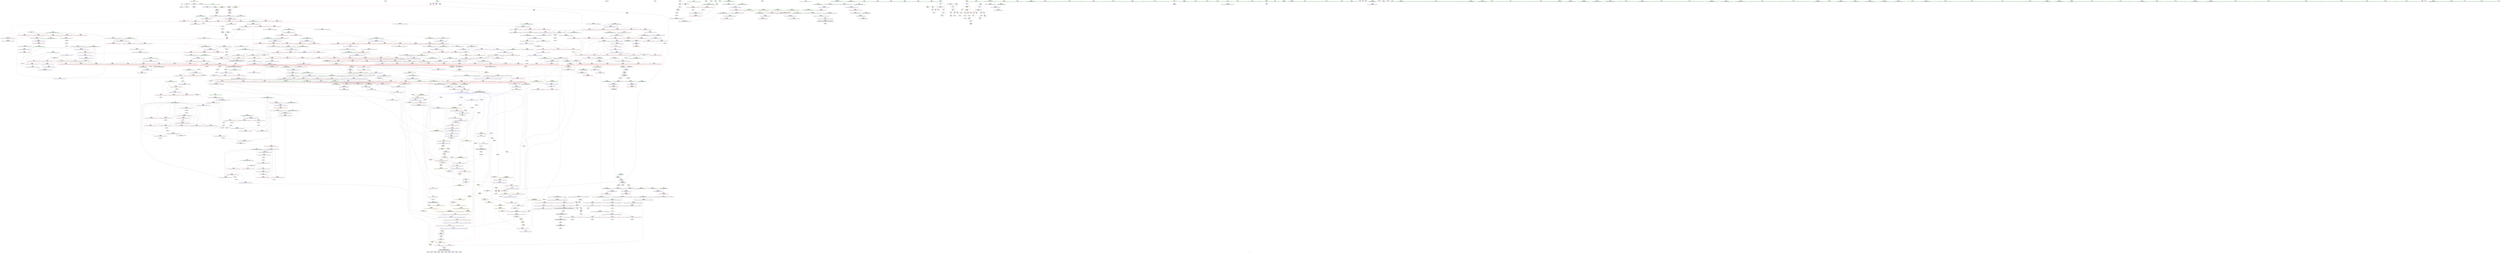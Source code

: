 digraph "SVFG" {
	label="SVFG";

	Node0x55ab949c70f0 [shape=record,color=grey,label="{NodeID: 0\nNullPtr}"];
	Node0x55ab949c70f0 -> Node0x55ab94a1ebc0[style=solid];
	Node0x55ab949c70f0 -> Node0x55ab94a3d7d0[style=solid];
	Node0x55ab94b09410 [shape=record,color=black,label="{NodeID: 1550\n149 = PHI()\n}"];
	Node0x55ab94a26bb0 [shape=record,color=red,label="{NodeID: 443\n717\<--657\n\<--__secondChild\n_ZSt13__adjust_heapIPdldN9__gnu_cxx5__ops15_Iter_less_iterEEvT_T0_S5_T1_T2_\n}"];
	Node0x55ab94a26bb0 -> Node0x55ab94a5b6f0[style=solid];
	Node0x55ab94a1ae50 [shape=record,color=green,label="{NodeID: 111\n577\<--578\n__it1.addr\<--__it1.addr_field_insensitive\n_ZNK9__gnu_cxx5__ops15_Iter_less_iterclIPdS3_EEbT_T0_\n}"];
	Node0x55ab94a1ae50 -> Node0x55ab94a24c00[style=solid];
	Node0x55ab94a1ae50 -> Node0x55ab94a3fd60[style=solid];
	Node0x55ab94b12b90 [shape=record,color=black,label="{NodeID: 1661\n1192 = PHI(1136, )\n1st arg _ZSt23__copy_move_backward_a2ILb1EPdS0_ET1_T0_S2_S1_ }"];
	Node0x55ab94b12b90 -> Node0x55ab94a43bf0[style=solid];
	Node0x55ab94a3c3f0 [shape=record,color=red,label="{NodeID: 554\n1209\<--1198\n\<--__result.addr\n_ZSt23__copy_move_backward_a2ILb1EPdS0_ET1_T0_S2_S1_\n|{<s0>82}}"];
	Node0x55ab94a3c3f0:s0 -> Node0x55ab94b10630[style=solid,color=red];
	Node0x55ab94a1f440 [shape=record,color=black,label="{NodeID: 222\n255\<--253\nsub.ptr.lhs.cast\<--\n_ZSt16__introsort_loopIPdlN9__gnu_cxx5__ops15_Iter_less_iterEEvT_S4_T0_T1_\n}"];
	Node0x55ab94a1f440 -> Node0x55ab94a5f5f0[style=solid];
	Node0x55ab94a41eb0 [shape=record,color=blue,label="{NodeID: 665\n928\<--923\n__first.addr\<--__first\n_ZSt21__unguarded_partitionIPdN9__gnu_cxx5__ops15_Iter_less_iterEET_S4_S4_S4_T0_\n}"];
	Node0x55ab94a41eb0 -> Node0x55ab94a9bbe0[style=dashed];
	Node0x55ab94a2d030 [shape=record,color=red,label="{NodeID: 333\n254\<--235\n\<--__first.addr\n_ZSt16__introsort_loopIPdlN9__gnu_cxx5__ops15_Iter_less_iterEEvT_S4_T0_T1_\n}"];
	Node0x55ab94a2d030 -> Node0x55ab94a1f510[style=solid];
	Node0x55ab94a34730 [shape=record,color=grey,label="{NodeID: 1108\n259 = cmp(258, 260, )\n}"];
	Node0x55ab94a16e90 [shape=record,color=green,label="{NodeID: 1\n7\<--1\n__dso_handle\<--dummyObj\nGlob }"];
	Node0x55ab94b094e0 [shape=record,color=black,label="{NodeID: 1551\n161 = PHI()\n}"];
	Node0x55ab94a26c80 [shape=record,color=red,label="{NodeID: 444\n722\<--657\n\<--__secondChild\n_ZSt13__adjust_heapIPdldN9__gnu_cxx5__ops15_Iter_less_iterEEvT_T0_S5_T1_T2_\n}"];
	Node0x55ab94a26c80 -> Node0x55ab94a5b9f0[style=solid];
	Node0x55ab94a1af20 [shape=record,color=green,label="{NodeID: 112\n579\<--580\n__it2.addr\<--__it2.addr_field_insensitive\n_ZNK9__gnu_cxx5__ops15_Iter_less_iterclIPdS3_EEbT_T0_\n}"];
	Node0x55ab94a1af20 -> Node0x55ab94a24cd0[style=solid];
	Node0x55ab94a1af20 -> Node0x55ab94a3fe30[style=solid];
	Node0x55ab94b12ca0 [shape=record,color=black,label="{NodeID: 1662\n1193 = PHI(1137, )\n2nd arg _ZSt23__copy_move_backward_a2ILb1EPdS0_ET1_T0_S2_S1_ }"];
	Node0x55ab94b12ca0 -> Node0x55ab94a43cc0[style=solid];
	Node0x55ab94a3c4c0 [shape=record,color=red,label="{NodeID: 555\n1220\<--1217\n\<--__it.addr\n_ZSt12__miter_baseIPdET_S1_\n}"];
	Node0x55ab94a3c4c0 -> Node0x55ab94a289f0[style=solid];
	Node0x55ab94a1f510 [shape=record,color=black,label="{NodeID: 223\n256\<--254\nsub.ptr.rhs.cast\<--\n_ZSt16__introsort_loopIPdlN9__gnu_cxx5__ops15_Iter_less_iterEEvT_S4_T0_T1_\n}"];
	Node0x55ab94a1f510 -> Node0x55ab94a5f5f0[style=solid];
	Node0x55ab94a41f80 [shape=record,color=blue,label="{NodeID: 666\n930\<--924\n__last.addr\<--__last\n_ZSt21__unguarded_partitionIPdN9__gnu_cxx5__ops15_Iter_less_iterEET_S4_S4_S4_T0_\n}"];
	Node0x55ab94a41f80 -> Node0x55ab94a39810[style=dashed];
	Node0x55ab94a41f80 -> Node0x55ab94a421f0[style=dashed];
	Node0x55ab94a2d100 [shape=record,color=red,label="{NodeID: 334\n266\<--235\n\<--__first.addr\n_ZSt16__introsort_loopIPdlN9__gnu_cxx5__ops15_Iter_less_iterEEvT_S4_T0_T1_\n|{<s0>15}}"];
	Node0x55ab94a2d100:s0 -> Node0x55ab94b11cb0[style=solid,color=red];
	Node0x55ab94a348b0 [shape=record,color=grey,label="{NodeID: 1109\n263 = cmp(262, 264, )\n}"];
	Node0x55ab94a16f20 [shape=record,color=green,label="{NodeID: 2\n12\<--1\n\<--dummyObj\nCan only get source location for instruction, argument, global var or function.}"];
	Node0x55ab94b095b0 [shape=record,color=black,label="{NodeID: 1552\n167 = PHI(51, )\n}"];
	Node0x55ab94a26d50 [shape=record,color=red,label="{NodeID: 445\n731\<--657\n\<--__secondChild\n_ZSt13__adjust_heapIPdldN9__gnu_cxx5__ops15_Iter_less_iterEEvT_T0_S5_T1_T2_\n}"];
	Node0x55ab94a26d50 -> Node0x55ab94a60370[style=solid];
	Node0x55ab94a1aff0 [shape=record,color=green,label="{NodeID: 113\n596\<--597\n__first.addr\<--__first.addr_field_insensitive\n_ZSt10__pop_heapIPdN9__gnu_cxx5__ops15_Iter_less_iterEEvT_S4_S4_RT0_\n}"];
	Node0x55ab94a1aff0 -> Node0x55ab94a24f40[style=solid];
	Node0x55ab94a1aff0 -> Node0x55ab94a25010[style=solid];
	Node0x55ab94a1aff0 -> Node0x55ab94a250e0[style=solid];
	Node0x55ab94a1aff0 -> Node0x55ab94a3ff00[style=solid];
	Node0x55ab94b12db0 [shape=record,color=black,label="{NodeID: 1663\n641 = PHI(553, 621, )\n0th arg _ZSt13__adjust_heapIPdldN9__gnu_cxx5__ops15_Iter_less_iterEEvT_T0_S5_T1_T2_ }"];
	Node0x55ab94b12db0 -> Node0x55ab94a404b0[style=solid];
	Node0x55ab94a3c590 [shape=record,color=red,label="{NodeID: 556\n1239\<--1226\n\<--__first.addr\n_ZSt22__copy_move_backward_aILb1EPdS0_ET1_T0_S2_S1_\n|{<s0>84}}"];
	Node0x55ab94a3c590:s0 -> Node0x55ab94b0df70[style=solid,color=red];
	Node0x55ab94a1f5e0 [shape=record,color=black,label="{NodeID: 224\n301\<--297\ncast\<--\n_ZSt4__lgl\n}"];
	Node0x55ab94a42050 [shape=record,color=blue,label="{NodeID: 667\n932\<--925\n__pivot.addr\<--__pivot\n_ZSt21__unguarded_partitionIPdN9__gnu_cxx5__ops15_Iter_less_iterEET_S4_S4_S4_T0_\n}"];
	Node0x55ab94a42050 -> Node0x55ab94a39c20[style=dashed];
	Node0x55ab94a42050 -> Node0x55ab94a39cf0[style=dashed];
	Node0x55ab94a2d1d0 [shape=record,color=red,label="{NodeID: 335\n277\<--235\n\<--__first.addr\n_ZSt16__introsort_loopIPdlN9__gnu_cxx5__ops15_Iter_less_iterEEvT_S4_T0_T1_\n|{<s0>16}}"];
	Node0x55ab94a2d1d0:s0 -> Node0x55ab94b0e330[style=solid,color=red];
	Node0x55ab94a34a30 [shape=record,color=grey,label="{NodeID: 1110\n1047 = cmp(1045, 1046, )\n}"];
	Node0x55ab94a171d0 [shape=record,color=green,label="{NodeID: 3\n14\<--1\n.str\<--dummyObj\nGlob }"];
	Node0x55ab94b097b0 [shape=record,color=black,label="{NodeID: 1553\n169 = PHI()\n}"];
	Node0x55ab94a26e20 [shape=record,color=red,label="{NodeID: 446\n699\<--698\n\<--call4\n_ZSt13__adjust_heapIPdldN9__gnu_cxx5__ops15_Iter_less_iterEEvT_T0_S5_T1_T2_\n}"];
	Node0x55ab94a26e20 -> Node0x55ab94a40b30[style=solid];
	Node0x55ab94a1b0c0 [shape=record,color=green,label="{NodeID: 114\n598\<--599\n__last.addr\<--__last.addr_field_insensitive\n_ZSt10__pop_heapIPdN9__gnu_cxx5__ops15_Iter_less_iterEEvT_S4_S4_RT0_\n}"];
	Node0x55ab94a1b0c0 -> Node0x55ab94a251b0[style=solid];
	Node0x55ab94a1b0c0 -> Node0x55ab94a3ffd0[style=solid];
	Node0x55ab94b12fc0 [shape=record,color=black,label="{NodeID: 1664\n642 = PHI(554, 264, )\n1st arg _ZSt13__adjust_heapIPdldN9__gnu_cxx5__ops15_Iter_less_iterEEvT_T0_S5_T1_T2_ }"];
	Node0x55ab94b12fc0 -> Node0x55ab94a40580[style=solid];
	Node0x55ab94a3c660 [shape=record,color=red,label="{NodeID: 557\n1240\<--1228\n\<--__last.addr\n_ZSt22__copy_move_backward_aILb1EPdS0_ET1_T0_S2_S1_\n|{<s0>84}}"];
	Node0x55ab94a3c660:s0 -> Node0x55ab94b0e0b0[style=solid,color=red];
	Node0x55ab94a1f6b0 [shape=record,color=black,label="{NodeID: 225\n302\<--297\nconv\<--\n_ZSt4__lgl\n}"];
	Node0x55ab94a1f6b0 -> Node0x55ab94a5e3f0[style=solid];
	Node0x55ab94a42120 [shape=record,color=blue,label="{NodeID: 668\n928\<--944\n__first.addr\<--incdec.ptr\n_ZSt21__unguarded_partitionIPdN9__gnu_cxx5__ops15_Iter_less_iterEET_S4_S4_S4_T0_\n}"];
	Node0x55ab94a42120 -> Node0x55ab94a9bbe0[style=dashed];
	Node0x55ab94a2d2a0 [shape=record,color=red,label="{NodeID: 336\n253\<--237\n\<--__last.addr\n_ZSt16__introsort_loopIPdlN9__gnu_cxx5__ops15_Iter_less_iterEEvT_S4_T0_T1_\n}"];
	Node0x55ab94a2d2a0 -> Node0x55ab94a1f440[style=solid];
	Node0x55ab94a34bb0 [shape=record,color=grey,label="{NodeID: 1111\n199 = cmp(197, 198, )\n}"];
	Node0x55ab94a17260 [shape=record,color=green,label="{NodeID: 4\n16\<--1\n.str.1\<--dummyObj\nGlob }"];
	Node0x55ab94b09880 [shape=record,color=black,label="{NodeID: 1554\n453 = PHI(571, )\n}"];
	Node0x55ab94a26ef0 [shape=record,color=red,label="{NodeID: 447\n726\<--725\n\<--call15\n_ZSt13__adjust_heapIPdldN9__gnu_cxx5__ops15_Iter_less_iterEEvT_T0_S5_T1_T2_\n}"];
	Node0x55ab94a26ef0 -> Node0x55ab94a40da0[style=solid];
	Node0x55ab94a1faf0 [shape=record,color=green,label="{NodeID: 115\n600\<--601\n__result.addr\<--__result.addr_field_insensitive\n_ZSt10__pop_heapIPdN9__gnu_cxx5__ops15_Iter_less_iterEEvT_S4_S4_RT0_\n}"];
	Node0x55ab94a1faf0 -> Node0x55ab94a25280[style=solid];
	Node0x55ab94a1faf0 -> Node0x55ab94a25350[style=solid];
	Node0x55ab94a1faf0 -> Node0x55ab94a400a0[style=solid];
	Node0x55ab94b13140 [shape=record,color=black,label="{NodeID: 1665\n643 = PHI(555, 627, )\n2nd arg _ZSt13__adjust_heapIPdldN9__gnu_cxx5__ops15_Iter_less_iterEEvT_T0_S5_T1_T2_ }"];
	Node0x55ab94b13140 -> Node0x55ab94a40650[style=solid];
	Node0x55ab94a3c730 [shape=record,color=red,label="{NodeID: 558\n1241\<--1230\n\<--__result.addr\n_ZSt22__copy_move_backward_aILb1EPdS0_ET1_T0_S2_S1_\n|{<s0>84}}"];
	Node0x55ab94a3c730:s0 -> Node0x55ab94b0e1f0[style=solid,color=red];
	Node0x55ab94a1f780 [shape=record,color=black,label="{NodeID: 226\n291\<--303\n_ZSt4__lgl_ret\<--sub\n_ZSt4__lgl\n|{<s0>12}}"];
	Node0x55ab94a1f780:s0 -> Node0x55ab94b09990[style=solid,color=blue];
	Node0x55ab94a421f0 [shape=record,color=blue,label="{NodeID: 669\n930\<--948\n__last.addr\<--incdec.ptr3\n_ZSt21__unguarded_partitionIPdN9__gnu_cxx5__ops15_Iter_less_iterEET_S4_S4_S4_T0_\n}"];
	Node0x55ab94a421f0 -> Node0x55ab94a984e0[style=dashed];
	Node0x55ab94a2d370 [shape=record,color=red,label="{NodeID: 337\n267\<--237\n\<--__last.addr\n_ZSt16__introsort_loopIPdlN9__gnu_cxx5__ops15_Iter_less_iterEEvT_S4_T0_T1_\n|{<s0>15}}"];
	Node0x55ab94a2d370:s0 -> Node0x55ab94b11dc0[style=solid,color=red];
	Node0x55ab94a34d30 [shape=record,color=grey,label="{NodeID: 1112\n1319 = cmp(1316, 1318, )\n}"];
	Node0x55ab94a34d30 -> Node0x55ab94a29070[style=solid];
	Node0x55ab94a172f0 [shape=record,color=green,label="{NodeID: 5\n18\<--1\n.str.2\<--dummyObj\nGlob }"];
	Node0x55ab94b09990 [shape=record,color=black,label="{NodeID: 1555\n210 = PHI(291, )\n}"];
	Node0x55ab94b09990 -> Node0x55ab94a5fa70[style=solid];
	Node0x55ab94a26fc0 [shape=record,color=red,label="{NodeID: 448\n745\<--744\n\<--call20\n_ZSt13__adjust_heapIPdldN9__gnu_cxx5__ops15_Iter_less_iterEEvT_T0_S5_T1_T2_\n|{<s0>43}}"];
	Node0x55ab94a26fc0:s0 -> Node0x55ab94b10ea0[style=solid,color=red];
	Node0x55ab94a1fbc0 [shape=record,color=green,label="{NodeID: 116\n602\<--603\n__comp.addr\<--__comp.addr_field_insensitive\n_ZSt10__pop_heapIPdN9__gnu_cxx5__ops15_Iter_less_iterEEvT_S4_S4_RT0_\n}"];
	Node0x55ab94a1fbc0 -> Node0x55ab94a25420[style=solid];
	Node0x55ab94a1fbc0 -> Node0x55ab94a40170[style=solid];
	Node0x55ab94b132c0 [shape=record,color=black,label="{NodeID: 1666\n644 = PHI(557, 629, )\n3rd arg _ZSt13__adjust_heapIPdldN9__gnu_cxx5__ops15_Iter_less_iterEEvT_T0_S5_T1_T2_ }"];
	Node0x55ab94b132c0 -> Node0x55ab94a40720[style=solid];
	Node0x55ab94a3c800 [shape=record,color=red,label="{NodeID: 559\n1251\<--1248\n\<--__it.addr\n_ZSt12__niter_baseIPdET_S1_\n}"];
	Node0x55ab94a3c800 -> Node0x55ab94a28b90[style=solid];
	Node0x55ab94a1f850 [shape=record,color=black,label="{NodeID: 227\n325\<--323\nsub.ptr.lhs.cast\<--\n_ZSt22__final_insertion_sortIPdN9__gnu_cxx5__ops15_Iter_less_iterEEvT_S4_T0_\n}"];
	Node0x55ab94a1f850 -> Node0x55ab94a5d670[style=solid];
	Node0x55ab94a422c0 [shape=record,color=blue,label="{NodeID: 670\n930\<--956\n__last.addr\<--incdec.ptr7\n_ZSt21__unguarded_partitionIPdN9__gnu_cxx5__ops15_Iter_less_iterEET_S4_S4_S4_T0_\n}"];
	Node0x55ab94a422c0 -> Node0x55ab94a984e0[style=dashed];
	Node0x55ab94a2d440 [shape=record,color=red,label="{NodeID: 338\n268\<--237\n\<--__last.addr\n_ZSt16__introsort_loopIPdlN9__gnu_cxx5__ops15_Iter_less_iterEEvT_S4_T0_T1_\n|{<s0>15}}"];
	Node0x55ab94a2d440:s0 -> Node0x55ab94b11ed0[style=solid,color=red];
	Node0x55ab94a34eb0 [shape=record,color=grey,label="{NodeID: 1113\n449 = cmp(447, 448, )\n}"];
	Node0x55ab94a17380 [shape=record,color=green,label="{NodeID: 6\n20\<--1\n.str.3\<--dummyObj\nGlob }"];
	Node0x55ab94b09b30 [shape=record,color=black,label="{NodeID: 1556\n279 = PHI(378, )\n}"];
	Node0x55ab94b09b30 -> Node0x55ab94a3e6a0[style=solid];
	Node0x55ab94a27090 [shape=record,color=red,label="{NodeID: 449\n755\<--752\n\<--__t.addr\n_ZSt4moveIRN9__gnu_cxx5__ops15_Iter_less_iterEEONSt16remove_referenceIT_E4typeEOS5_\n}"];
	Node0x55ab94a27090 -> Node0x55ab94a285e0[style=solid];
	Node0x55ab94a1fc90 [shape=record,color=green,label="{NodeID: 117\n604\<--605\n__value\<--__value_field_insensitive\n_ZSt10__pop_heapIPdN9__gnu_cxx5__ops15_Iter_less_iterEEvT_S4_S4_RT0_\n|{|<s1>35}}"];
	Node0x55ab94a1fc90 -> Node0x55ab94a40240[style=solid];
	Node0x55ab94a1fc90:s1 -> Node0x55ab94b139f0[style=solid,color=red];
	Node0x55ab94b13440 [shape=record,color=black,label="{NodeID: 1667\n471 = PHI(372, )\n0th arg _ZSt11__sort_heapIPdN9__gnu_cxx5__ops15_Iter_less_iterEEvT_S4_RT0_ }"];
	Node0x55ab94b13440 -> Node0x55ab94a3f3a0[style=solid];
	Node0x55ab94a3c8d0 [shape=record,color=red,label="{NodeID: 560\n1269\<--1257\n\<--__first.addr\n_ZNSt20__copy_move_backwardILb1ELb1ESt26random_access_iterator_tagE13__copy_move_bIdEEPT_PKS3_S6_S4_\n}"];
	Node0x55ab94a3c8d0 -> Node0x55ab94a28d30[style=solid];
	Node0x55ab94a1f920 [shape=record,color=black,label="{NodeID: 228\n326\<--324\nsub.ptr.rhs.cast\<--\n_ZSt22__final_insertion_sortIPdN9__gnu_cxx5__ops15_Iter_less_iterEEvT_S4_T0_\n}"];
	Node0x55ab94a1f920 -> Node0x55ab94a5d670[style=solid];
	Node0x55ab94a42390 [shape=record,color=blue,label="{NodeID: 671\n928\<--969\n__first.addr\<--incdec.ptr9\n_ZSt21__unguarded_partitionIPdN9__gnu_cxx5__ops15_Iter_less_iterEET_S4_S4_S4_T0_\n}"];
	Node0x55ab94a42390 -> Node0x55ab94a9bbe0[style=dashed];
	Node0x55ab94a2d510 [shape=record,color=red,label="{NodeID: 339\n278\<--237\n\<--__last.addr\n_ZSt16__introsort_loopIPdlN9__gnu_cxx5__ops15_Iter_less_iterEEvT_S4_T0_T1_\n|{<s0>16}}"];
	Node0x55ab94a2d510:s0 -> Node0x55ab94b0e470[style=solid,color=red];
	Node0x55ab94a35030 [shape=record,color=grey,label="{NodeID: 1114\n676 = cmp(672, 675, )\n}"];
	Node0x55ab94a17bc0 [shape=record,color=green,label="{NodeID: 7\n23\<--1\n\<--dummyObj\nCan only get source location for instruction, argument, global var or function.}"];
	Node0x55ab94b09c70 [shape=record,color=black,label="{NodeID: 1557\n297 = PHI()\n}"];
	Node0x55ab94b09c70 -> Node0x55ab94a1f5e0[style=solid];
	Node0x55ab94b09c70 -> Node0x55ab94a1f6b0[style=solid];
	Node0x55ab94a27160 [shape=record,color=red,label="{NodeID: 450\n764\<--761\nthis1\<--this.addr\n_ZN9__gnu_cxx5__ops14_Iter_less_valC2ENS0_15_Iter_less_iterE\n}"];
	Node0x55ab94a1fd60 [shape=record,color=green,label="{NodeID: 118\n606\<--607\nagg.tmp\<--agg.tmp_field_insensitive\n_ZSt10__pop_heapIPdN9__gnu_cxx5__ops15_Iter_less_iterEEvT_S4_S4_RT0_\n}"];
	Node0x55ab94b13550 [shape=record,color=black,label="{NodeID: 1668\n472 = PHI(373, )\n1st arg _ZSt11__sort_heapIPdN9__gnu_cxx5__ops15_Iter_less_iterEEvT_S4_RT0_ }"];
	Node0x55ab94b13550 -> Node0x55ab94a3f470[style=solid];
	Node0x55ab94a3c9a0 [shape=record,color=red,label="{NodeID: 561\n1283\<--1257\n\<--__first.addr\n_ZNSt20__copy_move_backwardILb1ELb1ESt26random_access_iterator_tagE13__copy_move_bIdEEPT_PKS3_S6_S4_\n}"];
	Node0x55ab94a3c9a0 -> Node0x55ab94a28ed0[style=solid];
	Node0x55ab94a1f9f0 [shape=record,color=black,label="{NodeID: 229\n398\<--396\nsub.ptr.lhs.cast\<--\n_ZSt27__unguarded_partition_pivotIPdN9__gnu_cxx5__ops15_Iter_less_iterEET_S4_S4_T0_\n}"];
	Node0x55ab94a1f9f0 -> Node0x55ab94a5c770[style=solid];
	Node0x55ab94a42460 [shape=record,color=blue,label="{NodeID: 672\n975\<--973\n__a.addr\<--__a\n_ZSt9iter_swapIPdS0_EvT_T0_\n}"];
	Node0x55ab94a42460 -> Node0x55ab94a39dc0[style=dashed];
	Node0x55ab94a2d5e0 [shape=record,color=red,label="{NodeID: 340\n284\<--237\n\<--__last.addr\n_ZSt16__introsort_loopIPdlN9__gnu_cxx5__ops15_Iter_less_iterEEvT_S4_T0_T1_\n|{<s0>17}}"];
	Node0x55ab94a2d5e0:s0 -> Node0x55ab94b0ecc0[style=solid,color=red];
	Node0x55ab94a8e2d0 [shape=record,color=black,label="{NodeID: 1115\nMR_2V_3 = PHI(MR_2V_5, MR_2V_2, )\npts\{10 \}\n|{|<s1>22|<s2>27|<s3>28|<s4>28|<s5>28}}"];
	Node0x55ab94a8e2d0 -> Node0x55ab94a8e2d0[style=dashed];
	Node0x55ab94a8e2d0:s1 -> Node0x55ab94ab9fa0[style=dashed,color=blue];
	Node0x55ab94a8e2d0:s2 -> Node0x55ab94aa60f0[style=dashed,color=red];
	Node0x55ab94a8e2d0:s3 -> Node0x55ab94a254f0[style=dashed,color=red];
	Node0x55ab94a8e2d0:s4 -> Node0x55ab94a255c0[style=dashed,color=red];
	Node0x55ab94a8e2d0:s5 -> Node0x55ab94a40310[style=dashed,color=red];
	Node0x55ab94a17c50 [shape=record,color=green,label="{NodeID: 8\n57\<--1\n\<--dummyObj\nCan only get source location for instruction, argument, global var or function.}"];
	Node0x55ab94b09d70 [shape=record,color=black,label="{NodeID: 1558\n418 = PHI(922, )\n}"];
	Node0x55ab94b09d70 -> Node0x55ab94a27cf0[style=solid];
	Node0x55ab94a27230 [shape=record,color=red,label="{NodeID: 451\n799\<--772\n\<--__first.addr\n_ZSt11__push_heapIPdldN9__gnu_cxx5__ops14_Iter_less_valEEvT_T0_S5_T1_RT2_\n}"];
	Node0x55ab94a27230 -> Node0x55ab94a2b3c0[style=solid];
	Node0x55ab94a1fe30 [shape=record,color=green,label="{NodeID: 119\n635\<--636\n__t.addr\<--__t.addr_field_insensitive\n_ZSt4moveIRdEONSt16remove_referenceIT_E4typeEOS2_\n}"];
	Node0x55ab94a1fe30 -> Node0x55ab94a25760[style=solid];
	Node0x55ab94a1fe30 -> Node0x55ab94a403e0[style=solid];
	Node0x55ab94b13660 [shape=record,color=black,label="{NodeID: 1669\n473 = PHI(353, )\n2nd arg _ZSt11__sort_heapIPdN9__gnu_cxx5__ops15_Iter_less_iterEEvT_S4_RT0_ }"];
	Node0x55ab94b13660 -> Node0x55ab94a3f540[style=solid];
	Node0x55ab94a3ca70 [shape=record,color=red,label="{NodeID: 562\n1268\<--1259\n\<--__last.addr\n_ZNSt20__copy_move_backwardILb1ELb1ESt26random_access_iterator_tagE13__copy_move_bIdEEPT_PKS3_S6_S4_\n}"];
	Node0x55ab94a3ca70 -> Node0x55ab94a28c60[style=solid];
	Node0x55ab94a27c20 [shape=record,color=black,label="{NodeID: 230\n399\<--397\nsub.ptr.rhs.cast\<--\n_ZSt27__unguarded_partition_pivotIPdN9__gnu_cxx5__ops15_Iter_less_iterEET_S4_S4_T0_\n}"];
	Node0x55ab94a27c20 -> Node0x55ab94a5c770[style=solid];
	Node0x55ab94a42530 [shape=record,color=blue,label="{NodeID: 673\n977\<--974\n__b.addr\<--__b\n_ZSt9iter_swapIPdS0_EvT_T0_\n}"];
	Node0x55ab94a42530 -> Node0x55ab94a39e90[style=dashed];
	Node0x55ab94a2d6b0 [shape=record,color=red,label="{NodeID: 341\n262\<--239\n\<--__depth_limit.addr\n_ZSt16__introsort_loopIPdlN9__gnu_cxx5__ops15_Iter_less_iterEEvT_S4_T0_T1_\n}"];
	Node0x55ab94a2d6b0 -> Node0x55ab94a348b0[style=solid];
	Node0x55ab94a8e3c0 [shape=record,color=black,label="{NodeID: 1116\nMR_82V_3 = PHI(MR_82V_4, MR_82V_2, )\npts\{435 \}\n}"];
	Node0x55ab94a8e3c0 -> Node0x55ab94a2f3f0[style=dashed];
	Node0x55ab94a8e3c0 -> Node0x55ab94a2f4c0[style=dashed];
	Node0x55ab94a8e3c0 -> Node0x55ab94a2f590[style=dashed];
	Node0x55ab94a8e3c0 -> Node0x55ab94a2f660[style=dashed];
	Node0x55ab94a8e3c0 -> Node0x55ab94a3f2d0[style=dashed];
	Node0x55ab94a17ce0 [shape=record,color=green,label="{NodeID: 9\n60\<--1\n\<--dummyObj\nCan only get source location for instruction, argument, global var or function.}"];
	Node0x55ab94b09eb0 [shape=record,color=black,label="{NodeID: 1559\n873 = PHI(571, )\n}"];
	Node0x55ab94a27300 [shape=record,color=red,label="{NodeID: 452\n809\<--772\n\<--__first.addr\n_ZSt11__push_heapIPdldN9__gnu_cxx5__ops14_Iter_less_valEEvT_T0_S5_T1_RT2_\n}"];
	Node0x55ab94a27300 -> Node0x55ab94a2b490[style=solid];
	Node0x55ab94a1ff00 [shape=record,color=green,label="{NodeID: 120\n645\<--646\n__comp\<--__comp_field_insensitive\n_ZSt13__adjust_heapIPdldN9__gnu_cxx5__ops15_Iter_less_iterEEvT_T0_S5_T1_T2_\n|{<s0>37|<s1>40}}"];
	Node0x55ab94a1ff00:s0 -> Node0x55ab94b0f2f0[style=solid,color=red];
	Node0x55ab94a1ff00:s1 -> Node0x55ab94b107c0[style=solid,color=red];
	Node0x55ab94b13770 [shape=record,color=black,label="{NodeID: 1670\n988 = PHI(981, )\n0th arg _ZSt4swapIdENSt9enable_ifIXsr6__and_ISt6__not_ISt15__is_tuple_likeIT_EESt21is_move_constructibleIS3_ESt18is_move_assignableIS3_EEE5valueEvE4typeERS3_SC_ }"];
	Node0x55ab94b13770 -> Node0x55ab94a42600[style=solid];
	Node0x55ab94a3cb40 [shape=record,color=red,label="{NodeID: 563\n1278\<--1261\n\<--__result.addr\n_ZNSt20__copy_move_backwardILb1ELb1ESt26random_access_iterator_tagE13__copy_move_bIdEEPT_PKS3_S6_S4_\n}"];
	Node0x55ab94a3cb40 -> Node0x55ab94a2b700[style=solid];
	Node0x55ab94a27cf0 [shape=record,color=black,label="{NodeID: 231\n378\<--418\n_ZSt27__unguarded_partition_pivotIPdN9__gnu_cxx5__ops15_Iter_less_iterEET_S4_S4_T0__ret\<--call\n_ZSt27__unguarded_partition_pivotIPdN9__gnu_cxx5__ops15_Iter_less_iterEET_S4_S4_T0_\n|{<s0>16}}"];
	Node0x55ab94a27cf0:s0 -> Node0x55ab94b09b30[style=solid,color=blue];
	Node0x55ab94a42600 [shape=record,color=blue,label="{NodeID: 674\n990\<--988\n__a.addr\<--__a\n_ZSt4swapIdENSt9enable_ifIXsr6__and_ISt6__not_ISt15__is_tuple_likeIT_EESt21is_move_constructibleIS3_ESt18is_move_assignableIS3_EEE5valueEvE4typeERS3_SC_\n}"];
	Node0x55ab94a42600 -> Node0x55ab94a39f60[style=dashed];
	Node0x55ab94a42600 -> Node0x55ab94a3a030[style=dashed];
	Node0x55ab94a2d780 [shape=record,color=red,label="{NodeID: 342\n273\<--239\n\<--__depth_limit.addr\n_ZSt16__introsort_loopIPdlN9__gnu_cxx5__ops15_Iter_less_iterEEvT_S4_T0_T1_\n}"];
	Node0x55ab94a2d780 -> Node0x55ab94a5f470[style=solid];
	Node0x55ab94a17d70 [shape=record,color=green,label="{NodeID: 10\n81\<--1\n\<--dummyObj\nCan only get source location for instruction, argument, global var or function.}"];
	Node0x55ab94b09fc0 [shape=record,color=black,label="{NodeID: 1560\n877 = PHI(571, )\n}"];
	Node0x55ab94a273d0 [shape=record,color=red,label="{NodeID: 453\n814\<--772\n\<--__first.addr\n_ZSt11__push_heapIPdldN9__gnu_cxx5__ops14_Iter_less_valEEvT_T0_S5_T1_RT2_\n}"];
	Node0x55ab94a273d0 -> Node0x55ab94a2b560[style=solid];
	Node0x55ab94aa60f0 [shape=record,color=yellow,style=double,label="{NodeID: 1228\n2V_1 = ENCHI(MR_2V_0)\npts\{10 \}\nFun[_ZNK9__gnu_cxx5__ops15_Iter_less_iterclIPdS3_EEbT_T0_]}"];
	Node0x55ab94aa60f0 -> Node0x55ab94a24da0[style=dashed];
	Node0x55ab94aa60f0 -> Node0x55ab94a24e70[style=dashed];
	Node0x55ab94a1ffd0 [shape=record,color=green,label="{NodeID: 121\n647\<--648\n__first.addr\<--__first.addr_field_insensitive\n_ZSt13__adjust_heapIPdldN9__gnu_cxx5__ops15_Iter_less_iterEEvT_T0_S5_T1_T2_\n}"];
	Node0x55ab94a1ffd0 -> Node0x55ab94a25830[style=solid];
	Node0x55ab94a1ffd0 -> Node0x55ab94a25900[style=solid];
	Node0x55ab94a1ffd0 -> Node0x55ab94a259d0[style=solid];
	Node0x55ab94a1ffd0 -> Node0x55ab94a25aa0[style=solid];
	Node0x55ab94a1ffd0 -> Node0x55ab94a25b70[style=solid];
	Node0x55ab94a1ffd0 -> Node0x55ab94a25c40[style=solid];
	Node0x55ab94a1ffd0 -> Node0x55ab94a25d10[style=solid];
	Node0x55ab94a1ffd0 -> Node0x55ab94a404b0[style=solid];
	Node0x55ab94b138b0 [shape=record,color=black,label="{NodeID: 1671\n989 = PHI(982, )\n1st arg _ZSt4swapIdENSt9enable_ifIXsr6__and_ISt6__not_ISt15__is_tuple_likeIT_EESt21is_move_constructibleIS3_ESt18is_move_assignableIS3_EEE5valueEvE4typeERS3_SC_ }"];
	Node0x55ab94b138b0 -> Node0x55ab94a426d0[style=solid];
	Node0x55ab94a3cc10 [shape=record,color=red,label="{NodeID: 564\n1291\<--1261\n\<--__result.addr\n_ZNSt20__copy_move_backwardILb1ELb1ESt26random_access_iterator_tagE13__copy_move_bIdEEPT_PKS3_S6_S4_\n}"];
	Node0x55ab94a3cc10 -> Node0x55ab94a2b7d0[style=solid];
	Node0x55ab94a27dc0 [shape=record,color=black,label="{NodeID: 232\n486\<--484\nsub.ptr.lhs.cast\<--\n_ZSt11__sort_heapIPdN9__gnu_cxx5__ops15_Iter_less_iterEEvT_S4_RT0_\n}"];
	Node0x55ab94a27dc0 -> Node0x55ab94a5c8f0[style=solid];
	Node0x55ab94a426d0 [shape=record,color=blue,label="{NodeID: 675\n992\<--989\n__b.addr\<--__b\n_ZSt4swapIdENSt9enable_ifIXsr6__and_ISt6__not_ISt15__is_tuple_likeIT_EESt21is_move_constructibleIS3_ESt18is_move_assignableIS3_EEE5valueEvE4typeERS3_SC_\n}"];
	Node0x55ab94a426d0 -> Node0x55ab94a3a100[style=dashed];
	Node0x55ab94a426d0 -> Node0x55ab94a3a1d0[style=dashed];
	Node0x55ab94a2d850 [shape=record,color=red,label="{NodeID: 343\n285\<--239\n\<--__depth_limit.addr\n_ZSt16__introsort_loopIPdlN9__gnu_cxx5__ops15_Iter_less_iterEEvT_S4_T0_T1_\n|{<s0>17}}"];
	Node0x55ab94a2d850:s0 -> Node0x55ab94b0ee40[style=solid,color=red];
	Node0x55ab94a8e9b0 [shape=record,color=black,label="{NodeID: 1118\nMR_2V_4 = PHI(MR_2V_3, MR_2V_1, )\npts\{10 \}\n|{<s0>5}}"];
	Node0x55ab94a8e9b0:s0 -> Node0x55ab94ab8f20[style=dashed,color=blue];
	Node0x55ab94a17e70 [shape=record,color=green,label="{NodeID: 11\n209\<--1\n\<--dummyObj\nCan only get source location for instruction, argument, global var or function.}"];
	Node0x55ab94b0a0d0 [shape=record,color=black,label="{NodeID: 1561\n887 = PHI(571, )\n}"];
	Node0x55ab94a274a0 [shape=record,color=red,label="{NodeID: 454\n827\<--772\n\<--__first.addr\n_ZSt11__push_heapIPdldN9__gnu_cxx5__ops14_Iter_less_valEEvT_T0_S5_T1_RT2_\n}"];
	Node0x55ab94a274a0 -> Node0x55ab94a2b630[style=solid];
	Node0x55ab94a200a0 [shape=record,color=green,label="{NodeID: 122\n649\<--650\n__holeIndex.addr\<--__holeIndex.addr_field_insensitive\n_ZSt13__adjust_heapIPdldN9__gnu_cxx5__ops15_Iter_less_iterEEvT_T0_S5_T1_T2_\n}"];
	Node0x55ab94a200a0 -> Node0x55ab94a25de0[style=solid];
	Node0x55ab94a200a0 -> Node0x55ab94a25eb0[style=solid];
	Node0x55ab94a200a0 -> Node0x55ab94a25f80[style=solid];
	Node0x55ab94a200a0 -> Node0x55ab94a26050[style=solid];
	Node0x55ab94a200a0 -> Node0x55ab94a26120[style=solid];
	Node0x55ab94a200a0 -> Node0x55ab94a40580[style=solid];
	Node0x55ab94a200a0 -> Node0x55ab94a40c00[style=solid];
	Node0x55ab94a200a0 -> Node0x55ab94a40e70[style=solid];
	Node0x55ab94b139f0 [shape=record,color=black,label="{NodeID: 1672\n634 = PHI(547, 517, 612, 616, 604, 697, 724, 653, 811, 778, 998, 1002, 994, 1053, 1026, 1153, 1168, 1148, )\n0th arg _ZSt4moveIRdEONSt16remove_referenceIT_E4typeEOS2_ }"];
	Node0x55ab94b139f0 -> Node0x55ab94a403e0[style=solid];
	Node0x55ab94a3cce0 [shape=record,color=red,label="{NodeID: 565\n1275\<--1263\n\<--_Num\n_ZNSt20__copy_move_backwardILb1ELb1ESt26random_access_iterator_tagE13__copy_move_bIdEEPT_PKS3_S6_S4_\n}"];
	Node0x55ab94a3cce0 -> Node0x55ab94a34430[style=solid];
	Node0x55ab94a27e90 [shape=record,color=black,label="{NodeID: 233\n487\<--485\nsub.ptr.rhs.cast\<--\n_ZSt11__sort_heapIPdN9__gnu_cxx5__ops15_Iter_less_iterEEvT_S4_RT0_\n}"];
	Node0x55ab94a27e90 -> Node0x55ab94a5c8f0[style=solid];
	Node0x55ab94a427a0 [shape=record,color=blue,label="{NodeID: 676\n994\<--1000\n__tmp\<--\n_ZSt4swapIdENSt9enable_ifIXsr6__and_ISt6__not_ISt15__is_tuple_likeIT_EESt21is_move_constructibleIS3_ESt18is_move_assignableIS3_EEE5valueEvE4typeERS3_SC_\n}"];
	Node0x55ab94a427a0 -> Node0x55ab94a3a370[style=dashed];
	Node0x55ab94a427a0 -> Node0x55ab94a3a440[style=dashed];
	Node0x55ab94a2d920 [shape=record,color=red,label="{NodeID: 344\n283\<--243\n\<--__cut\n_ZSt16__introsort_loopIPdlN9__gnu_cxx5__ops15_Iter_less_iterEEvT_S4_T0_T1_\n|{<s0>17}}"];
	Node0x55ab94a2d920:s0 -> Node0x55ab94b0eab0[style=solid,color=red];
	Node0x55ab94a17f70 [shape=record,color=green,label="{NodeID: 12\n214\<--1\n\<--dummyObj\nCan only get source location for instruction, argument, global var or function.}"];
	Node0x55ab94b0a1e0 [shape=record,color=black,label="{NodeID: 1562\n548 = PHI(633, )\n}"];
	Node0x55ab94b0a1e0 -> Node0x55ab94a24990[style=solid];
	Node0x55ab94a27570 [shape=record,color=red,label="{NodeID: 455\n789\<--774\n\<--__holeIndex.addr\n_ZSt11__push_heapIPdldN9__gnu_cxx5__ops14_Iter_less_valEEvT_T0_S5_T1_RT2_\n}"];
	Node0x55ab94a27570 -> Node0x55ab94a5ee70[style=solid];
	Node0x55ab94a20170 [shape=record,color=green,label="{NodeID: 123\n651\<--652\n__len.addr\<--__len.addr_field_insensitive\n_ZSt13__adjust_heapIPdldN9__gnu_cxx5__ops15_Iter_less_iterEEvT_T0_S5_T1_T2_\n}"];
	Node0x55ab94a20170 -> Node0x55ab94a261f0[style=solid];
	Node0x55ab94a20170 -> Node0x55ab94a262c0[style=solid];
	Node0x55ab94a20170 -> Node0x55ab94a26390[style=solid];
	Node0x55ab94a20170 -> Node0x55ab94a40650[style=solid];
	Node0x55ab94a3cdb0 [shape=record,color=red,label="{NodeID: 566\n1279\<--1263\n\<--_Num\n_ZNSt20__copy_move_backwardILb1ELb1ESt26random_access_iterator_tagE13__copy_move_bIdEEPT_PKS3_S6_S4_\n}"];
	Node0x55ab94a3cdb0 -> Node0x55ab94a5f8f0[style=solid];
	Node0x55ab94a27f60 [shape=record,color=black,label="{NodeID: 234\n526\<--524\nsub.ptr.lhs.cast\<--\n_ZSt11__make_heapIPdN9__gnu_cxx5__ops15_Iter_less_iterEEvT_S4_RT0_\n}"];
	Node0x55ab94a27f60 -> Node0x55ab94a5dc70[style=solid];
	Node0x55ab94a42870 [shape=record,color=blue,label="{NodeID: 677\n1005\<--1004\n\<--\n_ZSt4swapIdENSt9enable_ifIXsr6__and_ISt6__not_ISt15__is_tuple_likeIT_EESt21is_move_constructibleIS3_ESt18is_move_assignableIS3_EEE5valueEvE4typeERS3_SC_\n}"];
	Node0x55ab94a42870 -> Node0x55ab94a3a440[style=dashed];
	Node0x55ab94a42870 -> Node0x55ab94a42940[style=dashed];
	Node0x55ab94a2d9f0 [shape=record,color=red,label="{NodeID: 345\n287\<--243\n\<--__cut\n_ZSt16__introsort_loopIPdlN9__gnu_cxx5__ops15_Iter_less_iterEEvT_S4_T0_T1_\n}"];
	Node0x55ab94a2d9f0 -> Node0x55ab94a3e770[style=solid];
	Node0x55ab94a907e0 [shape=record,color=black,label="{NodeID: 1120\nMR_2V_2 = PHI(MR_2V_3, MR_2V_1, )\npts\{10 \}\n|{<s0>10}}"];
	Node0x55ab94a907e0:s0 -> Node0x55ab94aa6d20[style=dashed,color=red];
	Node0x55ab94a18070 [shape=record,color=green,label="{NodeID: 13\n260\<--1\n\<--dummyObj\nCan only get source location for instruction, argument, global var or function.}"];
	Node0x55ab94b0a3b0 [shape=record,color=black,label="{NodeID: 1563\n556 = PHI(633, )\n}"];
	Node0x55ab94b0a3b0 -> Node0x55ab94a24a60[style=solid];
	Node0x55ab94a27640 [shape=record,color=red,label="{NodeID: 456\n794\<--774\n\<--__holeIndex.addr\n_ZSt11__push_heapIPdldN9__gnu_cxx5__ops14_Iter_less_valEEvT_T0_S5_T1_RT2_\n}"];
	Node0x55ab94a27640 -> Node0x55ab94a34130[style=solid];
	Node0x55ab94a20240 [shape=record,color=green,label="{NodeID: 124\n653\<--654\n__value.addr\<--__value.addr_field_insensitive\n_ZSt13__adjust_heapIPdldN9__gnu_cxx5__ops15_Iter_less_iterEEvT_T0_S5_T1_T2_\n|{|<s1>42}}"];
	Node0x55ab94a20240 -> Node0x55ab94a40720[style=solid];
	Node0x55ab94a20240:s1 -> Node0x55ab94b139f0[style=solid,color=red];
	Node0x55ab94a3ce80 [shape=record,color=red,label="{NodeID: 567\n1285\<--1263\n\<--_Num\n_ZNSt20__copy_move_backwardILb1ELb1ESt26random_access_iterator_tagE13__copy_move_bIdEEPT_PKS3_S6_S4_\n}"];
	Node0x55ab94a3ce80 -> Node0x55ab94a5d1f0[style=solid];
	Node0x55ab94a28030 [shape=record,color=black,label="{NodeID: 235\n527\<--525\nsub.ptr.rhs.cast\<--\n_ZSt11__make_heapIPdN9__gnu_cxx5__ops15_Iter_less_iterEEvT_S4_RT0_\n}"];
	Node0x55ab94a28030 -> Node0x55ab94a5dc70[style=solid];
	Node0x55ab94a42940 [shape=record,color=blue,label="{NodeID: 678\n1009\<--1008\n\<--\n_ZSt4swapIdENSt9enable_ifIXsr6__and_ISt6__not_ISt15__is_tuple_likeIT_EESt21is_move_constructibleIS3_ESt18is_move_assignableIS3_EEE5valueEvE4typeERS3_SC_\n|{<s0>61}}"];
	Node0x55ab94a42940:s0 -> Node0x55ab94a47400[style=dashed,color=blue];
	Node0x55ab94a2dac0 [shape=record,color=red,label="{NodeID: 346\n296\<--293\n\<--__n.addr\n_ZSt4__lgl\n}"];
	Node0x55ab94a90ce0 [shape=record,color=black,label="{NodeID: 1121\nMR_21V_3 = PHI(MR_21V_4, MR_21V_2, )\npts\{129 \}\n}"];
	Node0x55ab94a90ce0 -> Node0x55ab94a2c4d0[style=dashed];
	Node0x55ab94a90ce0 -> Node0x55ab94a2c5a0[style=dashed];
	Node0x55ab94a90ce0 -> Node0x55ab94a2c670[style=dashed];
	Node0x55ab94a90ce0 -> Node0x55ab94a3e0f0[style=dashed];
	Node0x55ab94a18170 [shape=record,color=green,label="{NodeID: 14\n264\<--1\n\<--dummyObj\nCan only get source location for instruction, argument, global var or function.|{<s0>36}}"];
	Node0x55ab94a18170:s0 -> Node0x55ab94b12fc0[style=solid,color=red];
	Node0x55ab94b0a4f0 [shape=record,color=black,label="{NodeID: 1564\n613 = PHI(633, )\n}"];
	Node0x55ab94b0a4f0 -> Node0x55ab94a254f0[style=solid];
	Node0x55ab94a27710 [shape=record,color=red,label="{NodeID: 457\n815\<--774\n\<--__holeIndex.addr\n_ZSt11__push_heapIPdldN9__gnu_cxx5__ops14_Iter_less_valEEvT_T0_S5_T1_RT2_\n}"];
	Node0x55ab94a20310 [shape=record,color=green,label="{NodeID: 125\n655\<--656\n__topIndex\<--__topIndex_field_insensitive\n_ZSt13__adjust_heapIPdldN9__gnu_cxx5__ops15_Iter_less_iterEEvT_T0_S5_T1_T2_\n}"];
	Node0x55ab94a20310 -> Node0x55ab94a26460[style=solid];
	Node0x55ab94a20310 -> Node0x55ab94a407f0[style=solid];
	Node0x55ab94a3cf50 [shape=record,color=red,label="{NodeID: 568\n1292\<--1263\n\<--_Num\n_ZNSt20__copy_move_backwardILb1ELb1ESt26random_access_iterator_tagE13__copy_move_bIdEEPT_PKS3_S6_S4_\n}"];
	Node0x55ab94a3cf50 -> Node0x55ab94a5d070[style=solid];
	Node0x55ab94a28100 [shape=record,color=black,label="{NodeID: 236\n535\<--533\nsub.ptr.lhs.cast1\<--\n_ZSt11__make_heapIPdN9__gnu_cxx5__ops15_Iter_less_iterEEvT_S4_RT0_\n}"];
	Node0x55ab94a28100 -> Node0x55ab94a5e270[style=solid];
	Node0x55ab94a42a10 [shape=record,color=blue,label="{NodeID: 679\n1020\<--1016\n__first.addr\<--__first\n_ZSt16__insertion_sortIPdN9__gnu_cxx5__ops15_Iter_less_iterEEvT_S4_T0_\n}"];
	Node0x55ab94a42a10 -> Node0x55ab94a3a510[style=dashed];
	Node0x55ab94a42a10 -> Node0x55ab94a3a5e0[style=dashed];
	Node0x55ab94a42a10 -> Node0x55ab94a3a6b0[style=dashed];
	Node0x55ab94a42a10 -> Node0x55ab94a3a780[style=dashed];
	Node0x55ab94a42a10 -> Node0x55ab94a3a850[style=dashed];
	Node0x55ab94a2db90 [shape=record,color=red,label="{NodeID: 347\n324\<--311\n\<--__first.addr\n_ZSt22__final_insertion_sortIPdN9__gnu_cxx5__ops15_Iter_less_iterEEvT_S4_T0_\n}"];
	Node0x55ab94a2db90 -> Node0x55ab94a1f920[style=solid];
	Node0x55ab94a911e0 [shape=record,color=black,label="{NodeID: 1122\nMR_23V_2 = PHI(MR_23V_4, MR_23V_1, )\npts\{131 \}\n}"];
	Node0x55ab94a911e0 -> Node0x55ab94a3df50[style=dashed];
	Node0x55ab94a18270 [shape=record,color=green,label="{NodeID: 15\n275\<--1\n\<--dummyObj\nCan only get source location for instruction, argument, global var or function.}"];
	Node0x55ab94b0a630 [shape=record,color=black,label="{NodeID: 1565\n1204 = PHI(1246, )\n|{<s0>83}}"];
	Node0x55ab94b0a630:s0 -> Node0x55ab94b0dbb0[style=solid,color=red];
	Node0x55ab94a277e0 [shape=record,color=red,label="{NodeID: 458\n820\<--774\n\<--__holeIndex.addr\n_ZSt11__push_heapIPdldN9__gnu_cxx5__ops14_Iter_less_valEEvT_T0_S5_T1_RT2_\n}"];
	Node0x55ab94a277e0 -> Node0x55ab94a5cef0[style=solid];
	Node0x55ab94a203e0 [shape=record,color=green,label="{NodeID: 126\n657\<--658\n__secondChild\<--__secondChild_field_insensitive\n_ZSt13__adjust_heapIPdldN9__gnu_cxx5__ops15_Iter_less_iterEEvT_T0_S5_T1_T2_\n}"];
	Node0x55ab94a203e0 -> Node0x55ab94a26530[style=solid];
	Node0x55ab94a203e0 -> Node0x55ab94a26600[style=solid];
	Node0x55ab94a203e0 -> Node0x55ab94a266d0[style=solid];
	Node0x55ab94a203e0 -> Node0x55ab94a267a0[style=solid];
	Node0x55ab94a203e0 -> Node0x55ab94a26870[style=solid];
	Node0x55ab94a203e0 -> Node0x55ab94a26940[style=solid];
	Node0x55ab94a203e0 -> Node0x55ab94a26a10[style=solid];
	Node0x55ab94a203e0 -> Node0x55ab94a26ae0[style=solid];
	Node0x55ab94a203e0 -> Node0x55ab94a26bb0[style=solid];
	Node0x55ab94a203e0 -> Node0x55ab94a26c80[style=solid];
	Node0x55ab94a203e0 -> Node0x55ab94a26d50[style=solid];
	Node0x55ab94a203e0 -> Node0x55ab94a408c0[style=solid];
	Node0x55ab94a203e0 -> Node0x55ab94a40990[style=solid];
	Node0x55ab94a203e0 -> Node0x55ab94a40a60[style=solid];
	Node0x55ab94a203e0 -> Node0x55ab94a40cd0[style=solid];
	Node0x55ab94a3d020 [shape=record,color=red,label="{NodeID: 569\n1314\<--1305\nthis1\<--this.addr\n_ZNK9__gnu_cxx5__ops14_Val_less_iterclIdPdEEbRT_T0_\n}"];
	Node0x55ab94a281d0 [shape=record,color=black,label="{NodeID: 237\n536\<--534\nsub.ptr.rhs.cast2\<--\n_ZSt11__make_heapIPdN9__gnu_cxx5__ops15_Iter_less_iterEEvT_S4_RT0_\n}"];
	Node0x55ab94a281d0 -> Node0x55ab94a5e270[style=solid];
	Node0x55ab94a42ae0 [shape=record,color=blue,label="{NodeID: 680\n1022\<--1017\n__last.addr\<--__last\n_ZSt16__insertion_sortIPdN9__gnu_cxx5__ops15_Iter_less_iterEEvT_S4_T0_\n}"];
	Node0x55ab94a42ae0 -> Node0x55ab94a3a920[style=dashed];
	Node0x55ab94a42ae0 -> Node0x55ab94a3a9f0[style=dashed];
	Node0x55ab94a2dc60 [shape=record,color=red,label="{NodeID: 348\n331\<--311\n\<--__first.addr\n_ZSt22__final_insertion_sortIPdN9__gnu_cxx5__ops15_Iter_less_iterEEvT_S4_T0_\n|{<s0>19}}"];
	Node0x55ab94a2dc60:s0 -> Node0x55ab94b108d0[style=solid,color=red];
	Node0x55ab94a18370 [shape=record,color=green,label="{NodeID: 16\n298\<--1\n\<--dummyObj\nCan only get source location for instruction, argument, global var or function.}"];
	Node0x55ab94b0a770 [shape=record,color=black,label="{NodeID: 1566\n1208 = PHI(1246, )\n|{<s0>83}}"];
	Node0x55ab94b0a770:s0 -> Node0x55ab94b0dcf0[style=solid,color=red];
	Node0x55ab94a278b0 [shape=record,color=red,label="{NodeID: 459\n828\<--774\n\<--__holeIndex.addr\n_ZSt11__push_heapIPdldN9__gnu_cxx5__ops14_Iter_less_valEEvT_T0_S5_T1_RT2_\n}"];
	Node0x55ab94aa66c0 [shape=record,color=yellow,style=double,label="{NodeID: 1234\n217V_1 = ENCHI(MR_217V_0)\npts\{518 605 654 779 995 1027 \}\nFun[_ZSt25__unguarded_linear_insertIPdN9__gnu_cxx5__ops14_Val_less_iterEEvT_T0_]}"];
	Node0x55ab94aa66c0 -> Node0x55ab94a3bfe0[style=dashed];
	Node0x55ab94aa66c0 -> Node0x55ab94a3c0b0[style=dashed];
	Node0x55ab94aa66c0 -> Node0x55ab94a3c180[style=dashed];
	Node0x55ab94a204b0 [shape=record,color=green,label="{NodeID: 127\n659\<--660\n__cmp\<--__cmp_field_insensitive\n_ZSt13__adjust_heapIPdldN9__gnu_cxx5__ops15_Iter_less_iterEEvT_T0_S5_T1_T2_\n|{<s0>41|<s1>43}}"];
	Node0x55ab94a204b0:s0 -> Node0x55ab94b0e5b0[style=solid,color=red];
	Node0x55ab94a204b0:s1 -> Node0x55ab94b10fb0[style=solid,color=red];
	Node0x55ab94a3d0f0 [shape=record,color=red,label="{NodeID: 570\n1315\<--1307\n\<--__val.addr\n_ZNK9__gnu_cxx5__ops14_Val_less_iterclIdPdEEbRT_T0_\n}"];
	Node0x55ab94a3d0f0 -> Node0x55ab94a3d290[style=solid];
	Node0x55ab94a282a0 [shape=record,color=black,label="{NodeID: 238\n571\<--589\n_ZNK9__gnu_cxx5__ops15_Iter_less_iterclIPdS3_EEbT_T0__ret\<--cmp\n_ZNK9__gnu_cxx5__ops15_Iter_less_iterclIPdS3_EEbT_T0_\n|{<s0>27|<s1>37|<s2>47|<s3>48|<s4>50|<s5>53|<s6>55|<s7>58|<s8>59|<s9>65}}"];
	Node0x55ab94a282a0:s0 -> Node0x55ab94b09880[style=solid,color=blue];
	Node0x55ab94a282a0:s1 -> Node0x55ab94b0ab30[style=solid,color=blue];
	Node0x55ab94a282a0:s2 -> Node0x55ab94b09eb0[style=solid,color=blue];
	Node0x55ab94a282a0:s3 -> Node0x55ab94b09fc0[style=solid,color=blue];
	Node0x55ab94a282a0:s4 -> Node0x55ab94b0a0d0[style=solid,color=blue];
	Node0x55ab94a282a0:s5 -> Node0x55ab94b0b2b0[style=solid,color=blue];
	Node0x55ab94a282a0:s6 -> Node0x55ab94b0b3c0[style=solid,color=blue];
	Node0x55ab94a282a0:s7 -> Node0x55ab94b0b4d0[style=solid,color=blue];
	Node0x55ab94a282a0:s8 -> Node0x55ab94b0b5e0[style=solid,color=blue];
	Node0x55ab94a282a0:s9 -> Node0x55ab94b0bb70[style=solid,color=blue];
	Node0x55ab94a42bb0 [shape=record,color=blue,label="{NodeID: 681\n1024\<--1042\n__i\<--add.ptr\n_ZSt16__insertion_sortIPdN9__gnu_cxx5__ops15_Iter_less_iterEEvT_S4_T0_\n}"];
	Node0x55ab94a42bb0 -> Node0x55ab94a3aac0[style=dashed];
	Node0x55ab94a42bb0 -> Node0x55ab94a3ab90[style=dashed];
	Node0x55ab94a42bb0 -> Node0x55ab94a3ac60[style=dashed];
	Node0x55ab94a42bb0 -> Node0x55ab94a3ad30[style=dashed];
	Node0x55ab94a42bb0 -> Node0x55ab94a3ae00[style=dashed];
	Node0x55ab94a42bb0 -> Node0x55ab94a3aed0[style=dashed];
	Node0x55ab94a42bb0 -> Node0x55ab94a3afa0[style=dashed];
	Node0x55ab94a42bb0 -> Node0x55ab94a42e20[style=dashed];
	Node0x55ab94a42bb0 -> Node0x55ab94a920e0[style=dashed];
	Node0x55ab94a2dd30 [shape=record,color=red,label="{NodeID: 349\n332\<--311\n\<--__first.addr\n_ZSt22__final_insertion_sortIPdN9__gnu_cxx5__ops15_Iter_less_iterEEvT_S4_T0_\n}"];
	Node0x55ab94a2dd30 -> Node0x55ab94a29d00[style=solid];
	Node0x55ab94a91be0 [shape=record,color=black,label="{NodeID: 1124\nMR_2V_2 = PHI(MR_2V_1, MR_2V_3, )\npts\{10 \}\n|{<s0>19|<s1>21}}"];
	Node0x55ab94a91be0:s0 -> Node0x55ab94ab9b80[style=dashed,color=blue];
	Node0x55ab94a91be0:s1 -> Node0x55ab94a96be0[style=dashed,color=blue];
	Node0x55ab94a18470 [shape=record,color=green,label="{NodeID: 17\n304\<--1\n\<--dummyObj\nCan only get source location for instruction, argument, global var or function.}"];
	Node0x55ab94b0a8b0 [shape=record,color=black,label="{NodeID: 1567\n1210 = PHI(1246, )\n|{<s0>83}}"];
	Node0x55ab94b0a8b0:s0 -> Node0x55ab94b0de30[style=solid,color=red];
	Node0x55ab94a27980 [shape=record,color=red,label="{NodeID: 460\n795\<--776\n\<--__topIndex.addr\n_ZSt11__push_heapIPdldN9__gnu_cxx5__ops14_Iter_less_valEEvT_T0_S5_T1_RT2_\n}"];
	Node0x55ab94a27980 -> Node0x55ab94a34130[style=solid];
	Node0x55ab94a20580 [shape=record,color=green,label="{NodeID: 128\n661\<--662\nagg.tmp\<--agg.tmp_field_insensitive\n_ZSt13__adjust_heapIPdldN9__gnu_cxx5__ops15_Iter_less_iterEEvT_T0_S5_T1_T2_\n}"];
	Node0x55ab94a3d1c0 [shape=record,color=red,label="{NodeID: 571\n1317\<--1309\n\<--__it.addr\n_ZNK9__gnu_cxx5__ops14_Val_less_iterclIdPdEEbRT_T0_\n}"];
	Node0x55ab94a3d1c0 -> Node0x55ab94a3d360[style=solid];
	Node0x55ab94a28370 [shape=record,color=black,label="{NodeID: 239\n624\<--622\nsub.ptr.lhs.cast\<--\n_ZSt10__pop_heapIPdN9__gnu_cxx5__ops15_Iter_less_iterEEvT_S4_S4_RT0_\n}"];
	Node0x55ab94a28370 -> Node0x55ab94a5ddf0[style=solid];
	Node0x55ab94a42c80 [shape=record,color=blue,label="{NodeID: 682\n1026\<--1055\n__val\<--\n_ZSt16__insertion_sortIPdN9__gnu_cxx5__ops15_Iter_less_iterEEvT_S4_T0_\n}"];
	Node0x55ab94a42c80 -> Node0x55ab94a3b140[style=dashed];
	Node0x55ab94a42c80 -> Node0x55ab94a9dee0[style=dashed];
	Node0x55ab94a2de00 [shape=record,color=red,label="{NodeID: 350\n337\<--311\n\<--__first.addr\n_ZSt22__final_insertion_sortIPdN9__gnu_cxx5__ops15_Iter_less_iterEEvT_S4_T0_\n}"];
	Node0x55ab94a2de00 -> Node0x55ab94a29dd0[style=solid];
	Node0x55ab94a920e0 [shape=record,color=black,label="{NodeID: 1125\nMR_190V_2 = PHI(MR_190V_1, MR_190V_4, )\npts\{1025 \}\n}"];
	Node0x55ab94a18570 [shape=record,color=green,label="{NodeID: 18\n491\<--1\n\<--dummyObj\nCan only get source location for instruction, argument, global var or function.}"];
	Node0x55ab94b0a9f0 [shape=record,color=black,label="{NodeID: 1568\n1211 = PHI(1222, )\n}"];
	Node0x55ab94b0a9f0 -> Node0x55ab94a28920[style=solid];
	Node0x55ab94a27a50 [shape=record,color=red,label="{NodeID: 461\n798\<--780\n\<--__comp.addr\n_ZSt11__push_heapIPdldN9__gnu_cxx5__ops14_Iter_less_valEEvT_T0_S5_T1_RT2_\n|{<s0>44}}"];
	Node0x55ab94a27a50:s0 -> Node0x55ab94b12750[style=solid,color=red];
	Node0x55ab94a20650 [shape=record,color=green,label="{NodeID: 129\n736\<--737\n_ZSt4moveIRN9__gnu_cxx5__ops15_Iter_less_iterEEONSt16remove_referenceIT_E4typeEOS5_\<--_ZSt4moveIRN9__gnu_cxx5__ops15_Iter_less_iterEEONSt16remove_referenceIT_E4typeEOS5__field_insensitive\n}"];
	Node0x55ab94a3d290 [shape=record,color=red,label="{NodeID: 572\n1316\<--1315\n\<--\n_ZNK9__gnu_cxx5__ops14_Val_less_iterclIdPdEEbRT_T0_\n}"];
	Node0x55ab94a3d290 -> Node0x55ab94a34d30[style=solid];
	Node0x55ab94a28440 [shape=record,color=black,label="{NodeID: 240\n625\<--623\nsub.ptr.rhs.cast\<--\n_ZSt10__pop_heapIPdN9__gnu_cxx5__ops15_Iter_less_iterEEvT_S4_S4_RT0_\n}"];
	Node0x55ab94a28440 -> Node0x55ab94a5ddf0[style=solid];
	Node0x55ab94a42d50 [shape=record,color=blue,label="{NodeID: 683\n1066\<--1065\n\<--\n_ZSt16__insertion_sortIPdN9__gnu_cxx5__ops15_Iter_less_iterEEvT_S4_T0_\n}"];
	Node0x55ab94a42d50 -> Node0x55ab94a92ae0[style=dashed];
	Node0x55ab94a2ded0 [shape=record,color=red,label="{NodeID: 351\n344\<--311\n\<--__first.addr\n_ZSt22__final_insertion_sortIPdN9__gnu_cxx5__ops15_Iter_less_iterEEvT_S4_T0_\n|{<s0>21}}"];
	Node0x55ab94a2ded0:s0 -> Node0x55ab94b108d0[style=solid,color=red];
	Node0x55ab94a925e0 [shape=record,color=black,label="{NodeID: 1126\nMR_192V_2 = PHI(MR_192V_1, MR_192V_3, )\npts\{1027 \}\n}"];
	Node0x55ab94a18670 [shape=record,color=green,label="{NodeID: 19\n807\<--1\n\<--dummyObj\nCan only get source location for instruction, argument, global var or function.}"];
	Node0x55ab94b0ab30 [shape=record,color=black,label="{NodeID: 1569\n689 = PHI(571, )\n}"];
	Node0x55ab94a27b20 [shape=record,color=red,label="{NodeID: 462\n800\<--782\n\<--__parent\n_ZSt11__push_heapIPdldN9__gnu_cxx5__ops14_Iter_less_valEEvT_T0_S5_T1_RT2_\n}"];
	Node0x55ab94a20750 [shape=record,color=green,label="{NodeID: 130\n739\<--740\n_ZN9__gnu_cxx5__ops14_Iter_less_valC2ENS0_15_Iter_less_iterE\<--_ZN9__gnu_cxx5__ops14_Iter_less_valC2ENS0_15_Iter_less_iterE_field_insensitive\n}"];
	Node0x55ab94a3d360 [shape=record,color=red,label="{NodeID: 573\n1318\<--1317\n\<--\n_ZNK9__gnu_cxx5__ops14_Val_less_iterclIdPdEEbRT_T0_\n}"];
	Node0x55ab94a3d360 -> Node0x55ab94a34d30[style=solid];
	Node0x55ab94a28510 [shape=record,color=black,label="{NodeID: 241\n633\<--638\n_ZSt4moveIRdEONSt16remove_referenceIT_E4typeEOS2__ret\<--\n_ZSt4moveIRdEONSt16remove_referenceIT_E4typeEOS2_\n|{<s0>30|<s1>31|<s2>33|<s3>34|<s4>35|<s5>38|<s6>39|<s7>42|<s8>45|<s9>46|<s10>62|<s11>63|<s12>64|<s13>66|<s14>68|<s15>76|<s16>78|<s17>79}}"];
	Node0x55ab94a28510:s0 -> Node0x55ab94b0a1e0[style=solid,color=blue];
	Node0x55ab94a28510:s1 -> Node0x55ab94b0a3b0[style=solid,color=blue];
	Node0x55ab94a28510:s2 -> Node0x55ab94b0a4f0[style=solid,color=blue];
	Node0x55ab94a28510:s3 -> Node0x55ab94b08fc0[style=solid,color=blue];
	Node0x55ab94a28510:s4 -> Node0x55ab94b09130[style=solid,color=blue];
	Node0x55ab94a28510:s5 -> Node0x55ab94b0ac40[style=solid,color=blue];
	Node0x55ab94a28510:s6 -> Node0x55ab94b0adb0[style=solid,color=blue];
	Node0x55ab94a28510:s7 -> Node0x55ab94afe3c0[style=solid,color=blue];
	Node0x55ab94a28510:s8 -> Node0x55ab94b0b030[style=solid,color=blue];
	Node0x55ab94a28510:s9 -> Node0x55ab94b0b170[style=solid,color=blue];
	Node0x55ab94a28510:s10 -> Node0x55ab94b0b720[style=solid,color=blue];
	Node0x55ab94a28510:s11 -> Node0x55ab94b0b8f0[style=solid,color=blue];
	Node0x55ab94a28510:s12 -> Node0x55ab94b0ba30[style=solid,color=blue];
	Node0x55ab94a28510:s13 -> Node0x55ab94b0bc80[style=solid,color=blue];
	Node0x55ab94a28510:s14 -> Node0x55ab94b0bf00[style=solid,color=blue];
	Node0x55ab94a28510:s15 -> Node0x55ab94b0c430[style=solid,color=blue];
	Node0x55ab94a28510:s16 -> Node0x55ab94b0c680[style=solid,color=blue];
	Node0x55ab94a28510:s17 -> Node0x55ab94b0c7f0[style=solid,color=blue];
	Node0x55ab94a42e20 [shape=record,color=blue,label="{NodeID: 684\n1024\<--1079\n__i\<--incdec.ptr\n_ZSt16__insertion_sortIPdN9__gnu_cxx5__ops15_Iter_less_iterEEvT_S4_T0_\n}"];
	Node0x55ab94a42e20 -> Node0x55ab94a3aac0[style=dashed];
	Node0x55ab94a42e20 -> Node0x55ab94a3ab90[style=dashed];
	Node0x55ab94a42e20 -> Node0x55ab94a3ac60[style=dashed];
	Node0x55ab94a42e20 -> Node0x55ab94a3ad30[style=dashed];
	Node0x55ab94a42e20 -> Node0x55ab94a3ae00[style=dashed];
	Node0x55ab94a42e20 -> Node0x55ab94a3aed0[style=dashed];
	Node0x55ab94a42e20 -> Node0x55ab94a3afa0[style=dashed];
	Node0x55ab94a42e20 -> Node0x55ab94a42e20[style=dashed];
	Node0x55ab94a42e20 -> Node0x55ab94a920e0[style=dashed];
	Node0x55ab94a2dfa0 [shape=record,color=red,label="{NodeID: 352\n323\<--313\n\<--__last.addr\n_ZSt22__final_insertion_sortIPdN9__gnu_cxx5__ops15_Iter_less_iterEEvT_S4_T0_\n}"];
	Node0x55ab94a2dfa0 -> Node0x55ab94a1f850[style=solid];
	Node0x55ab94a92ae0 [shape=record,color=black,label="{NodeID: 1127\nMR_2V_3 = PHI(MR_2V_6, MR_2V_1, )\npts\{10 \}\n|{|<s2>65|<s3>67|<s4>70|<s5>70}}"];
	Node0x55ab94a92ae0 -> Node0x55ab94a3b070[style=dashed];
	Node0x55ab94a92ae0 -> Node0x55ab94a91be0[style=dashed];
	Node0x55ab94a92ae0:s2 -> Node0x55ab94aa60f0[style=dashed,color=red];
	Node0x55ab94a92ae0:s3 -> Node0x55ab94aa4290[style=dashed,color=red];
	Node0x55ab94a92ae0:s4 -> Node0x55ab94a3bfe0[style=dashed,color=red];
	Node0x55ab94a92ae0:s5 -> Node0x55ab94a9e3e0[style=dashed,color=red];
	Node0x55ab94a18770 [shape=record,color=green,label="{NodeID: 20\n1238\<--1\n\<--dummyObj\nCan only get source location for instruction, argument, global var or function.}"];
	Node0x55ab94b0ac40 [shape=record,color=black,label="{NodeID: 1570\n698 = PHI(633, )\n}"];
	Node0x55ab94b0ac40 -> Node0x55ab94a26e20[style=solid];
	Node0x55ab94a37a00 [shape=record,color=red,label="{NodeID: 463\n810\<--782\n\<--__parent\n_ZSt11__push_heapIPdldN9__gnu_cxx5__ops14_Iter_less_valEEvT_T0_S5_T1_RT2_\n}"];
	Node0x55ab94a20850 [shape=record,color=green,label="{NodeID: 131\n747\<--748\n_ZSt11__push_heapIPdldN9__gnu_cxx5__ops14_Iter_less_valEEvT_T0_S5_T1_RT2_\<--_ZSt11__push_heapIPdldN9__gnu_cxx5__ops14_Iter_less_valEEvT_T0_S5_T1_RT2__field_insensitive\n}"];
	Node0x55ab94a3d430 [shape=record,color=red,label="{NodeID: 574\n1330\<--1329\ndummyVal\<--offset_0\n_ZNSt20__copy_move_backwardILb1ELb1ESt26random_access_iterator_tagE13__copy_move_bIdEEPT_PKS3_S6_S4_\n}"];
	Node0x55ab94a3d430 -> Node0x55ab94a445b0[style=solid];
	Node0x55ab94a285e0 [shape=record,color=black,label="{NodeID: 242\n750\<--755\n_ZSt4moveIRN9__gnu_cxx5__ops15_Iter_less_iterEEONSt16remove_referenceIT_E4typeEOS5__ret\<--\n_ZSt4moveIRN9__gnu_cxx5__ops15_Iter_less_iterEEONSt16remove_referenceIT_E4typeEOS5_\n|{<s0>40}}"];
	Node0x55ab94a285e0:s0 -> Node0x55ab94afdf20[style=solid,color=blue];
	Node0x55ab94a42ef0 [shape=record,color=blue,label="{NodeID: 685\n1088\<--1084\n__first.addr\<--__first\n_ZSt26__unguarded_insertion_sortIPdN9__gnu_cxx5__ops15_Iter_less_iterEEvT_S4_T0_\n}"];
	Node0x55ab94a42ef0 -> Node0x55ab94a3b210[style=dashed];
	Node0x55ab94a2e070 [shape=record,color=red,label="{NodeID: 353\n339\<--313\n\<--__last.addr\n_ZSt22__final_insertion_sortIPdN9__gnu_cxx5__ops15_Iter_less_iterEEvT_S4_T0_\n|{<s0>20}}"];
	Node0x55ab94a2e070:s0 -> Node0x55ab94b120f0[style=solid,color=red];
	Node0x55ab94a18870 [shape=record,color=green,label="{NodeID: 21\n4\<--6\n_ZStL8__ioinit\<--_ZStL8__ioinit_field_insensitive\nGlob }"];
	Node0x55ab94a18870 -> Node0x55ab94a29140[style=solid];
	Node0x55ab94b0adb0 [shape=record,color=black,label="{NodeID: 1571\n725 = PHI(633, )\n}"];
	Node0x55ab94b0adb0 -> Node0x55ab94a26ef0[style=solid];
	Node0x55ab94a37ad0 [shape=record,color=red,label="{NodeID: 464\n818\<--782\n\<--__parent\n_ZSt11__push_heapIPdldN9__gnu_cxx5__ops14_Iter_less_valEEvT_T0_S5_T1_RT2_\n}"];
	Node0x55ab94a37ad0 -> Node0x55ab94a41690[style=solid];
	Node0x55ab94a20950 [shape=record,color=green,label="{NodeID: 132\n752\<--753\n__t.addr\<--__t.addr_field_insensitive\n_ZSt4moveIRN9__gnu_cxx5__ops15_Iter_less_iterEEONSt16remove_referenceIT_E4typeEOS5_\n}"];
	Node0x55ab94a20950 -> Node0x55ab94a27090[style=solid];
	Node0x55ab94a20950 -> Node0x55ab94a40f40[style=solid];
	Node0x55ab94a3d500 [shape=record,color=blue,label="{NodeID: 575\n11\<--12\nN\<--\nGlob }"];
	Node0x55ab94a3d500 -> Node0x55ab9458b4e0[style=dashed];
	Node0x55ab94a286b0 [shape=record,color=black,label="{NodeID: 243\n832\<--850\n_ZNK9__gnu_cxx5__ops14_Iter_less_valclIPddEEbT_RT0__ret\<--cmp\n_ZNK9__gnu_cxx5__ops14_Iter_less_valclIPddEEbT_RT0_\n|{<s0>44}}"];
	Node0x55ab94a286b0:s0 -> Node0x55ab94b0aef0[style=solid,color=blue];
	Node0x55ab94a42fc0 [shape=record,color=blue,label="{NodeID: 686\n1090\<--1085\n__last.addr\<--__last\n_ZSt26__unguarded_insertion_sortIPdN9__gnu_cxx5__ops15_Iter_less_iterEEvT_S4_T0_\n}"];
	Node0x55ab94a42fc0 -> Node0x55ab94a3b2e0[style=dashed];
	Node0x55ab94a2e140 [shape=record,color=red,label="{NodeID: 354\n345\<--313\n\<--__last.addr\n_ZSt22__final_insertion_sortIPdN9__gnu_cxx5__ops15_Iter_less_iterEEvT_S4_T0_\n|{<s0>21}}"];
	Node0x55ab94a2e140:s0 -> Node0x55ab94b10a20[style=solid,color=red];
	Node0x55ab94a18970 [shape=record,color=green,label="{NodeID: 22\n8\<--10\nP\<--P_field_insensitive\nGlob }"];
	Node0x55ab94a18970 -> Node0x55ab94a29210[style=solid];
	Node0x55ab94a18970 -> Node0x55ab94a292e0[style=solid];
	Node0x55ab94a18970 -> Node0x55ab94a293b0[style=solid];
	Node0x55ab94a18970 -> Node0x55ab94a29480[style=solid];
	Node0x55ab94a18970 -> Node0x55ab94a29550[style=solid];
	Node0x55ab94a18970 -> Node0x55ab94a2ac70[style=solid];
	Node0x55ab94b0aef0 [shape=record,color=black,label="{NodeID: 1572\n802 = PHI(832, )\n}"];
	Node0x55ab94b0aef0 -> Node0x55ab94a5b0e0[style=solid];
	Node0x55ab94a37ba0 [shape=record,color=red,label="{NodeID: 465\n813\<--812\n\<--call2\n_ZSt11__push_heapIPdldN9__gnu_cxx5__ops14_Iter_less_valEEvT_T0_S5_T1_RT2_\n}"];
	Node0x55ab94a37ba0 -> Node0x55ab94a415c0[style=solid];
	Node0x55ab94aa6d20 [shape=record,color=yellow,style=double,label="{NodeID: 1240\n2V_1 = ENCHI(MR_2V_0)\npts\{10 \}\nFun[_Z4dealv]|{<s0>3}}"];
	Node0x55ab94aa6d20:s0 -> Node0x55ab94aa8a90[style=dashed,color=red];
	Node0x55ab94a20a20 [shape=record,color=green,label="{NodeID: 133\n759\<--760\n\<--field_insensitive\n_ZN9__gnu_cxx5__ops14_Iter_less_valC2ENS0_15_Iter_less_iterE\n}"];
	Node0x55ab94a3d5d0 [shape=record,color=blue,label="{NodeID: 576\n1325\<--23\nllvm.global_ctors_0\<--\nGlob }"];
	Node0x55ab94a28780 [shape=record,color=black,label="{NodeID: 244\n922\<--963\n_ZSt21__unguarded_partitionIPdN9__gnu_cxx5__ops15_Iter_less_iterEET_S4_S4_S4_T0__ret\<--\n_ZSt21__unguarded_partitionIPdN9__gnu_cxx5__ops15_Iter_less_iterEET_S4_S4_S4_T0_\n|{<s0>25}}"];
	Node0x55ab94a28780:s0 -> Node0x55ab94b09d70[style=solid,color=blue];
	Node0x55ab94a43090 [shape=record,color=blue,label="{NodeID: 687\n1092\<--1102\n__i\<--\n_ZSt26__unguarded_insertion_sortIPdN9__gnu_cxx5__ops15_Iter_less_iterEEvT_S4_T0_\n}"];
	Node0x55ab94a43090 -> Node0x55ab94a961e0[style=dashed];
	Node0x55ab94a2e210 [shape=record,color=red,label="{NodeID: 355\n366\<--355\n\<--__first.addr\n_ZSt14__partial_sortIPdN9__gnu_cxx5__ops15_Iter_less_iterEEvT_S4_S4_T0_\n|{<s0>22}}"];
	Node0x55ab94a2e210:s0 -> Node0x55ab94b0e6f0[style=solid,color=red];
	Node0x55ab94a18a70 [shape=record,color=green,label="{NodeID: 23\n11\<--13\nN\<--N_field_insensitive\nGlob }"];
	Node0x55ab94a18a70 -> Node0x55ab94a2b8a0[style=solid];
	Node0x55ab94a18a70 -> Node0x55ab94a2b970[style=solid];
	Node0x55ab94a18a70 -> Node0x55ab94a2ba40[style=solid];
	Node0x55ab94a18a70 -> Node0x55ab94a2bb10[style=solid];
	Node0x55ab94a18a70 -> Node0x55ab94a3d500[style=solid];
	Node0x55ab94b0b030 [shape=record,color=black,label="{NodeID: 1573\n812 = PHI(633, )\n}"];
	Node0x55ab94b0b030 -> Node0x55ab94a37ba0[style=solid];
	Node0x55ab94a37c70 [shape=record,color=red,label="{NodeID: 466\n826\<--825\n\<--call6\n_ZSt11__push_heapIPdldN9__gnu_cxx5__ops14_Iter_less_valEEvT_T0_S5_T1_RT2_\n}"];
	Node0x55ab94a37c70 -> Node0x55ab94a41830[style=solid];
	Node0x55ab94aa6e30 [shape=record,color=yellow,style=double,label="{NodeID: 1241\n4V_1 = ENCHI(MR_4V_0)\npts\{13 \}\nFun[_Z4dealv]}"];
	Node0x55ab94aa6e30 -> Node0x55ab94a2b8a0[style=dashed];
	Node0x55ab94aa6e30 -> Node0x55ab94a2b970[style=dashed];
	Node0x55ab94aa6e30 -> Node0x55ab94a2ba40[style=dashed];
	Node0x55ab94a20af0 [shape=record,color=green,label="{NodeID: 134\n761\<--762\nthis.addr\<--this.addr_field_insensitive\n_ZN9__gnu_cxx5__ops14_Iter_less_valC2ENS0_15_Iter_less_iterE\n}"];
	Node0x55ab94a20af0 -> Node0x55ab94a27160[style=solid];
	Node0x55ab94a20af0 -> Node0x55ab94a41010[style=solid];
	Node0x55ab94a3d6d0 [shape=record,color=blue,label="{NodeID: 577\n1326\<--24\nllvm.global_ctors_1\<--_GLOBAL__sub_I_Phoenix41_1_0.cpp\nGlob }"];
	Node0x55ab94a28850 [shape=record,color=black,label="{NodeID: 245\n1118\<--1138\n_ZSt13move_backwardIPdS0_ET0_T_S2_S1__ret\<--call2\n_ZSt13move_backwardIPdS0_ET0_T_S2_S1_\n|{<s0>67}}"];
	Node0x55ab94a28850:s0 -> Node0x55ab94b0bdf0[style=solid,color=blue];
	Node0x55ab94a43160 [shape=record,color=blue,label="{NodeID: 688\n1092\<--1114\n__i\<--incdec.ptr\n_ZSt26__unguarded_insertion_sortIPdN9__gnu_cxx5__ops15_Iter_less_iterEEvT_S4_T0_\n}"];
	Node0x55ab94a43160 -> Node0x55ab94a961e0[style=dashed];
	Node0x55ab94a2e2e0 [shape=record,color=red,label="{NodeID: 356\n372\<--355\n\<--__first.addr\n_ZSt14__partial_sortIPdN9__gnu_cxx5__ops15_Iter_less_iterEEvT_S4_S4_T0_\n|{<s0>23}}"];
	Node0x55ab94a2e2e0:s0 -> Node0x55ab94b13440[style=solid,color=red];
	Node0x55ab94a18b70 [shape=record,color=green,label="{NodeID: 24\n22\<--26\nllvm.global_ctors\<--llvm.global_ctors_field_insensitive\nGlob }"];
	Node0x55ab94a18b70 -> Node0x55ab94a29a30[style=solid];
	Node0x55ab94a18b70 -> Node0x55ab94a29b00[style=solid];
	Node0x55ab94a18b70 -> Node0x55ab94a29c00[style=solid];
	Node0x55ab94b0b170 [shape=record,color=black,label="{NodeID: 1574\n825 = PHI(633, )\n}"];
	Node0x55ab94b0b170 -> Node0x55ab94a37c70[style=solid];
	Node0x55ab94a37d40 [shape=record,color=red,label="{NodeID: 467\n845\<--836\nthis1\<--this.addr\n_ZNK9__gnu_cxx5__ops14_Iter_less_valclIPddEEbT_RT0_\n}"];
	Node0x55ab94a20bc0 [shape=record,color=green,label="{NodeID: 135\n772\<--773\n__first.addr\<--__first.addr_field_insensitive\n_ZSt11__push_heapIPdldN9__gnu_cxx5__ops14_Iter_less_valEEvT_T0_S5_T1_RT2_\n}"];
	Node0x55ab94a20bc0 -> Node0x55ab94a27230[style=solid];
	Node0x55ab94a20bc0 -> Node0x55ab94a27300[style=solid];
	Node0x55ab94a20bc0 -> Node0x55ab94a273d0[style=solid];
	Node0x55ab94a20bc0 -> Node0x55ab94a274a0[style=solid];
	Node0x55ab94a20bc0 -> Node0x55ab94a410e0[style=solid];
	Node0x55ab94a3d7d0 [shape=record,color=blue, style = dotted,label="{NodeID: 578\n1327\<--3\nllvm.global_ctors_2\<--dummyVal\nGlob }"];
	Node0x55ab94a28920 [shape=record,color=black,label="{NodeID: 246\n1190\<--1211\n_ZSt23__copy_move_backward_a2ILb1EPdS0_ET1_T0_S2_S1__ret\<--call3\n_ZSt23__copy_move_backward_a2ILb1EPdS0_ET1_T0_S2_S1_\n|{<s0>75}}"];
	Node0x55ab94a28920:s0 -> Node0x55ab94b0c2f0[style=solid,color=blue];
	Node0x55ab94a43230 [shape=record,color=blue,label="{NodeID: 689\n1122\<--1119\n__first.addr\<--__first\n_ZSt13move_backwardIPdS0_ET0_T_S2_S1_\n}"];
	Node0x55ab94a43230 -> Node0x55ab94a3b620[style=dashed];
	Node0x55ab94a2e3b0 [shape=record,color=red,label="{NodeID: 357\n367\<--357\n\<--__middle.addr\n_ZSt14__partial_sortIPdN9__gnu_cxx5__ops15_Iter_less_iterEEvT_S4_S4_T0_\n|{<s0>22}}"];
	Node0x55ab94a2e3b0:s0 -> Node0x55ab94b0e830[style=solid,color=red];
	Node0x55ab94a943e0 [shape=record,color=black,label="{NodeID: 1132\nMR_2V_3 = PHI(MR_2V_1, MR_2V_4, )\npts\{10 \}\n|{|<s2>32}}"];
	Node0x55ab94a943e0 -> Node0x55ab94a24990[style=dashed];
	Node0x55ab94a943e0 -> Node0x55ab94a24a60[style=dashed];
	Node0x55ab94a943e0:s2 -> Node0x55ab94a975e0[style=dashed,color=red];
	Node0x55ab94a18c70 [shape=record,color=green,label="{NodeID: 25\n27\<--28\n__cxx_global_var_init\<--__cxx_global_var_init_field_insensitive\n}"];
	Node0x55ab94b0b2b0 [shape=record,color=black,label="{NodeID: 1575\n901 = PHI(571, )\n}"];
	Node0x55ab94a37e10 [shape=record,color=red,label="{NodeID: 468\n846\<--838\n\<--__it.addr\n_ZNK9__gnu_cxx5__ops14_Iter_less_valclIPddEEbT_RT0_\n}"];
	Node0x55ab94a37e10 -> Node0x55ab94a37fb0[style=solid];
	Node0x55ab94a20c90 [shape=record,color=green,label="{NodeID: 136\n774\<--775\n__holeIndex.addr\<--__holeIndex.addr_field_insensitive\n_ZSt11__push_heapIPdldN9__gnu_cxx5__ops14_Iter_less_valEEvT_T0_S5_T1_RT2_\n}"];
	Node0x55ab94a20c90 -> Node0x55ab94a27570[style=solid];
	Node0x55ab94a20c90 -> Node0x55ab94a27640[style=solid];
	Node0x55ab94a20c90 -> Node0x55ab94a27710[style=solid];
	Node0x55ab94a20c90 -> Node0x55ab94a277e0[style=solid];
	Node0x55ab94a20c90 -> Node0x55ab94a278b0[style=solid];
	Node0x55ab94a20c90 -> Node0x55ab94a411b0[style=solid];
	Node0x55ab94a20c90 -> Node0x55ab94a41690[style=solid];
	Node0x55ab94a3d8d0 [shape=record,color=blue,label="{NodeID: 579\n52\<--57\nnum\<--\n_Z4dealv\n}"];
	Node0x55ab94a3d8d0 -> Node0x55ab94a9b1e0[style=dashed];
	Node0x55ab94a289f0 [shape=record,color=black,label="{NodeID: 247\n1215\<--1220\n_ZSt12__miter_baseIPdET_S1__ret\<--\n_ZSt12__miter_baseIPdET_S1_\n|{<s0>73|<s1>74}}"];
	Node0x55ab94a289f0:s0 -> Node0x55ab94b0c070[style=solid,color=blue];
	Node0x55ab94a289f0:s1 -> Node0x55ab94b0c1b0[style=solid,color=blue];
	Node0x55ab94a43300 [shape=record,color=blue,label="{NodeID: 690\n1124\<--1120\n__last.addr\<--__last\n_ZSt13move_backwardIPdS0_ET0_T_S2_S1_\n}"];
	Node0x55ab94a43300 -> Node0x55ab94a3b6f0[style=dashed];
	Node0x55ab94a2e480 [shape=record,color=red,label="{NodeID: 358\n373\<--357\n\<--__middle.addr\n_ZSt14__partial_sortIPdN9__gnu_cxx5__ops15_Iter_less_iterEEvT_S4_S4_T0_\n|{<s0>23}}"];
	Node0x55ab94a2e480:s0 -> Node0x55ab94b13550[style=solid,color=red];
	Node0x55ab94a948e0 [shape=record,color=black,label="{NodeID: 1133\nMR_135V_3 = PHI(MR_135V_4, MR_135V_2, )\npts\{775 \}\n}"];
	Node0x55ab94a948e0 -> Node0x55ab94a27640[style=dashed];
	Node0x55ab94a948e0 -> Node0x55ab94a27710[style=dashed];
	Node0x55ab94a948e0 -> Node0x55ab94a278b0[style=dashed];
	Node0x55ab94a948e0 -> Node0x55ab94a41690[style=dashed];
	Node0x55ab94a18d70 [shape=record,color=green,label="{NodeID: 26\n31\<--32\n_ZNSt8ios_base4InitC1Ev\<--_ZNSt8ios_base4InitC1Ev_field_insensitive\n}"];
	Node0x55ab94b0b3c0 [shape=record,color=black,label="{NodeID: 1576\n909 = PHI(571, )\n}"];
	Node0x55ab94a37ee0 [shape=record,color=red,label="{NodeID: 469\n848\<--840\n\<--__val.addr\n_ZNK9__gnu_cxx5__ops14_Iter_less_valclIPddEEbT_RT0_\n}"];
	Node0x55ab94a37ee0 -> Node0x55ab94a38080[style=solid];
	Node0x55ab94a20d60 [shape=record,color=green,label="{NodeID: 137\n776\<--777\n__topIndex.addr\<--__topIndex.addr_field_insensitive\n_ZSt11__push_heapIPdldN9__gnu_cxx5__ops14_Iter_less_valEEvT_T0_S5_T1_RT2_\n}"];
	Node0x55ab94a20d60 -> Node0x55ab94a27980[style=solid];
	Node0x55ab94a20d60 -> Node0x55ab94a41280[style=solid];
	Node0x55ab94a3d9a0 [shape=record,color=blue,label="{NodeID: 580\n54\<--12\ni\<--\n_Z4dealv\n}"];
	Node0x55ab94a3d9a0 -> Node0x55ab94a9b6e0[style=dashed];
	Node0x55ab94a28ac0 [shape=record,color=black,label="{NodeID: 248\n1222\<--1242\n_ZSt22__copy_move_backward_aILb1EPdS0_ET1_T0_S2_S1__ret\<--call\n_ZSt22__copy_move_backward_aILb1EPdS0_ET1_T0_S2_S1_\n|{<s0>83}}"];
	Node0x55ab94a28ac0:s0 -> Node0x55ab94b0a9f0[style=solid,color=blue];
	Node0x55ab94a433d0 [shape=record,color=blue,label="{NodeID: 691\n1126\<--1121\n__result.addr\<--__result\n_ZSt13move_backwardIPdS0_ET0_T_S2_S1_\n}"];
	Node0x55ab94a433d0 -> Node0x55ab94a3b7c0[style=dashed];
	Node0x55ab94a2e550 [shape=record,color=red,label="{NodeID: 359\n368\<--359\n\<--__last.addr\n_ZSt14__partial_sortIPdN9__gnu_cxx5__ops15_Iter_less_iterEEvT_S4_S4_T0_\n|{<s0>22}}"];
	Node0x55ab94a2e550:s0 -> Node0x55ab94b0e970[style=solid,color=red];
	Node0x55ab94a94de0 [shape=record,color=black,label="{NodeID: 1134\nMR_2V_2 = PHI(MR_2V_3, MR_2V_1, )\npts\{10 \}\n|{|<s4>44}}"];
	Node0x55ab94a94de0 -> Node0x55ab94a37ba0[style=dashed];
	Node0x55ab94a94de0 -> Node0x55ab94a37c70[style=dashed];
	Node0x55ab94a94de0 -> Node0x55ab94a415c0[style=dashed];
	Node0x55ab94a94de0 -> Node0x55ab94a41830[style=dashed];
	Node0x55ab94a94de0:s4 -> Node0x55ab94aa9c50[style=dashed,color=red];
	Node0x55ab94a18e70 [shape=record,color=green,label="{NodeID: 27\n37\<--38\n__cxa_atexit\<--__cxa_atexit_field_insensitive\n}"];
	Node0x55ab94b0b4d0 [shape=record,color=black,label="{NodeID: 1577\n941 = PHI(571, )\n}"];
	Node0x55ab94a37fb0 [shape=record,color=red,label="{NodeID: 470\n847\<--846\n\<--\n_ZNK9__gnu_cxx5__ops14_Iter_less_valclIPddEEbT_RT0_\n}"];
	Node0x55ab94a37fb0 -> Node0x55ab94a60670[style=solid];
	Node0x55ab94a20e30 [shape=record,color=green,label="{NodeID: 138\n778\<--779\n__value.addr\<--__value.addr_field_insensitive\n_ZSt11__push_heapIPdldN9__gnu_cxx5__ops14_Iter_less_valEEvT_T0_S5_T1_RT2_\n|{|<s1>44|<s2>46}}"];
	Node0x55ab94a20e30 -> Node0x55ab94a41350[style=solid];
	Node0x55ab94a20e30:s1 -> Node0x55ab94b12970[style=solid,color=red];
	Node0x55ab94a20e30:s2 -> Node0x55ab94b139f0[style=solid,color=red];
	Node0x55ab94a3da70 [shape=record,color=blue,label="{NodeID: 581\n52\<--90\nnum\<--mul7\n_Z4dealv\n}"];
	Node0x55ab94a3da70 -> Node0x55ab94a9b1e0[style=dashed];
	Node0x55ab94a28b90 [shape=record,color=black,label="{NodeID: 249\n1246\<--1251\n_ZSt12__niter_baseIPdET_S1__ret\<--\n_ZSt12__niter_baseIPdET_S1_\n|{<s0>80|<s1>81|<s2>82}}"];
	Node0x55ab94a28b90:s0 -> Node0x55ab94b0a630[style=solid,color=blue];
	Node0x55ab94a28b90:s1 -> Node0x55ab94b0a770[style=solid,color=blue];
	Node0x55ab94a28b90:s2 -> Node0x55ab94b0a8b0[style=solid,color=blue];
	Node0x55ab94a434a0 [shape=record,color=blue,label="{NodeID: 692\n1146\<--1143\n__last.addr\<--__last\n_ZSt25__unguarded_linear_insertIPdN9__gnu_cxx5__ops14_Val_less_iterEEvT_T0_\n}"];
	Node0x55ab94a434a0 -> Node0x55ab94a3b890[style=dashed];
	Node0x55ab94a434a0 -> Node0x55ab94a3b960[style=dashed];
	Node0x55ab94a434a0 -> Node0x55ab94a9e8e0[style=dashed];
	Node0x55ab94a2e620 [shape=record,color=red,label="{NodeID: 360\n395\<--383\n\<--__first.addr\n_ZSt27__unguarded_partition_pivotIPdN9__gnu_cxx5__ops15_Iter_less_iterEET_S4_S4_T0_\n}"];
	Node0x55ab94a2e620 -> Node0x55ab94a2ad40[style=solid];
	Node0x55ab94a952e0 [shape=record,color=black,label="{NodeID: 1135\nMR_143V_3 = PHI(MR_143V_4, MR_143V_2, )\npts\{783 \}\n}"];
	Node0x55ab94a952e0 -> Node0x55ab94a27b20[style=dashed];
	Node0x55ab94a952e0 -> Node0x55ab94a37a00[style=dashed];
	Node0x55ab94a952e0 -> Node0x55ab94a37ad0[style=dashed];
	Node0x55ab94a952e0 -> Node0x55ab94a41760[style=dashed];
	Node0x55ab94a18f70 [shape=record,color=green,label="{NodeID: 28\n36\<--42\n_ZNSt8ios_base4InitD1Ev\<--_ZNSt8ios_base4InitD1Ev_field_insensitive\n}"];
	Node0x55ab94a18f70 -> Node0x55ab94a1ed90[style=solid];
	Node0x55ab94b0b5e0 [shape=record,color=black,label="{NodeID: 1578\n953 = PHI(571, )\n}"];
	Node0x55ab94a38080 [shape=record,color=red,label="{NodeID: 471\n849\<--848\n\<--\n_ZNK9__gnu_cxx5__ops14_Iter_less_valclIPddEEbT_RT0_\n}"];
	Node0x55ab94a38080 -> Node0x55ab94a60670[style=solid];
	Node0x55ab94a20f00 [shape=record,color=green,label="{NodeID: 139\n780\<--781\n__comp.addr\<--__comp.addr_field_insensitive\n_ZSt11__push_heapIPdldN9__gnu_cxx5__ops14_Iter_less_valEEvT_T0_S5_T1_RT2_\n}"];
	Node0x55ab94a20f00 -> Node0x55ab94a27a50[style=solid];
	Node0x55ab94a20f00 -> Node0x55ab94a41420[style=solid];
	Node0x55ab94a3db40 [shape=record,color=blue,label="{NodeID: 582\n54\<--94\ni\<--inc\n_Z4dealv\n}"];
	Node0x55ab94a3db40 -> Node0x55ab94a9b6e0[style=dashed];
	Node0x55ab94a28c60 [shape=record,color=black,label="{NodeID: 250\n1270\<--1268\nsub.ptr.lhs.cast\<--\n_ZNSt20__copy_move_backwardILb1ELb1ESt26random_access_iterator_tagE13__copy_move_bIdEEPT_PKS3_S6_S4_\n}"];
	Node0x55ab94a28c60 -> Node0x55ab94a5f170[style=solid];
	Node0x55ab94a43570 [shape=record,color=blue,label="{NodeID: 693\n1148\<--1155\n__val\<--\n_ZSt25__unguarded_linear_insertIPdN9__gnu_cxx5__ops14_Val_less_iterEEvT_T0_\n|{|<s2>77}}"];
	Node0x55ab94a43570 -> Node0x55ab94a3c0b0[style=dashed];
	Node0x55ab94a43570 -> Node0x55ab94a3c180[style=dashed];
	Node0x55ab94a43570:s2 -> Node0x55ab94aa9600[style=dashed,color=red];
	Node0x55ab94a2e6f0 [shape=record,color=red,label="{NodeID: 361\n397\<--383\n\<--__first.addr\n_ZSt27__unguarded_partition_pivotIPdN9__gnu_cxx5__ops15_Iter_less_iterEET_S4_S4_T0_\n}"];
	Node0x55ab94a2e6f0 -> Node0x55ab94a27c20[style=solid];
	Node0x55ab94a19070 [shape=record,color=green,label="{NodeID: 29\n49\<--50\n_Z4dealv\<--_Z4dealv_field_insensitive\n}"];
	Node0x55ab94b0b720 [shape=record,color=black,label="{NodeID: 1579\n999 = PHI(633, )\n}"];
	Node0x55ab94b0b720 -> Node0x55ab94a3a2a0[style=solid];
	Node0x55ab94a38150 [shape=record,color=red,label="{NodeID: 472\n879\<--859\n\<--__result.addr\n_ZSt22__move_median_to_firstIPdN9__gnu_cxx5__ops15_Iter_less_iterEEvT_S4_S4_S4_T0_\n|{<s0>49}}"];
	Node0x55ab94a38150:s0 -> Node0x55ab94b113f0[style=solid,color=red];
	Node0x55ab94a20fd0 [shape=record,color=green,label="{NodeID: 140\n782\<--783\n__parent\<--__parent_field_insensitive\n_ZSt11__push_heapIPdldN9__gnu_cxx5__ops14_Iter_less_valEEvT_T0_S5_T1_RT2_\n}"];
	Node0x55ab94a20fd0 -> Node0x55ab94a27b20[style=solid];
	Node0x55ab94a20fd0 -> Node0x55ab94a37a00[style=solid];
	Node0x55ab94a20fd0 -> Node0x55ab94a37ad0[style=solid];
	Node0x55ab94a20fd0 -> Node0x55ab94a414f0[style=solid];
	Node0x55ab94a20fd0 -> Node0x55ab94a41760[style=solid];
	Node0x55ab94a3dc10 [shape=record,color=blue,label="{NodeID: 583\n102\<--100\n__first.addr\<--__first\n_ZSt4sortIPdEvT_S1_\n}"];
	Node0x55ab94a3dc10 -> Node0x55ab94a2c260[style=dashed];
	Node0x55ab94a28d30 [shape=record,color=black,label="{NodeID: 251\n1271\<--1269\nsub.ptr.rhs.cast\<--\n_ZNSt20__copy_move_backwardILb1ELb1ESt26random_access_iterator_tagE13__copy_move_bIdEEPT_PKS3_S6_S4_\n}"];
	Node0x55ab94a28d30 -> Node0x55ab94a5f170[style=solid];
	Node0x55ab94a43640 [shape=record,color=blue,label="{NodeID: 694\n1150\<--1157\n__next\<--\n_ZSt25__unguarded_linear_insertIPdN9__gnu_cxx5__ops14_Val_less_iterEEvT_T0_\n}"];
	Node0x55ab94a43640 -> Node0x55ab94a3bbd0[style=dashed];
	Node0x55ab94a43640 -> Node0x55ab94a43710[style=dashed];
	Node0x55ab94a2e7c0 [shape=record,color=red,label="{NodeID: 362\n405\<--383\n\<--__first.addr\n_ZSt27__unguarded_partition_pivotIPdN9__gnu_cxx5__ops15_Iter_less_iterEET_S4_S4_T0_\n|{<s0>24}}"];
	Node0x55ab94a2e7c0:s0 -> Node0x55ab94b0ccf0[style=solid,color=red];
	Node0x55ab94a19170 [shape=record,color=green,label="{NodeID: 30\n52\<--53\nnum\<--num_field_insensitive\n_Z4dealv\n}"];
	Node0x55ab94a19170 -> Node0x55ab94a2bbe0[style=solid];
	Node0x55ab94a19170 -> Node0x55ab94a2bcb0[style=solid];
	Node0x55ab94a19170 -> Node0x55ab94a3d8d0[style=solid];
	Node0x55ab94a19170 -> Node0x55ab94a3da70[style=solid];
	Node0x55ab94b0b8f0 [shape=record,color=black,label="{NodeID: 1580\n1003 = PHI(633, )\n}"];
	Node0x55ab94b0b8f0 -> Node0x55ab94a3a370[style=solid];
	Node0x55ab94a38220 [shape=record,color=red,label="{NodeID: 473\n889\<--859\n\<--__result.addr\n_ZSt22__move_median_to_firstIPdN9__gnu_cxx5__ops15_Iter_less_iterEEvT_S4_S4_S4_T0_\n|{<s0>51}}"];
	Node0x55ab94a38220:s0 -> Node0x55ab94b113f0[style=solid,color=red];
	Node0x55ab94a210a0 [shape=record,color=green,label="{NodeID: 141\n803\<--804\n_ZNK9__gnu_cxx5__ops14_Iter_less_valclIPddEEbT_RT0_\<--_ZNK9__gnu_cxx5__ops14_Iter_less_valclIPddEEbT_RT0__field_insensitive\n}"];
	Node0x55ab94a3dce0 [shape=record,color=blue,label="{NodeID: 584\n104\<--101\n__last.addr\<--__last\n_ZSt4sortIPdEvT_S1_\n}"];
	Node0x55ab94a3dce0 -> Node0x55ab94a2c330[style=dashed];
	Node0x55ab94a28e00 [shape=record,color=black,label="{NodeID: 252\n1282\<--1281\n\<--add.ptr\n_ZNSt20__copy_move_backwardILb1ELb1ESt26random_access_iterator_tagE13__copy_move_bIdEEPT_PKS3_S6_S4_\n}"];
	Node0x55ab94a28e00 -> Node0x55ab94a2aad0[style=solid];
	Node0x55ab94a43710 [shape=record,color=blue,label="{NodeID: 695\n1150\<--1160\n__next\<--incdec.ptr\n_ZSt25__unguarded_linear_insertIPdN9__gnu_cxx5__ops14_Val_less_iterEEvT_T0_\n}"];
	Node0x55ab94a43710 -> Node0x55ab94a9ede0[style=dashed];
	Node0x55ab94a2e890 [shape=record,color=red,label="{NodeID: 363\n406\<--383\n\<--__first.addr\n_ZSt27__unguarded_partition_pivotIPdN9__gnu_cxx5__ops15_Iter_less_iterEET_S4_S4_T0_\n}"];
	Node0x55ab94a2e890 -> Node0x55ab94a29ea0[style=solid];
	Node0x55ab94a961e0 [shape=record,color=black,label="{NodeID: 1138\nMR_201V_3 = PHI(MR_201V_4, MR_201V_2, )\npts\{1093 \}\n}"];
	Node0x55ab94a961e0 -> Node0x55ab94a3b3b0[style=dashed];
	Node0x55ab94a961e0 -> Node0x55ab94a3b480[style=dashed];
	Node0x55ab94a961e0 -> Node0x55ab94a3b550[style=dashed];
	Node0x55ab94a961e0 -> Node0x55ab94a43160[style=dashed];
	Node0x55ab94a19240 [shape=record,color=green,label="{NodeID: 31\n54\<--55\ni\<--i_field_insensitive\n_Z4dealv\n}"];
	Node0x55ab94a19240 -> Node0x55ab94a2bd80[style=solid];
	Node0x55ab94a19240 -> Node0x55ab94a2be50[style=solid];
	Node0x55ab94a19240 -> Node0x55ab94a2bf20[style=solid];
	Node0x55ab94a19240 -> Node0x55ab94a2bff0[style=solid];
	Node0x55ab94a19240 -> Node0x55ab94a3d9a0[style=solid];
	Node0x55ab94a19240 -> Node0x55ab94a3db40[style=solid];
	Node0x55ab94b0ba30 [shape=record,color=black,label="{NodeID: 1581\n1007 = PHI(633, )\n}"];
	Node0x55ab94b0ba30 -> Node0x55ab94a3a440[style=solid];
	Node0x55ab94a382f0 [shape=record,color=red,label="{NodeID: 474\n893\<--859\n\<--__result.addr\n_ZSt22__move_median_to_firstIPdN9__gnu_cxx5__ops15_Iter_less_iterEEvT_S4_S4_S4_T0_\n|{<s0>52}}"];
	Node0x55ab94a382f0:s0 -> Node0x55ab94b113f0[style=solid,color=red];
	Node0x55ab94a211a0 [shape=record,color=green,label="{NodeID: 142\n836\<--837\nthis.addr\<--this.addr_field_insensitive\n_ZNK9__gnu_cxx5__ops14_Iter_less_valclIPddEEbT_RT0_\n}"];
	Node0x55ab94a211a0 -> Node0x55ab94a37d40[style=solid];
	Node0x55ab94a211a0 -> Node0x55ab94a41900[style=solid];
	Node0x55ab94a3ddb0 [shape=record,color=blue,label="{NodeID: 585\n124\<--12\nretval\<--\nmain\n}"];
	Node0x55ab94a28ed0 [shape=record,color=black,label="{NodeID: 253\n1284\<--1283\n\<--\n_ZNSt20__copy_move_backwardILb1ELb1ESt26random_access_iterator_tagE13__copy_move_bIdEEPT_PKS3_S6_S4_\n}"];
	Node0x55ab94a28ed0 -> Node0x55ab94a2aba0[style=solid];
	Node0x55ab94a437e0 [shape=record,color=blue,label="{NodeID: 696\n1171\<--1170\n\<--\n_ZSt25__unguarded_linear_insertIPdN9__gnu_cxx5__ops14_Val_less_iterEEvT_T0_\n}"];
	Node0x55ab94a437e0 -> Node0x55ab94a9e3e0[style=dashed];
	Node0x55ab94a2e960 [shape=record,color=red,label="{NodeID: 364\n414\<--383\n\<--__first.addr\n_ZSt27__unguarded_partition_pivotIPdN9__gnu_cxx5__ops15_Iter_less_iterEET_S4_S4_T0_\n}"];
	Node0x55ab94a2e960 -> Node0x55ab94a2a040[style=solid];
	Node0x55ab94a966e0 [shape=record,color=black,label="{NodeID: 1139\nMR_2V_2 = PHI(MR_2V_3, MR_2V_1, )\npts\{10 \}\n|{<s0>20|<s1>72|<s2>72}}"];
	Node0x55ab94a966e0:s0 -> Node0x55ab94a96be0[style=dashed,color=blue];
	Node0x55ab94a966e0:s1 -> Node0x55ab94a3bfe0[style=dashed,color=red];
	Node0x55ab94a966e0:s2 -> Node0x55ab94a9e3e0[style=dashed,color=red];
	Node0x55ab94a19310 [shape=record,color=green,label="{NodeID: 32\n66\<--67\n_ZSt4sortIPdEvT_S1_\<--_ZSt4sortIPdEvT_S1__field_insensitive\n}"];
	Node0x55ab94b0bb70 [shape=record,color=black,label="{NodeID: 1582\n1051 = PHI(571, )\n}"];
	Node0x55ab94a383c0 [shape=record,color=red,label="{NodeID: 475\n903\<--859\n\<--__result.addr\n_ZSt22__move_median_to_firstIPdN9__gnu_cxx5__ops15_Iter_less_iterEEvT_S4_S4_S4_T0_\n|{<s0>54}}"];
	Node0x55ab94a383c0:s0 -> Node0x55ab94b113f0[style=solid,color=red];
	Node0x55ab94aa7670 [shape=record,color=yellow,style=double,label="{NodeID: 1250\n194V_1 = ENCHI(MR_194V_0)\npts\{518 605 654 779 995 1149 \}\nFun[_ZSt16__insertion_sortIPdN9__gnu_cxx5__ops15_Iter_less_iterEEvT_S4_T0_]}"];
	Node0x55ab94aa7670 -> Node0x55ab94a3b070[style=dashed];
	Node0x55ab94aa7670 -> Node0x55ab94a3b140[style=dashed];
	Node0x55ab94a21270 [shape=record,color=green,label="{NodeID: 143\n838\<--839\n__it.addr\<--__it.addr_field_insensitive\n_ZNK9__gnu_cxx5__ops14_Iter_less_valclIPddEEbT_RT0_\n}"];
	Node0x55ab94a21270 -> Node0x55ab94a37e10[style=solid];
	Node0x55ab94a21270 -> Node0x55ab94a419d0[style=solid];
	Node0x55ab94a3de80 [shape=record,color=blue,label="{NodeID: 586\n128\<--81\ni\<--\nmain\n}"];
	Node0x55ab94a3de80 -> Node0x55ab94a90ce0[style=dashed];
	Node0x55ab94a28fa0 [shape=record,color=black,label="{NodeID: 254\n1253\<--1294\n_ZNSt20__copy_move_backwardILb1ELb1ESt26random_access_iterator_tagE13__copy_move_bIdEEPT_PKS3_S6_S4__ret\<--add.ptr2\n_ZNSt20__copy_move_backwardILb1ELb1ESt26random_access_iterator_tagE13__copy_move_bIdEEPT_PKS3_S6_S4_\n|{<s0>84}}"];
	Node0x55ab94a28fa0:s0 -> Node0x55ab94b0c930[style=solid,color=blue];
	Node0x55ab94a438b0 [shape=record,color=blue,label="{NodeID: 697\n1146\<--1173\n__last.addr\<--\n_ZSt25__unguarded_linear_insertIPdN9__gnu_cxx5__ops14_Val_less_iterEEvT_T0_\n}"];
	Node0x55ab94a438b0 -> Node0x55ab94a9e8e0[style=dashed];
	Node0x55ab94a2ea30 [shape=record,color=red,label="{NodeID: 365\n417\<--383\n\<--__first.addr\n_ZSt27__unguarded_partition_pivotIPdN9__gnu_cxx5__ops15_Iter_less_iterEET_S4_S4_T0_\n|{<s0>25}}"];
	Node0x55ab94a2ea30:s0 -> Node0x55ab94b0f1e0[style=solid,color=red];
	Node0x55ab94a96be0 [shape=record,color=black,label="{NodeID: 1140\nMR_2V_4 = PHI(MR_2V_5, MR_2V_3, )\npts\{10 \}\n|{<s0>14}}"];
	Node0x55ab94a96be0:s0 -> Node0x55ab94a8e9b0[style=dashed,color=blue];
	Node0x55ab94a19410 [shape=record,color=green,label="{NodeID: 33\n102\<--103\n__first.addr\<--__first.addr_field_insensitive\n_ZSt4sortIPdEvT_S1_\n}"];
	Node0x55ab94a19410 -> Node0x55ab94a2c260[style=solid];
	Node0x55ab94a19410 -> Node0x55ab94a3dc10[style=solid];
	Node0x55ab94b0bc80 [shape=record,color=black,label="{NodeID: 1583\n1054 = PHI(633, )\n}"];
	Node0x55ab94b0bc80 -> Node0x55ab94a3b070[style=solid];
	Node0x55ab94a38490 [shape=record,color=red,label="{NodeID: 476\n911\<--859\n\<--__result.addr\n_ZSt22__move_median_to_firstIPdN9__gnu_cxx5__ops15_Iter_less_iterEEvT_S4_S4_S4_T0_\n|{<s0>56}}"];
	Node0x55ab94a38490:s0 -> Node0x55ab94b113f0[style=solid,color=red];
	Node0x55ab94a21340 [shape=record,color=green,label="{NodeID: 144\n840\<--841\n__val.addr\<--__val.addr_field_insensitive\n_ZNK9__gnu_cxx5__ops14_Iter_less_valclIPddEEbT_RT0_\n}"];
	Node0x55ab94a21340 -> Node0x55ab94a37ee0[style=solid];
	Node0x55ab94a21340 -> Node0x55ab94a41aa0[style=solid];
	Node0x55ab94a3df50 [shape=record,color=blue,label="{NodeID: 587\n130\<--12\nj\<--\nmain\n}"];
	Node0x55ab94a3df50 -> Node0x55ab94a2c740[style=dashed];
	Node0x55ab94a3df50 -> Node0x55ab94a2c810[style=dashed];
	Node0x55ab94a3df50 -> Node0x55ab94a2c8e0[style=dashed];
	Node0x55ab94a3df50 -> Node0x55ab94a3e020[style=dashed];
	Node0x55ab94a3df50 -> Node0x55ab94a911e0[style=dashed];
	Node0x55ab94a29070 [shape=record,color=black,label="{NodeID: 255\n1301\<--1319\n_ZNK9__gnu_cxx5__ops14_Val_less_iterclIdPdEEbRT_T0__ret\<--cmp\n_ZNK9__gnu_cxx5__ops14_Val_less_iterclIdPdEEbRT_T0_\n|{<s0>77}}"];
	Node0x55ab94a29070:s0 -> Node0x55ab94b0c570[style=solid,color=blue];
	Node0x55ab94a43980 [shape=record,color=blue,label="{NodeID: 698\n1150\<--1176\n__next\<--incdec.ptr3\n_ZSt25__unguarded_linear_insertIPdN9__gnu_cxx5__ops14_Val_less_iterEEvT_T0_\n}"];
	Node0x55ab94a43980 -> Node0x55ab94a9ede0[style=dashed];
	Node0x55ab94a2eb00 [shape=record,color=red,label="{NodeID: 366\n396\<--385\n\<--__last.addr\n_ZSt27__unguarded_partition_pivotIPdN9__gnu_cxx5__ops15_Iter_less_iterEET_S4_S4_T0_\n}"];
	Node0x55ab94a2eb00 -> Node0x55ab94a1f9f0[style=solid];
	Node0x55ab94a970e0 [shape=record,color=black,label="{NodeID: 1141\nMR_2V_6 = PHI(MR_2V_3, MR_2V_2, )\npts\{10 \}\n|{<s0>13|<s1>17}}"];
	Node0x55ab94a970e0:s0 -> Node0x55ab94ab9340[style=dashed,color=blue];
	Node0x55ab94a970e0:s1 -> Node0x55ab94a993e0[style=dashed,color=blue];
	Node0x55ab94a194e0 [shape=record,color=green,label="{NodeID: 34\n104\<--105\n__last.addr\<--__last.addr_field_insensitive\n_ZSt4sortIPdEvT_S1_\n}"];
	Node0x55ab94a194e0 -> Node0x55ab94a2c330[style=solid];
	Node0x55ab94a194e0 -> Node0x55ab94a3dce0[style=solid];
	Node0x55ab94b0bdf0 [shape=record,color=black,label="{NodeID: 1584\n1061 = PHI(1118, )\n}"];
	Node0x55ab94a38560 [shape=record,color=red,label="{NodeID: 477\n915\<--859\n\<--__result.addr\n_ZSt22__move_median_to_firstIPdN9__gnu_cxx5__ops15_Iter_less_iterEEvT_S4_S4_S4_T0_\n|{<s0>57}}"];
	Node0x55ab94a38560:s0 -> Node0x55ab94b113f0[style=solid,color=red];
	Node0x55ab94a21410 [shape=record,color=green,label="{NodeID: 145\n857\<--858\n__comp\<--__comp_field_insensitive\n_ZSt22__move_median_to_firstIPdN9__gnu_cxx5__ops15_Iter_less_iterEEvT_S4_S4_S4_T0_\n|{<s0>47|<s1>48|<s2>50|<s3>53|<s4>55}}"];
	Node0x55ab94a21410:s0 -> Node0x55ab94b0f2f0[style=solid,color=red];
	Node0x55ab94a21410:s1 -> Node0x55ab94b0f2f0[style=solid,color=red];
	Node0x55ab94a21410:s2 -> Node0x55ab94b0f2f0[style=solid,color=red];
	Node0x55ab94a21410:s3 -> Node0x55ab94b0f2f0[style=solid,color=red];
	Node0x55ab94a21410:s4 -> Node0x55ab94b0f2f0[style=solid,color=red];
	Node0x55ab94a3e020 [shape=record,color=blue,label="{NodeID: 588\n130\<--164\nj\<--inc\nmain\n}"];
	Node0x55ab94a3e020 -> Node0x55ab94a2c740[style=dashed];
	Node0x55ab94a3e020 -> Node0x55ab94a2c810[style=dashed];
	Node0x55ab94a3e020 -> Node0x55ab94a2c8e0[style=dashed];
	Node0x55ab94a3e020 -> Node0x55ab94a3e020[style=dashed];
	Node0x55ab94a3e020 -> Node0x55ab94a911e0[style=dashed];
	Node0x55ab94a29140 [shape=record,color=purple,label="{NodeID: 256\n33\<--4\n\<--_ZStL8__ioinit\n__cxx_global_var_init\n}"];
	Node0x55ab94a43a50 [shape=record,color=blue,label="{NodeID: 699\n1181\<--1180\n\<--\n_ZSt25__unguarded_linear_insertIPdN9__gnu_cxx5__ops14_Val_less_iterEEvT_T0_\n|{<s0>70|<s1>72}}"];
	Node0x55ab94a43a50:s0 -> Node0x55ab94a92ae0[style=dashed,color=blue];
	Node0x55ab94a43a50:s1 -> Node0x55ab94a966e0[style=dashed,color=blue];
	Node0x55ab94a2ebd0 [shape=record,color=red,label="{NodeID: 367\n409\<--385\n\<--__last.addr\n_ZSt27__unguarded_partition_pivotIPdN9__gnu_cxx5__ops15_Iter_less_iterEET_S4_S4_T0_\n}"];
	Node0x55ab94a2ebd0 -> Node0x55ab94a29f70[style=solid];
	Node0x55ab94a975e0 [shape=record,color=black,label="{NodeID: 1142\nMR_2V_2 = PHI(MR_2V_3, MR_2V_1, )\npts\{10 \}\n|{|<s5>37}}"];
	Node0x55ab94a975e0 -> Node0x55ab94a26e20[style=dashed];
	Node0x55ab94a975e0 -> Node0x55ab94a26ef0[style=dashed];
	Node0x55ab94a975e0 -> Node0x55ab94a40b30[style=dashed];
	Node0x55ab94a975e0 -> Node0x55ab94a40da0[style=dashed];
	Node0x55ab94a975e0 -> Node0x55ab94a9cae0[style=dashed];
	Node0x55ab94a975e0:s5 -> Node0x55ab94aa60f0[style=dashed,color=red];
	Node0x55ab94a195b0 [shape=record,color=green,label="{NodeID: 35\n106\<--107\nagg.tmp\<--agg.tmp_field_insensitive\n_ZSt4sortIPdEvT_S1_\n}"];
	Node0x55ab94b0bf00 [shape=record,color=black,label="{NodeID: 1585\n1064 = PHI(633, )\n}"];
	Node0x55ab94b0bf00 -> Node0x55ab94a3b140[style=solid];
	Node0x55ab94a38630 [shape=record,color=red,label="{NodeID: 478\n871\<--861\n\<--__a.addr\n_ZSt22__move_median_to_firstIPdN9__gnu_cxx5__ops15_Iter_less_iterEEvT_S4_S4_S4_T0_\n|{<s0>47}}"];
	Node0x55ab94a38630:s0 -> Node0x55ab94b0fb80[style=solid,color=red];
	Node0x55ab94a214e0 [shape=record,color=green,label="{NodeID: 146\n859\<--860\n__result.addr\<--__result.addr_field_insensitive\n_ZSt22__move_median_to_firstIPdN9__gnu_cxx5__ops15_Iter_less_iterEEvT_S4_S4_S4_T0_\n}"];
	Node0x55ab94a214e0 -> Node0x55ab94a38150[style=solid];
	Node0x55ab94a214e0 -> Node0x55ab94a38220[style=solid];
	Node0x55ab94a214e0 -> Node0x55ab94a382f0[style=solid];
	Node0x55ab94a214e0 -> Node0x55ab94a383c0[style=solid];
	Node0x55ab94a214e0 -> Node0x55ab94a38490[style=solid];
	Node0x55ab94a214e0 -> Node0x55ab94a38560[style=solid];
	Node0x55ab94a214e0 -> Node0x55ab94a41b70[style=solid];
	Node0x55ab94a3e0f0 [shape=record,color=blue,label="{NodeID: 589\n128\<--172\ni\<--inc10\nmain\n}"];
	Node0x55ab94a3e0f0 -> Node0x55ab94a90ce0[style=dashed];
	Node0x55ab94a29210 [shape=record,color=purple,label="{NodeID: 257\n62\<--8\n\<--P\n_Z4dealv\n}"];
	Node0x55ab94a43b20 [shape=record,color=blue,label="{NodeID: 700\n1194\<--1191\n__first.addr\<--__first\n_ZSt23__copy_move_backward_a2ILb1EPdS0_ET1_T0_S2_S1_\n}"];
	Node0x55ab94a43b20 -> Node0x55ab94a3c250[style=dashed];
	Node0x55ab94a2eca0 [shape=record,color=red,label="{NodeID: 368\n416\<--385\n\<--__last.addr\n_ZSt27__unguarded_partition_pivotIPdN9__gnu_cxx5__ops15_Iter_less_iterEET_S4_S4_T0_\n|{<s0>25}}"];
	Node0x55ab94a2eca0:s0 -> Node0x55ab94b0f0d0[style=solid,color=red];
	Node0x55ab94a19680 [shape=record,color=green,label="{NodeID: 36\n108\<--109\nundef.agg.tmp\<--undef.agg.tmp_field_insensitive\n_ZSt4sortIPdEvT_S1_\n}"];
	Node0x55ab94b0c070 [shape=record,color=black,label="{NodeID: 1586\n1132 = PHI(1215, )\n|{<s0>75}}"];
	Node0x55ab94b0c070:s0 -> Node0x55ab94b12a80[style=solid,color=red];
	Node0x55ab94a38700 [shape=record,color=red,label="{NodeID: 479\n885\<--861\n\<--__a.addr\n_ZSt22__move_median_to_firstIPdN9__gnu_cxx5__ops15_Iter_less_iterEEvT_S4_S4_S4_T0_\n|{<s0>50}}"];
	Node0x55ab94a38700:s0 -> Node0x55ab94b0fb80[style=solid,color=red];
	Node0x55ab94a215b0 [shape=record,color=green,label="{NodeID: 147\n861\<--862\n__a.addr\<--__a.addr_field_insensitive\n_ZSt22__move_median_to_firstIPdN9__gnu_cxx5__ops15_Iter_less_iterEEvT_S4_S4_S4_T0_\n}"];
	Node0x55ab94a215b0 -> Node0x55ab94a38630[style=solid];
	Node0x55ab94a215b0 -> Node0x55ab94a38700[style=solid];
	Node0x55ab94a215b0 -> Node0x55ab94a387d0[style=solid];
	Node0x55ab94a215b0 -> Node0x55ab94a388a0[style=solid];
	Node0x55ab94a215b0 -> Node0x55ab94a38970[style=solid];
	Node0x55ab94a215b0 -> Node0x55ab94a41c40[style=solid];
	Node0x55ab94a3e1c0 [shape=record,color=blue,label="{NodeID: 590\n187\<--183\n__first.addr\<--__first\n_ZSt6__sortIPdN9__gnu_cxx5__ops15_Iter_less_iterEEvT_S4_T0_\n}"];
	Node0x55ab94a3e1c0 -> Node0x55ab94a2c9b0[style=dashed];
	Node0x55ab94a3e1c0 -> Node0x55ab94a2ca80[style=dashed];
	Node0x55ab94a3e1c0 -> Node0x55ab94a2cb50[style=dashed];
	Node0x55ab94a3e1c0 -> Node0x55ab94a2cc20[style=dashed];
	Node0x55ab94a292e0 [shape=record,color=purple,label="{NodeID: 258\n64\<--8\n\<--P\n_Z4dealv\n|{<s0>3}}"];
	Node0x55ab94a292e0:s0 -> Node0x55ab94b11a90[style=solid,color=red];
	Node0x55ab94a43bf0 [shape=record,color=blue,label="{NodeID: 701\n1196\<--1192\n__last.addr\<--__last\n_ZSt23__copy_move_backward_a2ILb1EPdS0_ET1_T0_S2_S1_\n}"];
	Node0x55ab94a43bf0 -> Node0x55ab94a3c320[style=dashed];
	Node0x55ab94a2ed70 [shape=record,color=red,label="{NodeID: 369\n408\<--387\n\<--__mid\n_ZSt27__unguarded_partition_pivotIPdN9__gnu_cxx5__ops15_Iter_less_iterEET_S4_S4_T0_\n|{<s0>24}}"];
	Node0x55ab94a2ed70:s0 -> Node0x55ab94b0cf70[style=solid,color=red];
	Node0x55ab94a19750 [shape=record,color=green,label="{NodeID: 37\n115\<--116\n_ZN9__gnu_cxx5__ops16__iter_less_iterEv\<--_ZN9__gnu_cxx5__ops16__iter_less_iterEv_field_insensitive\n}"];
	Node0x55ab94b0c1b0 [shape=record,color=black,label="{NodeID: 1587\n1136 = PHI(1215, )\n|{<s0>75}}"];
	Node0x55ab94b0c1b0:s0 -> Node0x55ab94b12b90[style=solid,color=red];
	Node0x55ab94a387d0 [shape=record,color=red,label="{NodeID: 480\n894\<--861\n\<--__a.addr\n_ZSt22__move_median_to_firstIPdN9__gnu_cxx5__ops15_Iter_less_iterEEvT_S4_S4_S4_T0_\n|{<s0>52}}"];
	Node0x55ab94a387d0:s0 -> Node0x55ab94b117d0[style=solid,color=red];
	Node0x55ab94a21680 [shape=record,color=green,label="{NodeID: 148\n863\<--864\n__b.addr\<--__b.addr_field_insensitive\n_ZSt22__move_median_to_firstIPdN9__gnu_cxx5__ops15_Iter_less_iterEEvT_S4_S4_S4_T0_\n}"];
	Node0x55ab94a21680 -> Node0x55ab94a38a40[style=solid];
	Node0x55ab94a21680 -> Node0x55ab94a38b10[style=solid];
	Node0x55ab94a21680 -> Node0x55ab94a38be0[style=solid];
	Node0x55ab94a21680 -> Node0x55ab94a38cb0[style=solid];
	Node0x55ab94a21680 -> Node0x55ab94a38d80[style=solid];
	Node0x55ab94a21680 -> Node0x55ab94a41d10[style=solid];
	Node0x55ab94a3e290 [shape=record,color=blue,label="{NodeID: 591\n189\<--184\n__last.addr\<--__last\n_ZSt6__sortIPdN9__gnu_cxx5__ops15_Iter_less_iterEEvT_S4_T0_\n}"];
	Node0x55ab94a3e290 -> Node0x55ab94a2ccf0[style=dashed];
	Node0x55ab94a3e290 -> Node0x55ab94a2cdc0[style=dashed];
	Node0x55ab94a3e290 -> Node0x55ab94a2ce90[style=dashed];
	Node0x55ab94a3e290 -> Node0x55ab94a2cf60[style=dashed];
	Node0x55ab94a293b0 [shape=record,color=purple,label="{NodeID: 259\n76\<--8\narrayidx\<--P\n_Z4dealv\n}"];
	Node0x55ab94a293b0 -> Node0x55ab94a2c0c0[style=solid];
	Node0x55ab94a43cc0 [shape=record,color=blue,label="{NodeID: 702\n1198\<--1193\n__result.addr\<--__result\n_ZSt23__copy_move_backward_a2ILb1EPdS0_ET1_T0_S2_S1_\n}"];
	Node0x55ab94a43cc0 -> Node0x55ab94a3c3f0[style=dashed];
	Node0x55ab94a2ee40 [shape=record,color=red,label="{NodeID: 370\n439\<--428\n\<--__first.addr\n_ZSt13__heap_selectIPdN9__gnu_cxx5__ops15_Iter_less_iterEEvT_S4_S4_T0_\n|{<s0>26}}"];
	Node0x55ab94a2ee40:s0 -> Node0x55ab94b110c0[style=solid,color=red];
	Node0x55ab94a984e0 [shape=record,color=black,label="{NodeID: 1145\nMR_167V_5 = PHI(MR_167V_6, MR_167V_4, )\npts\{931 \}\n}"];
	Node0x55ab94a984e0 -> Node0x55ab94a39810[style=dashed];
	Node0x55ab94a984e0 -> Node0x55ab94a398e0[style=dashed];
	Node0x55ab94a984e0 -> Node0x55ab94a399b0[style=dashed];
	Node0x55ab94a984e0 -> Node0x55ab94a39a80[style=dashed];
	Node0x55ab94a984e0 -> Node0x55ab94a39b50[style=dashed];
	Node0x55ab94a984e0 -> Node0x55ab94a421f0[style=dashed];
	Node0x55ab94a984e0 -> Node0x55ab94a422c0[style=dashed];
	Node0x55ab94a19850 [shape=record,color=green,label="{NodeID: 38\n118\<--119\n_ZSt6__sortIPdN9__gnu_cxx5__ops15_Iter_less_iterEEvT_S4_T0_\<--_ZSt6__sortIPdN9__gnu_cxx5__ops15_Iter_less_iterEEvT_S4_T0__field_insensitive\n}"];
	Node0x55ab94b0c2f0 [shape=record,color=black,label="{NodeID: 1588\n1138 = PHI(1190, )\n}"];
	Node0x55ab94b0c2f0 -> Node0x55ab94a28850[style=solid];
	Node0x55ab94a388a0 [shape=record,color=red,label="{NodeID: 481\n899\<--861\n\<--__a.addr\n_ZSt22__move_median_to_firstIPdN9__gnu_cxx5__ops15_Iter_less_iterEEvT_S4_S4_S4_T0_\n|{<s0>53}}"];
	Node0x55ab94a388a0:s0 -> Node0x55ab94b0fb80[style=solid,color=red];
	Node0x55ab94a21750 [shape=record,color=green,label="{NodeID: 149\n865\<--866\n__c.addr\<--__c.addr_field_insensitive\n_ZSt22__move_median_to_firstIPdN9__gnu_cxx5__ops15_Iter_less_iterEEvT_S4_S4_S4_T0_\n}"];
	Node0x55ab94a21750 -> Node0x55ab94a38e50[style=solid];
	Node0x55ab94a21750 -> Node0x55ab94a38f20[style=solid];
	Node0x55ab94a21750 -> Node0x55ab94a38ff0[style=solid];
	Node0x55ab94a21750 -> Node0x55ab94a390c0[style=solid];
	Node0x55ab94a21750 -> Node0x55ab94a39190[style=solid];
	Node0x55ab94a21750 -> Node0x55ab94a39260[style=solid];
	Node0x55ab94a21750 -> Node0x55ab94a41de0[style=solid];
	Node0x55ab94a3e360 [shape=record,color=blue,label="{NodeID: 592\n235\<--230\n__first.addr\<--__first\n_ZSt16__introsort_loopIPdlN9__gnu_cxx5__ops15_Iter_less_iterEEvT_S4_T0_T1_\n}"];
	Node0x55ab94a3e360 -> Node0x55ab94a2d030[style=dashed];
	Node0x55ab94a3e360 -> Node0x55ab94a2d100[style=dashed];
	Node0x55ab94a3e360 -> Node0x55ab94a2d1d0[style=dashed];
	Node0x55ab94a29480 [shape=record,color=purple,label="{NodeID: 260\n85\<--8\narrayidx4\<--P\n_Z4dealv\n}"];
	Node0x55ab94a29480 -> Node0x55ab94a2c190[style=solid];
	Node0x55ab94a5b0e0 [shape=record,color=black,label="{NodeID: 1035\n806 = PHI(807, 802, )\n}"];
	Node0x55ab94a43d90 [shape=record,color=blue,label="{NodeID: 703\n1217\<--1216\n__it.addr\<--__it\n_ZSt12__miter_baseIPdET_S1_\n}"];
	Node0x55ab94a43d90 -> Node0x55ab94a3c4c0[style=dashed];
	Node0x55ab94a2ef10 [shape=record,color=red,label="{NodeID: 371\n452\<--428\n\<--__first.addr\n_ZSt13__heap_selectIPdN9__gnu_cxx5__ops15_Iter_less_iterEEvT_S4_S4_T0_\n|{<s0>27}}"];
	Node0x55ab94a2ef10:s0 -> Node0x55ab94b0ff00[style=solid,color=red];
	Node0x55ab94a989e0 [shape=record,color=black,label="{NodeID: 1146\nMR_2V_3 = PHI(MR_2V_2, MR_2V_1, )\npts\{10 \}\n|{<s0>84}}"];
	Node0x55ab94a989e0:s0 -> Node0x55ab94a47ae0[style=dashed,color=blue];
	Node0x55ab94a19950 [shape=record,color=green,label="{NodeID: 39\n121\<--122\nmain\<--main_field_insensitive\n}"];
	Node0x55ab94b0c430 [shape=record,color=black,label="{NodeID: 1589\n1154 = PHI(633, )\n}"];
	Node0x55ab94b0c430 -> Node0x55ab94a3bfe0[style=solid];
	Node0x55ab94a38970 [shape=record,color=red,label="{NodeID: 482\n904\<--861\n\<--__a.addr\n_ZSt22__move_median_to_firstIPdN9__gnu_cxx5__ops15_Iter_less_iterEEvT_S4_S4_S4_T0_\n|{<s0>54}}"];
	Node0x55ab94a38970:s0 -> Node0x55ab94b117d0[style=solid,color=red];
	Node0x55ab94a21820 [shape=record,color=green,label="{NodeID: 150\n882\<--883\n_ZSt9iter_swapIPdS0_EvT_T0_\<--_ZSt9iter_swapIPdS0_EvT_T0__field_insensitive\n}"];
	Node0x55ab94a3e430 [shape=record,color=blue,label="{NodeID: 593\n237\<--231\n__last.addr\<--__last\n_ZSt16__introsort_loopIPdlN9__gnu_cxx5__ops15_Iter_less_iterEEvT_S4_T0_T1_\n}"];
	Node0x55ab94a3e430 -> Node0x55ab94a998e0[style=dashed];
	Node0x55ab94a29550 [shape=record,color=purple,label="{NodeID: 261\n159\<--8\narrayidx\<--P\nmain\n}"];
	Node0x55ab94a5b270 [shape=record,color=grey,label="{NodeID: 1036\n679 = Binary(678, 491, )\n}"];
	Node0x55ab94a5b270 -> Node0x55ab94a604f0[style=solid];
	Node0x55ab94a43e60 [shape=record,color=blue,label="{NodeID: 704\n1226\<--1223\n__first.addr\<--__first\n_ZSt22__copy_move_backward_aILb1EPdS0_ET1_T0_S2_S1_\n}"];
	Node0x55ab94a43e60 -> Node0x55ab94a3c590[style=dashed];
	Node0x55ab94a2efe0 [shape=record,color=red,label="{NodeID: 372\n457\<--428\n\<--__first.addr\n_ZSt13__heap_selectIPdN9__gnu_cxx5__ops15_Iter_less_iterEEvT_S4_S4_T0_\n|{<s0>28}}"];
	Node0x55ab94a2efe0:s0 -> Node0x55ab94b0d1f0[style=solid,color=red];
	Node0x55ab94a19a50 [shape=record,color=green,label="{NodeID: 40\n124\<--125\nretval\<--retval_field_insensitive\nmain\n}"];
	Node0x55ab94a19a50 -> Node0x55ab94a3ddb0[style=solid];
	Node0x55ab94b0c570 [shape=record,color=black,label="{NodeID: 1590\n1164 = PHI(1301, )\n}"];
	Node0x55ab94a38a40 [shape=record,color=red,label="{NodeID: 483\n872\<--863\n\<--__b.addr\n_ZSt22__move_median_to_firstIPdN9__gnu_cxx5__ops15_Iter_less_iterEEvT_S4_S4_S4_T0_\n|{<s0>47}}"];
	Node0x55ab94a38a40:s0 -> Node0x55ab94b0ff00[style=solid,color=red];
	Node0x55ab94aa7e60 [shape=record,color=yellow,style=double,label="{NodeID: 1258\n145V_1 = ENCHI(MR_145V_0)\npts\{518 605 654 995 1027 1149 \}\nFun[_ZSt11__push_heapIPdldN9__gnu_cxx5__ops14_Iter_less_valEEvT_T0_S5_T1_RT2_]}"];
	Node0x55ab94aa7e60 -> Node0x55ab94a37ba0[style=dashed];
	Node0x55ab94aa7e60 -> Node0x55ab94a37c70[style=dashed];
	Node0x55ab94a21920 [shape=record,color=green,label="{NodeID: 151\n926\<--927\n__comp\<--__comp_field_insensitive\n_ZSt21__unguarded_partitionIPdN9__gnu_cxx5__ops15_Iter_less_iterEET_S4_S4_S4_T0_\n|{<s0>58|<s1>59}}"];
	Node0x55ab94a21920:s0 -> Node0x55ab94b0f2f0[style=solid,color=red];
	Node0x55ab94a21920:s1 -> Node0x55ab94b0f2f0[style=solid,color=red];
	Node0x55ab94a3e500 [shape=record,color=blue,label="{NodeID: 594\n239\<--232\n__depth_limit.addr\<--__depth_limit\n_ZSt16__introsort_loopIPdlN9__gnu_cxx5__ops15_Iter_less_iterEEvT_S4_T0_T1_\n}"];
	Node0x55ab94a3e500 -> Node0x55ab94a99de0[style=dashed];
	Node0x55ab94a29620 [shape=record,color=purple,label="{NodeID: 262\n133\<--14\n\<--.str\nmain\n}"];
	Node0x55ab94a5b3f0 [shape=record,color=grey,label="{NodeID: 1037\n172 = Binary(171, 81, )\n}"];
	Node0x55ab94a5b3f0 -> Node0x55ab94a3e0f0[style=solid];
	Node0x55ab94a43f30 [shape=record,color=blue,label="{NodeID: 705\n1228\<--1224\n__last.addr\<--__last\n_ZSt22__copy_move_backward_aILb1EPdS0_ET1_T0_S2_S1_\n}"];
	Node0x55ab94a43f30 -> Node0x55ab94a3c660[style=dashed];
	Node0x55ab94a2f0b0 [shape=record,color=red,label="{NodeID: 373\n440\<--430\n\<--__middle.addr\n_ZSt13__heap_selectIPdN9__gnu_cxx5__ops15_Iter_less_iterEEvT_S4_S4_T0_\n|{<s0>26}}"];
	Node0x55ab94a2f0b0:s0 -> Node0x55ab94b111d0[style=solid,color=red];
	Node0x55ab94a993e0 [shape=record,color=black,label="{NodeID: 1148\nMR_2V_2 = PHI(MR_2V_5, MR_2V_1, )\npts\{10 \}\n|{|<s1>15|<s2>16}}"];
	Node0x55ab94a993e0 -> Node0x55ab94a970e0[style=dashed];
	Node0x55ab94a993e0:s1 -> Node0x55ab94aa8d60[style=dashed,color=red];
	Node0x55ab94a993e0:s2 -> Node0x55ab94aa4f60[style=dashed,color=red];
	Node0x55ab94a19b20 [shape=record,color=green,label="{NodeID: 41\n126\<--127\nT\<--T_field_insensitive\nmain\n}"];
	Node0x55ab94a19b20 -> Node0x55ab94a2c400[style=solid];
	Node0x55ab94b0c680 [shape=record,color=black,label="{NodeID: 1591\n1169 = PHI(633, )\n}"];
	Node0x55ab94b0c680 -> Node0x55ab94a3c0b0[style=solid];
	Node0x55ab94a38b10 [shape=record,color=red,label="{NodeID: 484\n875\<--863\n\<--__b.addr\n_ZSt22__move_median_to_firstIPdN9__gnu_cxx5__ops15_Iter_less_iterEEvT_S4_S4_S4_T0_\n|{<s0>48}}"];
	Node0x55ab94a38b10:s0 -> Node0x55ab94b0fb80[style=solid,color=red];
	Node0x55ab94a219f0 [shape=record,color=green,label="{NodeID: 152\n928\<--929\n__first.addr\<--__first.addr_field_insensitive\n_ZSt21__unguarded_partitionIPdN9__gnu_cxx5__ops15_Iter_less_iterEET_S4_S4_S4_T0_\n}"];
	Node0x55ab94a219f0 -> Node0x55ab94a39330[style=solid];
	Node0x55ab94a219f0 -> Node0x55ab94a39400[style=solid];
	Node0x55ab94a219f0 -> Node0x55ab94a394d0[style=solid];
	Node0x55ab94a219f0 -> Node0x55ab94a395a0[style=solid];
	Node0x55ab94a219f0 -> Node0x55ab94a39670[style=solid];
	Node0x55ab94a219f0 -> Node0x55ab94a39740[style=solid];
	Node0x55ab94a219f0 -> Node0x55ab94a41eb0[style=solid];
	Node0x55ab94a219f0 -> Node0x55ab94a42120[style=solid];
	Node0x55ab94a219f0 -> Node0x55ab94a42390[style=solid];
	Node0x55ab94a3e5d0 [shape=record,color=blue,label="{NodeID: 595\n239\<--274\n__depth_limit.addr\<--dec\n_ZSt16__introsort_loopIPdlN9__gnu_cxx5__ops15_Iter_less_iterEEvT_S4_T0_T1_\n}"];
	Node0x55ab94a3e5d0 -> Node0x55ab94a2d850[style=dashed];
	Node0x55ab94a3e5d0 -> Node0x55ab94a99de0[style=dashed];
	Node0x55ab94a296f0 [shape=record,color=purple,label="{NodeID: 263\n148\<--14\n\<--.str\nmain\n}"];
	Node0x55ab94a5b570 [shape=record,color=grey,label="{NodeID: 1038\n692 = Binary(691, 275, )\n}"];
	Node0x55ab94a5b570 -> Node0x55ab94a40a60[style=solid];
	Node0x55ab94a44000 [shape=record,color=blue,label="{NodeID: 706\n1230\<--1225\n__result.addr\<--__result\n_ZSt22__copy_move_backward_aILb1EPdS0_ET1_T0_S2_S1_\n}"];
	Node0x55ab94a44000 -> Node0x55ab94a3c730[style=dashed];
	Node0x55ab94a2f180 [shape=record,color=red,label="{NodeID: 374\n444\<--430\n\<--__middle.addr\n_ZSt13__heap_selectIPdN9__gnu_cxx5__ops15_Iter_less_iterEEvT_S4_S4_T0_\n}"];
	Node0x55ab94a2f180 -> Node0x55ab94a3f200[style=solid];
	Node0x55ab94a998e0 [shape=record,color=black,label="{NodeID: 1149\nMR_33V_3 = PHI(MR_33V_4, MR_33V_2, )\npts\{238 \}\n}"];
	Node0x55ab94a998e0 -> Node0x55ab94a2d2a0[style=dashed];
	Node0x55ab94a998e0 -> Node0x55ab94a2d370[style=dashed];
	Node0x55ab94a998e0 -> Node0x55ab94a2d440[style=dashed];
	Node0x55ab94a998e0 -> Node0x55ab94a2d510[style=dashed];
	Node0x55ab94a998e0 -> Node0x55ab94a2d5e0[style=dashed];
	Node0x55ab94a998e0 -> Node0x55ab94a3e770[style=dashed];
	Node0x55ab94a19bf0 [shape=record,color=green,label="{NodeID: 42\n128\<--129\ni\<--i_field_insensitive\nmain\n}"];
	Node0x55ab94a19bf0 -> Node0x55ab94a2c4d0[style=solid];
	Node0x55ab94a19bf0 -> Node0x55ab94a2c5a0[style=solid];
	Node0x55ab94a19bf0 -> Node0x55ab94a2c670[style=solid];
	Node0x55ab94a19bf0 -> Node0x55ab94a3de80[style=solid];
	Node0x55ab94a19bf0 -> Node0x55ab94a3e0f0[style=solid];
	Node0x55ab94b0c7f0 [shape=record,color=black,label="{NodeID: 1592\n1179 = PHI(633, )\n}"];
	Node0x55ab94b0c7f0 -> Node0x55ab94a3c180[style=solid];
	Node0x55ab94a38be0 [shape=record,color=red,label="{NodeID: 485\n880\<--863\n\<--__b.addr\n_ZSt22__move_median_to_firstIPdN9__gnu_cxx5__ops15_Iter_less_iterEEvT_S4_S4_S4_T0_\n|{<s0>49}}"];
	Node0x55ab94a38be0:s0 -> Node0x55ab94b117d0[style=solid,color=red];
	Node0x55ab94a21ac0 [shape=record,color=green,label="{NodeID: 153\n930\<--931\n__last.addr\<--__last.addr_field_insensitive\n_ZSt21__unguarded_partitionIPdN9__gnu_cxx5__ops15_Iter_less_iterEET_S4_S4_S4_T0_\n}"];
	Node0x55ab94a21ac0 -> Node0x55ab94a39810[style=solid];
	Node0x55ab94a21ac0 -> Node0x55ab94a398e0[style=solid];
	Node0x55ab94a21ac0 -> Node0x55ab94a399b0[style=solid];
	Node0x55ab94a21ac0 -> Node0x55ab94a39a80[style=solid];
	Node0x55ab94a21ac0 -> Node0x55ab94a39b50[style=solid];
	Node0x55ab94a21ac0 -> Node0x55ab94a41f80[style=solid];
	Node0x55ab94a21ac0 -> Node0x55ab94a421f0[style=solid];
	Node0x55ab94a21ac0 -> Node0x55ab94a422c0[style=solid];
	Node0x55ab94a3e6a0 [shape=record,color=blue,label="{NodeID: 596\n243\<--279\n__cut\<--call\n_ZSt16__introsort_loopIPdlN9__gnu_cxx5__ops15_Iter_less_iterEEvT_S4_T0_T1_\n}"];
	Node0x55ab94a3e6a0 -> Node0x55ab94a2d920[style=dashed];
	Node0x55ab94a3e6a0 -> Node0x55ab94a2d9f0[style=dashed];
	Node0x55ab94a3e6a0 -> Node0x55ab94a9a2e0[style=dashed];
	Node0x55ab94a297c0 [shape=record,color=purple,label="{NodeID: 264\n144\<--16\n\<--.str.1\nmain\n}"];
	Node0x55ab94a5b6f0 [shape=record,color=grey,label="{NodeID: 1039\n718 = Binary(717, 491, )\n}"];
	Node0x55ab94a5b6f0 -> Node0x55ab94a5b870[style=solid];
	Node0x55ab94a440d0 [shape=record,color=blue,label="{NodeID: 707\n1232\<--1238\n__simple\<--\n_ZSt22__copy_move_backward_aILb1EPdS0_ET1_T0_S2_S1_\n}"];
	Node0x55ab94a2f250 [shape=record,color=red,label="{NodeID: 375\n458\<--430\n\<--__middle.addr\n_ZSt13__heap_selectIPdN9__gnu_cxx5__ops15_Iter_less_iterEEvT_S4_S4_T0_\n|{<s0>28}}"];
	Node0x55ab94a2f250:s0 -> Node0x55ab94b0d400[style=solid,color=red];
	Node0x55ab94a99de0 [shape=record,color=black,label="{NodeID: 1150\nMR_35V_3 = PHI(MR_35V_4, MR_35V_2, )\npts\{240 \}\n}"];
	Node0x55ab94a99de0 -> Node0x55ab94a2d6b0[style=dashed];
	Node0x55ab94a99de0 -> Node0x55ab94a2d780[style=dashed];
	Node0x55ab94a99de0 -> Node0x55ab94a3e5d0[style=dashed];
	Node0x55ab94a19cc0 [shape=record,color=green,label="{NodeID: 43\n130\<--131\nj\<--j_field_insensitive\nmain\n}"];
	Node0x55ab94a19cc0 -> Node0x55ab94a2c740[style=solid];
	Node0x55ab94a19cc0 -> Node0x55ab94a2c810[style=solid];
	Node0x55ab94a19cc0 -> Node0x55ab94a2c8e0[style=solid];
	Node0x55ab94a19cc0 -> Node0x55ab94a3df50[style=solid];
	Node0x55ab94a19cc0 -> Node0x55ab94a3e020[style=solid];
	Node0x55ab94b0c930 [shape=record,color=black,label="{NodeID: 1593\n1242 = PHI(1253, )\n}"];
	Node0x55ab94b0c930 -> Node0x55ab94a28ac0[style=solid];
	Node0x55ab94a38cb0 [shape=record,color=red,label="{NodeID: 486\n907\<--863\n\<--__b.addr\n_ZSt22__move_median_to_firstIPdN9__gnu_cxx5__ops15_Iter_less_iterEEvT_S4_S4_S4_T0_\n|{<s0>55}}"];
	Node0x55ab94a38cb0:s0 -> Node0x55ab94b0fb80[style=solid,color=red];
	Node0x55ab94a21b90 [shape=record,color=green,label="{NodeID: 154\n932\<--933\n__pivot.addr\<--__pivot.addr_field_insensitive\n_ZSt21__unguarded_partitionIPdN9__gnu_cxx5__ops15_Iter_less_iterEET_S4_S4_S4_T0_\n}"];
	Node0x55ab94a21b90 -> Node0x55ab94a39c20[style=solid];
	Node0x55ab94a21b90 -> Node0x55ab94a39cf0[style=solid];
	Node0x55ab94a21b90 -> Node0x55ab94a42050[style=solid];
	Node0x55ab94a3e770 [shape=record,color=blue,label="{NodeID: 597\n237\<--287\n__last.addr\<--\n_ZSt16__introsort_loopIPdlN9__gnu_cxx5__ops15_Iter_less_iterEEvT_S4_T0_T1_\n}"];
	Node0x55ab94a3e770 -> Node0x55ab94a998e0[style=dashed];
	Node0x55ab94a29890 [shape=record,color=purple,label="{NodeID: 265\n160\<--18\n\<--.str.2\nmain\n}"];
	Node0x55ab94a5b870 [shape=record,color=grey,label="{NodeID: 1040\n719 = Binary(214, 718, )\n}"];
	Node0x55ab94a5b870 -> Node0x55ab94a40cd0[style=solid];
	Node0x55ab94a441a0 [shape=record,color=blue,label="{NodeID: 708\n1248\<--1247\n__it.addr\<--__it\n_ZSt12__niter_baseIPdET_S1_\n}"];
	Node0x55ab94a441a0 -> Node0x55ab94a3c800[style=dashed];
	Node0x55ab94a2f320 [shape=record,color=red,label="{NodeID: 376\n448\<--432\n\<--__last.addr\n_ZSt13__heap_selectIPdN9__gnu_cxx5__ops15_Iter_less_iterEEvT_S4_S4_T0_\n}"];
	Node0x55ab94a2f320 -> Node0x55ab94a34eb0[style=solid];
	Node0x55ab94a9a2e0 [shape=record,color=black,label="{NodeID: 1151\nMR_37V_2 = PHI(MR_37V_3, MR_37V_1, )\npts\{244 \}\n}"];
	Node0x55ab94a9a2e0 -> Node0x55ab94a3e6a0[style=dashed];
	Node0x55ab94a19d90 [shape=record,color=green,label="{NodeID: 44\n135\<--136\nscanf\<--scanf_field_insensitive\n}"];
	Node0x55ab94b0ca70 [shape=record,color=black,label="{NodeID: 1594\n307 = PHI(218, )\n0th arg _ZSt22__final_insertion_sortIPdN9__gnu_cxx5__ops15_Iter_less_iterEEvT_S4_T0_ }"];
	Node0x55ab94b0ca70 -> Node0x55ab94a3e910[style=solid];
	Node0x55ab94a38d80 [shape=record,color=red,label="{NodeID: 487\n916\<--863\n\<--__b.addr\n_ZSt22__move_median_to_firstIPdN9__gnu_cxx5__ops15_Iter_less_iterEEvT_S4_S4_S4_T0_\n|{<s0>57}}"];
	Node0x55ab94a38d80:s0 -> Node0x55ab94b117d0[style=solid,color=red];
	Node0x55ab94a21c60 [shape=record,color=green,label="{NodeID: 155\n975\<--976\n__a.addr\<--__a.addr_field_insensitive\n_ZSt9iter_swapIPdS0_EvT_T0_\n}"];
	Node0x55ab94a21c60 -> Node0x55ab94a39dc0[style=solid];
	Node0x55ab94a21c60 -> Node0x55ab94a42460[style=solid];
	Node0x55ab94a3e840 [shape=record,color=blue,label="{NodeID: 598\n293\<--292\n__n.addr\<--__n\n_ZSt4__lgl\n}"];
	Node0x55ab94a3e840 -> Node0x55ab94a2dac0[style=dashed];
	Node0x55ab94a29960 [shape=record,color=purple,label="{NodeID: 266\n168\<--20\n\<--.str.3\nmain\n}"];
	Node0x55ab94a5b9f0 [shape=record,color=grey,label="{NodeID: 1041\n723 = Binary(722, 491, )\n}"];
	Node0x55ab94a44270 [shape=record,color=blue,label="{NodeID: 709\n1257\<--1254\n__first.addr\<--__first\n_ZNSt20__copy_move_backwardILb1ELb1ESt26random_access_iterator_tagE13__copy_move_bIdEEPT_PKS3_S6_S4_\n}"];
	Node0x55ab94a44270 -> Node0x55ab94a3c8d0[style=dashed];
	Node0x55ab94a44270 -> Node0x55ab94a3c9a0[style=dashed];
	Node0x55ab94a2f3f0 [shape=record,color=red,label="{NodeID: 377\n447\<--434\n\<--__i\n_ZSt13__heap_selectIPdN9__gnu_cxx5__ops15_Iter_less_iterEEvT_S4_S4_T0_\n}"];
	Node0x55ab94a2f3f0 -> Node0x55ab94a34eb0[style=solid];
	Node0x55ab94a19e90 [shape=record,color=green,label="{NodeID: 45\n146\<--147\nprintf\<--printf_field_insensitive\n}"];
	Node0x55ab94b0cbb0 [shape=record,color=black,label="{NodeID: 1595\n308 = PHI(219, )\n1st arg _ZSt22__final_insertion_sortIPdN9__gnu_cxx5__ops15_Iter_less_iterEEvT_S4_T0_ }"];
	Node0x55ab94b0cbb0 -> Node0x55ab94a3e9e0[style=solid];
	Node0x55ab94a38e50 [shape=record,color=red,label="{NodeID: 488\n876\<--865\n\<--__c.addr\n_ZSt22__move_median_to_firstIPdN9__gnu_cxx5__ops15_Iter_less_iterEEvT_S4_S4_S4_T0_\n|{<s0>48}}"];
	Node0x55ab94a38e50:s0 -> Node0x55ab94b0ff00[style=solid,color=red];
	Node0x55ab94a21d30 [shape=record,color=green,label="{NodeID: 156\n977\<--978\n__b.addr\<--__b.addr_field_insensitive\n_ZSt9iter_swapIPdS0_EvT_T0_\n}"];
	Node0x55ab94a21d30 -> Node0x55ab94a39e90[style=solid];
	Node0x55ab94a21d30 -> Node0x55ab94a42530[style=solid];
	Node0x55ab94a3e910 [shape=record,color=blue,label="{NodeID: 599\n311\<--307\n__first.addr\<--__first\n_ZSt22__final_insertion_sortIPdN9__gnu_cxx5__ops15_Iter_less_iterEEvT_S4_T0_\n}"];
	Node0x55ab94a3e910 -> Node0x55ab94a2db90[style=dashed];
	Node0x55ab94a3e910 -> Node0x55ab94a2dc60[style=dashed];
	Node0x55ab94a3e910 -> Node0x55ab94a2dd30[style=dashed];
	Node0x55ab94a3e910 -> Node0x55ab94a2de00[style=dashed];
	Node0x55ab94a3e910 -> Node0x55ab94a2ded0[style=dashed];
	Node0x55ab94a29a30 [shape=record,color=purple,label="{NodeID: 267\n1325\<--22\nllvm.global_ctors_0\<--llvm.global_ctors\nGlob }"];
	Node0x55ab94a29a30 -> Node0x55ab94a3d5d0[style=solid];
	Node0x55ab94a5bb70 [shape=record,color=grey,label="{NodeID: 1042\n154 = Binary(60, 153, )\n}"];
	Node0x55ab94a5bb70 -> Node0x55ab94a60970[style=solid];
	Node0x55ab94a44340 [shape=record,color=blue,label="{NodeID: 710\n1259\<--1255\n__last.addr\<--__last\n_ZNSt20__copy_move_backwardILb1ELb1ESt26random_access_iterator_tagE13__copy_move_bIdEEPT_PKS3_S6_S4_\n}"];
	Node0x55ab94a44340 -> Node0x55ab94a3ca70[style=dashed];
	Node0x55ab94a2f4c0 [shape=record,color=red,label="{NodeID: 378\n451\<--434\n\<--__i\n_ZSt13__heap_selectIPdN9__gnu_cxx5__ops15_Iter_less_iterEEvT_S4_S4_T0_\n|{<s0>27}}"];
	Node0x55ab94a2f4c0:s0 -> Node0x55ab94b0fb80[style=solid,color=red];
	Node0x55ab94a9ace0 [shape=record,color=black,label="{NodeID: 1153\nMR_2V_7 = PHI(MR_2V_9, MR_2V_3, )\npts\{10 \}\n|{<s0>24}}"];
	Node0x55ab94a9ace0:s0 -> Node0x55ab94ab8c60[style=dashed,color=blue];
	Node0x55ab94a19f90 [shape=record,color=green,label="{NodeID: 46\n185\<--186\n__comp\<--__comp_field_insensitive\n_ZSt6__sortIPdN9__gnu_cxx5__ops15_Iter_less_iterEEvT_S4_T0_\n}"];
	Node0x55ab94b0ccf0 [shape=record,color=black,label="{NodeID: 1596\n853 = PHI(405, )\n0th arg _ZSt22__move_median_to_firstIPdN9__gnu_cxx5__ops15_Iter_less_iterEEvT_S4_S4_S4_T0_ }"];
	Node0x55ab94b0ccf0 -> Node0x55ab94a41b70[style=solid];
	Node0x55ab94a38f20 [shape=record,color=red,label="{NodeID: 489\n886\<--865\n\<--__c.addr\n_ZSt22__move_median_to_firstIPdN9__gnu_cxx5__ops15_Iter_less_iterEEvT_S4_S4_S4_T0_\n|{<s0>50}}"];
	Node0x55ab94a38f20:s0 -> Node0x55ab94b0ff00[style=solid,color=red];
	Node0x55ab94a21e00 [shape=record,color=green,label="{NodeID: 157\n984\<--985\n_ZSt4swapIdENSt9enable_ifIXsr6__and_ISt6__not_ISt15__is_tuple_likeIT_EESt21is_move_constructibleIS3_ESt18is_move_assignableIS3_EEE5valueEvE4typeERS3_SC_\<--_ZSt4swapIdENSt9enable_ifIXsr6__and_ISt6__not_ISt15__is_tuple_likeIT_EESt21is_move_constructibleIS3_ESt18is_move_assignableIS3_EEE5valueEvE4typeERS3_SC__field_insensitive\n}"];
	Node0x55ab94a3e9e0 [shape=record,color=blue,label="{NodeID: 600\n313\<--308\n__last.addr\<--__last\n_ZSt22__final_insertion_sortIPdN9__gnu_cxx5__ops15_Iter_less_iterEEvT_S4_T0_\n}"];
	Node0x55ab94a3e9e0 -> Node0x55ab94a2dfa0[style=dashed];
	Node0x55ab94a3e9e0 -> Node0x55ab94a2e070[style=dashed];
	Node0x55ab94a3e9e0 -> Node0x55ab94a2e140[style=dashed];
	Node0x55ab94a29b00 [shape=record,color=purple,label="{NodeID: 268\n1326\<--22\nllvm.global_ctors_1\<--llvm.global_ctors\nGlob }"];
	Node0x55ab94a29b00 -> Node0x55ab94a3d6d0[style=solid];
	Node0x55ab94a5bcf0 [shape=record,color=grey,label="{NodeID: 1043\n402 = Binary(401, 214, )\n}"];
	Node0x55ab94a44410 [shape=record,color=blue,label="{NodeID: 711\n1261\<--1256\n__result.addr\<--__result\n_ZNSt20__copy_move_backwardILb1ELb1ESt26random_access_iterator_tagE13__copy_move_bIdEEPT_PKS3_S6_S4_\n}"];
	Node0x55ab94a44410 -> Node0x55ab94a3cb40[style=dashed];
	Node0x55ab94a44410 -> Node0x55ab94a3cc10[style=dashed];
	Node0x55ab94a2f590 [shape=record,color=red,label="{NodeID: 379\n459\<--434\n\<--__i\n_ZSt13__heap_selectIPdN9__gnu_cxx5__ops15_Iter_less_iterEEvT_S4_S4_T0_\n|{<s0>28}}"];
	Node0x55ab94a2f590:s0 -> Node0x55ab94b0d580[style=solid,color=red];
	Node0x55ab94a9b1e0 [shape=record,color=black,label="{NodeID: 1154\nMR_6V_3 = PHI(MR_6V_4, MR_6V_2, )\npts\{53 \}\n}"];
	Node0x55ab94a9b1e0 -> Node0x55ab94a2bbe0[style=dashed];
	Node0x55ab94a9b1e0 -> Node0x55ab94a2bcb0[style=dashed];
	Node0x55ab94a9b1e0 -> Node0x55ab94a3da70[style=dashed];
	Node0x55ab94a1a060 [shape=record,color=green,label="{NodeID: 47\n187\<--188\n__first.addr\<--__first.addr_field_insensitive\n_ZSt6__sortIPdN9__gnu_cxx5__ops15_Iter_less_iterEEvT_S4_T0_\n}"];
	Node0x55ab94a1a060 -> Node0x55ab94a2c9b0[style=solid];
	Node0x55ab94a1a060 -> Node0x55ab94a2ca80[style=solid];
	Node0x55ab94a1a060 -> Node0x55ab94a2cb50[style=solid];
	Node0x55ab94a1a060 -> Node0x55ab94a2cc20[style=solid];
	Node0x55ab94a1a060 -> Node0x55ab94a3e1c0[style=solid];
	Node0x55ab94b0ce30 [shape=record,color=black,label="{NodeID: 1597\n854 = PHI(407, )\n1st arg _ZSt22__move_median_to_firstIPdN9__gnu_cxx5__ops15_Iter_less_iterEEvT_S4_S4_S4_T0_ }"];
	Node0x55ab94b0ce30 -> Node0x55ab94a41c40[style=solid];
	Node0x55ab94a38ff0 [shape=record,color=red,label="{NodeID: 490\n890\<--865\n\<--__c.addr\n_ZSt22__move_median_to_firstIPdN9__gnu_cxx5__ops15_Iter_less_iterEEvT_S4_S4_S4_T0_\n|{<s0>51}}"];
	Node0x55ab94a38ff0:s0 -> Node0x55ab94b117d0[style=solid,color=red];
	Node0x55ab94a21f00 [shape=record,color=green,label="{NodeID: 158\n990\<--991\n__a.addr\<--__a.addr_field_insensitive\n_ZSt4swapIdENSt9enable_ifIXsr6__and_ISt6__not_ISt15__is_tuple_likeIT_EESt21is_move_constructibleIS3_ESt18is_move_assignableIS3_EEE5valueEvE4typeERS3_SC_\n}"];
	Node0x55ab94a21f00 -> Node0x55ab94a39f60[style=solid];
	Node0x55ab94a21f00 -> Node0x55ab94a3a030[style=solid];
	Node0x55ab94a21f00 -> Node0x55ab94a42600[style=solid];
	Node0x55ab94a3eab0 [shape=record,color=blue,label="{NodeID: 601\n355\<--350\n__first.addr\<--__first\n_ZSt14__partial_sortIPdN9__gnu_cxx5__ops15_Iter_less_iterEEvT_S4_S4_T0_\n}"];
	Node0x55ab94a3eab0 -> Node0x55ab94a2e210[style=dashed];
	Node0x55ab94a3eab0 -> Node0x55ab94a2e2e0[style=dashed];
	Node0x55ab94a29c00 [shape=record,color=purple,label="{NodeID: 269\n1327\<--22\nllvm.global_ctors_2\<--llvm.global_ctors\nGlob }"];
	Node0x55ab94a29c00 -> Node0x55ab94a3d7d0[style=solid];
	Node0x55ab94a5be70 [shape=record,color=grey,label="{NodeID: 1044\n708 = Binary(707, 491, )\n}"];
	Node0x55ab94a5be70 -> Node0x55ab94a60af0[style=solid];
	Node0x55ab94a444e0 [shape=record,color=blue,label="{NodeID: 712\n1263\<--1273\n_Num\<--sub.ptr.div\n_ZNSt20__copy_move_backwardILb1ELb1ESt26random_access_iterator_tagE13__copy_move_bIdEEPT_PKS3_S6_S4_\n}"];
	Node0x55ab94a444e0 -> Node0x55ab94a3cce0[style=dashed];
	Node0x55ab94a444e0 -> Node0x55ab94a3cdb0[style=dashed];
	Node0x55ab94a444e0 -> Node0x55ab94a3ce80[style=dashed];
	Node0x55ab94a444e0 -> Node0x55ab94a3cf50[style=dashed];
	Node0x55ab94a2f660 [shape=record,color=red,label="{NodeID: 380\n465\<--434\n\<--__i\n_ZSt13__heap_selectIPdN9__gnu_cxx5__ops15_Iter_less_iterEEvT_S4_S4_T0_\n}"];
	Node0x55ab94a2f660 -> Node0x55ab94a2a110[style=solid];
	Node0x55ab94a9b6e0 [shape=record,color=black,label="{NodeID: 1155\nMR_8V_3 = PHI(MR_8V_4, MR_8V_2, )\npts\{55 \}\n}"];
	Node0x55ab94a9b6e0 -> Node0x55ab94a2bd80[style=dashed];
	Node0x55ab94a9b6e0 -> Node0x55ab94a2be50[style=dashed];
	Node0x55ab94a9b6e0 -> Node0x55ab94a2bf20[style=dashed];
	Node0x55ab94a9b6e0 -> Node0x55ab94a2bff0[style=dashed];
	Node0x55ab94a9b6e0 -> Node0x55ab94a3db40[style=dashed];
	Node0x55ab94a1b150 [shape=record,color=green,label="{NodeID: 48\n189\<--190\n__last.addr\<--__last.addr_field_insensitive\n_ZSt6__sortIPdN9__gnu_cxx5__ops15_Iter_less_iterEEvT_S4_T0_\n}"];
	Node0x55ab94a1b150 -> Node0x55ab94a2ccf0[style=solid];
	Node0x55ab94a1b150 -> Node0x55ab94a2cdc0[style=solid];
	Node0x55ab94a1b150 -> Node0x55ab94a2ce90[style=solid];
	Node0x55ab94a1b150 -> Node0x55ab94a2cf60[style=solid];
	Node0x55ab94a1b150 -> Node0x55ab94a3e290[style=solid];
	Node0x55ab94b0cf70 [shape=record,color=black,label="{NodeID: 1598\n855 = PHI(408, )\n2nd arg _ZSt22__move_median_to_firstIPdN9__gnu_cxx5__ops15_Iter_less_iterEEvT_S4_S4_S4_T0_ }"];
	Node0x55ab94b0cf70 -> Node0x55ab94a41d10[style=solid];
	Node0x55ab94a390c0 [shape=record,color=red,label="{NodeID: 491\n900\<--865\n\<--__c.addr\n_ZSt22__move_median_to_firstIPdN9__gnu_cxx5__ops15_Iter_less_iterEEvT_S4_S4_S4_T0_\n|{<s0>53}}"];
	Node0x55ab94a390c0:s0 -> Node0x55ab94b0ff00[style=solid,color=red];
	Node0x55ab94aa8620 [shape=record,color=yellow,style=double,label="{NodeID: 1266\n104V_1 = ENCHI(MR_104V_0)\npts\{605 654 779 995 1027 1149 \}\nFun[_ZSt11__make_heapIPdN9__gnu_cxx5__ops15_Iter_less_iterEEvT_S4_RT0_]}"];
	Node0x55ab94aa8620 -> Node0x55ab94a24990[style=dashed];
	Node0x55ab94aa8620 -> Node0x55ab94a24a60[style=dashed];
	Node0x55ab94a21fd0 [shape=record,color=green,label="{NodeID: 159\n992\<--993\n__b.addr\<--__b.addr_field_insensitive\n_ZSt4swapIdENSt9enable_ifIXsr6__and_ISt6__not_ISt15__is_tuple_likeIT_EESt21is_move_constructibleIS3_ESt18is_move_assignableIS3_EEE5valueEvE4typeERS3_SC_\n}"];
	Node0x55ab94a21fd0 -> Node0x55ab94a3a100[style=solid];
	Node0x55ab94a21fd0 -> Node0x55ab94a3a1d0[style=solid];
	Node0x55ab94a21fd0 -> Node0x55ab94a426d0[style=solid];
	Node0x55ab94a3eb80 [shape=record,color=blue,label="{NodeID: 602\n357\<--351\n__middle.addr\<--__middle\n_ZSt14__partial_sortIPdN9__gnu_cxx5__ops15_Iter_less_iterEEvT_S4_S4_T0_\n}"];
	Node0x55ab94a3eb80 -> Node0x55ab94a2e3b0[style=dashed];
	Node0x55ab94a3eb80 -> Node0x55ab94a2e480[style=dashed];
	Node0x55ab94a29d00 [shape=record,color=purple,label="{NodeID: 270\n333\<--332\nadd.ptr\<--\n_ZSt22__final_insertion_sortIPdN9__gnu_cxx5__ops15_Iter_less_iterEEvT_S4_T0_\n|{<s0>19}}"];
	Node0x55ab94a29d00:s0 -> Node0x55ab94b10a20[style=solid,color=red];
	Node0x55ab94a5bff0 [shape=record,color=grey,label="{NodeID: 1045\n713 = Binary(712, 214, )\n}"];
	Node0x55ab94a5bff0 -> Node0x55ab94a5c170[style=solid];
	Node0x55ab94a445b0 [shape=record,color=blue, style = dotted,label="{NodeID: 713\n1328\<--1330\noffset_0\<--dummyVal\n_ZNSt20__copy_move_backwardILb1ELb1ESt26random_access_iterator_tagE13__copy_move_bIdEEPT_PKS3_S6_S4_\n}"];
	Node0x55ab94a445b0 -> Node0x55ab94a989e0[style=dashed];
	Node0x55ab94a2f730 [shape=record,color=red,label="{NodeID: 381\n485\<--474\n\<--__first.addr\n_ZSt11__sort_heapIPdN9__gnu_cxx5__ops15_Iter_less_iterEEvT_S4_RT0_\n}"];
	Node0x55ab94a2f730 -> Node0x55ab94a27e90[style=solid];
	Node0x55ab94a9bbe0 [shape=record,color=black,label="{NodeID: 1156\nMR_165V_4 = PHI(MR_165V_5, MR_165V_3, )\npts\{929 \}\n}"];
	Node0x55ab94a9bbe0 -> Node0x55ab94a39330[style=dashed];
	Node0x55ab94a9bbe0 -> Node0x55ab94a39400[style=dashed];
	Node0x55ab94a9bbe0 -> Node0x55ab94a394d0[style=dashed];
	Node0x55ab94a9bbe0 -> Node0x55ab94a395a0[style=dashed];
	Node0x55ab94a9bbe0 -> Node0x55ab94a39670[style=dashed];
	Node0x55ab94a9bbe0 -> Node0x55ab94a39740[style=dashed];
	Node0x55ab94a9bbe0 -> Node0x55ab94a42120[style=dashed];
	Node0x55ab94a9bbe0 -> Node0x55ab94a42390[style=dashed];
	Node0x55ab94a1b220 [shape=record,color=green,label="{NodeID: 49\n191\<--192\nagg.tmp\<--agg.tmp_field_insensitive\n_ZSt6__sortIPdN9__gnu_cxx5__ops15_Iter_less_iterEEvT_S4_T0_\n}"];
	Node0x55ab94b0d0b0 [shape=record,color=black,label="{NodeID: 1599\n856 = PHI(410, )\n3rd arg _ZSt22__move_median_to_firstIPdN9__gnu_cxx5__ops15_Iter_less_iterEEvT_S4_S4_S4_T0_ }"];
	Node0x55ab94b0d0b0 -> Node0x55ab94a41de0[style=solid];
	Node0x55ab94a39190 [shape=record,color=red,label="{NodeID: 492\n908\<--865\n\<--__c.addr\n_ZSt22__move_median_to_firstIPdN9__gnu_cxx5__ops15_Iter_less_iterEEvT_S4_S4_S4_T0_\n|{<s0>55}}"];
	Node0x55ab94a39190:s0 -> Node0x55ab94b0ff00[style=solid,color=red];
	Node0x55ab94a220a0 [shape=record,color=green,label="{NodeID: 160\n994\<--995\n__tmp\<--__tmp_field_insensitive\n_ZSt4swapIdENSt9enable_ifIXsr6__and_ISt6__not_ISt15__is_tuple_likeIT_EESt21is_move_constructibleIS3_ESt18is_move_assignableIS3_EEE5valueEvE4typeERS3_SC_\n|{|<s1>64}}"];
	Node0x55ab94a220a0 -> Node0x55ab94a427a0[style=solid];
	Node0x55ab94a220a0:s1 -> Node0x55ab94b139f0[style=solid,color=red];
	Node0x55ab94a3ec50 [shape=record,color=blue,label="{NodeID: 603\n359\<--352\n__last.addr\<--__last\n_ZSt14__partial_sortIPdN9__gnu_cxx5__ops15_Iter_less_iterEEvT_S4_S4_T0_\n}"];
	Node0x55ab94a3ec50 -> Node0x55ab94a2e550[style=dashed];
	Node0x55ab94a29dd0 [shape=record,color=purple,label="{NodeID: 271\n338\<--337\nadd.ptr1\<--\n_ZSt22__final_insertion_sortIPdN9__gnu_cxx5__ops15_Iter_less_iterEEvT_S4_T0_\n|{<s0>20}}"];
	Node0x55ab94a29dd0:s0 -> Node0x55ab94b11fe0[style=solid,color=red];
	Node0x55ab94a5c170 [shape=record,color=grey,label="{NodeID: 1046\n714 = Binary(713, 214, )\n}"];
	Node0x55ab94a5c170 -> Node0x55ab94a60c70[style=solid];
	Node0x55ab94a44680 [shape=record,color=blue,label="{NodeID: 714\n1305\<--1302\nthis.addr\<--this\n_ZNK9__gnu_cxx5__ops14_Val_less_iterclIdPdEEbRT_T0_\n}"];
	Node0x55ab94a44680 -> Node0x55ab94a3d020[style=dashed];
	Node0x55ab94a2f800 [shape=record,color=red,label="{NodeID: 382\n496\<--474\n\<--__first.addr\n_ZSt11__sort_heapIPdN9__gnu_cxx5__ops15_Iter_less_iterEEvT_S4_RT0_\n|{<s0>29}}"];
	Node0x55ab94a2f800:s0 -> Node0x55ab94b0d1f0[style=solid,color=red];
	Node0x55ab94a9c0e0 [shape=record,color=black,label="{NodeID: 1157\nMR_2V_2 = PHI(MR_2V_3, MR_2V_1, )\npts\{10 \}\n|{<s0>23|<s1>29|<s2>29|<s3>29}}"];
	Node0x55ab94a9c0e0:s0 -> Node0x55ab94aba100[style=dashed,color=blue];
	Node0x55ab94a9c0e0:s1 -> Node0x55ab94a254f0[style=dashed,color=red];
	Node0x55ab94a9c0e0:s2 -> Node0x55ab94a255c0[style=dashed,color=red];
	Node0x55ab94a9c0e0:s3 -> Node0x55ab94a40310[style=dashed,color=red];
	Node0x55ab94a1b2f0 [shape=record,color=green,label="{NodeID: 50\n193\<--194\nagg.tmp1\<--agg.tmp1_field_insensitive\n_ZSt6__sortIPdN9__gnu_cxx5__ops15_Iter_less_iterEEvT_S4_T0_\n}"];
	Node0x55ab94b0d1f0 [shape=record,color=black,label="{NodeID: 1600\n592 = PHI(457, 496, )\n0th arg _ZSt10__pop_heapIPdN9__gnu_cxx5__ops15_Iter_less_iterEEvT_S4_S4_RT0_ }"];
	Node0x55ab94b0d1f0 -> Node0x55ab94a3ff00[style=solid];
	Node0x55ab94a39260 [shape=record,color=red,label="{NodeID: 493\n912\<--865\n\<--__c.addr\n_ZSt22__move_median_to_firstIPdN9__gnu_cxx5__ops15_Iter_less_iterEEvT_S4_S4_S4_T0_\n|{<s0>56}}"];
	Node0x55ab94a39260:s0 -> Node0x55ab94b117d0[style=solid,color=red];
	Node0x55ab94a22170 [shape=record,color=green,label="{NodeID: 161\n1018\<--1019\n__comp\<--__comp_field_insensitive\n_ZSt16__insertion_sortIPdN9__gnu_cxx5__ops15_Iter_less_iterEEvT_S4_T0_\n|{<s0>65}}"];
	Node0x55ab94a22170:s0 -> Node0x55ab94b0f2f0[style=solid,color=red];
	Node0x55ab94a3ed20 [shape=record,color=blue,label="{NodeID: 604\n383\<--379\n__first.addr\<--__first\n_ZSt27__unguarded_partition_pivotIPdN9__gnu_cxx5__ops15_Iter_less_iterEET_S4_S4_T0_\n}"];
	Node0x55ab94a3ed20 -> Node0x55ab94a2e620[style=dashed];
	Node0x55ab94a3ed20 -> Node0x55ab94a2e6f0[style=dashed];
	Node0x55ab94a3ed20 -> Node0x55ab94a2e7c0[style=dashed];
	Node0x55ab94a3ed20 -> Node0x55ab94a2e890[style=dashed];
	Node0x55ab94a3ed20 -> Node0x55ab94a2e960[style=dashed];
	Node0x55ab94a3ed20 -> Node0x55ab94a2ea30[style=dashed];
	Node0x55ab94a29ea0 [shape=record,color=purple,label="{NodeID: 272\n407\<--406\nadd.ptr1\<--\n_ZSt27__unguarded_partition_pivotIPdN9__gnu_cxx5__ops15_Iter_less_iterEET_S4_S4_T0_\n|{<s0>24}}"];
	Node0x55ab94a29ea0:s0 -> Node0x55ab94b0ce30[style=solid,color=red];
	Node0x55ab94a5c2f0 [shape=record,color=grey,label="{NodeID: 1047\n164 = Binary(163, 81, )\n}"];
	Node0x55ab94a5c2f0 -> Node0x55ab94a3e020[style=solid];
	Node0x55ab94a44750 [shape=record,color=blue,label="{NodeID: 715\n1307\<--1303\n__val.addr\<--__val\n_ZNK9__gnu_cxx5__ops14_Val_less_iterclIdPdEEbRT_T0_\n}"];
	Node0x55ab94a44750 -> Node0x55ab94a3d0f0[style=dashed];
	Node0x55ab94a2f8d0 [shape=record,color=red,label="{NodeID: 383\n484\<--476\n\<--__last.addr\n_ZSt11__sort_heapIPdN9__gnu_cxx5__ops15_Iter_less_iterEEvT_S4_RT0_\n}"];
	Node0x55ab94a2f8d0 -> Node0x55ab94a27dc0[style=solid];
	Node0x55ab94a9c5e0 [shape=record,color=black,label="{NodeID: 1158\nMR_87V_3 = PHI(MR_87V_4, MR_87V_2, )\npts\{477 \}\n}"];
	Node0x55ab94a9c5e0 -> Node0x55ab94a2f8d0[style=dashed];
	Node0x55ab94a9c5e0 -> Node0x55ab94a23bc0[style=dashed];
	Node0x55ab94a9c5e0 -> Node0x55ab94a3f610[style=dashed];
	Node0x55ab94a1b3c0 [shape=record,color=green,label="{NodeID: 51\n211\<--212\n_ZSt4__lgl\<--_ZSt4__lgl_field_insensitive\n}"];
	Node0x55ab94b0d400 [shape=record,color=black,label="{NodeID: 1601\n593 = PHI(458, 497, )\n1st arg _ZSt10__pop_heapIPdN9__gnu_cxx5__ops15_Iter_less_iterEEvT_S4_S4_RT0_ }"];
	Node0x55ab94b0d400 -> Node0x55ab94a3ffd0[style=solid];
	Node0x55ab94a39330 [shape=record,color=red,label="{NodeID: 494\n939\<--928\n\<--__first.addr\n_ZSt21__unguarded_partitionIPdN9__gnu_cxx5__ops15_Iter_less_iterEET_S4_S4_S4_T0_\n|{<s0>58}}"];
	Node0x55ab94a39330:s0 -> Node0x55ab94b0fb80[style=solid,color=red];
	Node0x55ab94aa89b0 [shape=record,color=yellow,style=double,label="{NodeID: 1269\n2V_1 = ENCHI(MR_2V_0)\npts\{10 \}\nFun[_ZSt9iter_swapIPdS0_EvT_T0_]|{<s0>61|<s1>61|<s2>61}}"];
	Node0x55ab94aa89b0:s0 -> Node0x55ab94a3a2a0[style=dashed,color=red];
	Node0x55ab94aa89b0:s1 -> Node0x55ab94a3a370[style=dashed,color=red];
	Node0x55ab94aa89b0:s2 -> Node0x55ab94a42870[style=dashed,color=red];
	Node0x55ab94a22240 [shape=record,color=green,label="{NodeID: 162\n1020\<--1021\n__first.addr\<--__first.addr_field_insensitive\n_ZSt16__insertion_sortIPdN9__gnu_cxx5__ops15_Iter_less_iterEEvT_S4_T0_\n}"];
	Node0x55ab94a22240 -> Node0x55ab94a3a510[style=solid];
	Node0x55ab94a22240 -> Node0x55ab94a3a5e0[style=solid];
	Node0x55ab94a22240 -> Node0x55ab94a3a6b0[style=solid];
	Node0x55ab94a22240 -> Node0x55ab94a3a780[style=solid];
	Node0x55ab94a22240 -> Node0x55ab94a3a850[style=solid];
	Node0x55ab94a22240 -> Node0x55ab94a42a10[style=solid];
	Node0x55ab94a3edf0 [shape=record,color=blue,label="{NodeID: 605\n385\<--380\n__last.addr\<--__last\n_ZSt27__unguarded_partition_pivotIPdN9__gnu_cxx5__ops15_Iter_less_iterEET_S4_S4_T0_\n}"];
	Node0x55ab94a3edf0 -> Node0x55ab94a2eb00[style=dashed];
	Node0x55ab94a3edf0 -> Node0x55ab94a2ebd0[style=dashed];
	Node0x55ab94a3edf0 -> Node0x55ab94a2eca0[style=dashed];
	Node0x55ab94a29f70 [shape=record,color=purple,label="{NodeID: 273\n410\<--409\nadd.ptr2\<--\n_ZSt27__unguarded_partition_pivotIPdN9__gnu_cxx5__ops15_Iter_less_iterEET_S4_S4_T0_\n|{<s0>24}}"];
	Node0x55ab94a29f70:s0 -> Node0x55ab94b0d0b0[style=solid,color=red];
	Node0x55ab94a5c470 [shape=record,color=grey,label="{NodeID: 1048\n88 = Binary(57, 87, )\n}"];
	Node0x55ab94a5c470 -> Node0x55ab94a5d370[style=solid];
	Node0x55ab94a44820 [shape=record,color=blue,label="{NodeID: 716\n1309\<--1304\n__it.addr\<--__it\n_ZNK9__gnu_cxx5__ops14_Val_less_iterclIdPdEEbRT_T0_\n}"];
	Node0x55ab94a44820 -> Node0x55ab94a3d1c0[style=dashed];
	Node0x55ab94a23bc0 [shape=record,color=red,label="{NodeID: 384\n493\<--476\n\<--__last.addr\n_ZSt11__sort_heapIPdN9__gnu_cxx5__ops15_Iter_less_iterEEvT_S4_RT0_\n}"];
	Node0x55ab94a23bc0 -> Node0x55ab94a2a1e0[style=solid];
	Node0x55ab94a9cae0 [shape=record,color=black,label="{NodeID: 1159\nMR_2V_5 = PHI(MR_2V_4, MR_2V_2, MR_2V_2, )\npts\{10 \}\n|{|<s1>43}}"];
	Node0x55ab94a9cae0 -> Node0x55ab94a26fc0[style=dashed];
	Node0x55ab94a9cae0:s1 -> Node0x55ab94a94de0[style=dashed,color=red];
	Node0x55ab94a1b4c0 [shape=record,color=green,label="{NodeID: 52\n216\<--217\n_ZSt16__introsort_loopIPdlN9__gnu_cxx5__ops15_Iter_less_iterEEvT_S4_T0_T1_\<--_ZSt16__introsort_loopIPdlN9__gnu_cxx5__ops15_Iter_less_iterEEvT_S4_T0_T1__field_insensitive\n}"];
	Node0x55ab94b0d580 [shape=record,color=black,label="{NodeID: 1602\n594 = PHI(459, 498, )\n2nd arg _ZSt10__pop_heapIPdN9__gnu_cxx5__ops15_Iter_less_iterEEvT_S4_S4_RT0_ }"];
	Node0x55ab94b0d580 -> Node0x55ab94a400a0[style=solid];
	Node0x55ab94a39400 [shape=record,color=red,label="{NodeID: 495\n943\<--928\n\<--__first.addr\n_ZSt21__unguarded_partitionIPdN9__gnu_cxx5__ops15_Iter_less_iterEET_S4_S4_S4_T0_\n}"];
	Node0x55ab94a39400 -> Node0x55ab94a2a2b0[style=solid];
	Node0x55ab94aa8a90 [shape=record,color=yellow,style=double,label="{NodeID: 1270\n2V_1 = ENCHI(MR_2V_0)\npts\{10 \}\nFun[_ZSt4sortIPdEvT_S1_]|{<s0>5}}"];
	Node0x55ab94aa8a90:s0 -> Node0x55ab94aa9980[style=dashed,color=red];
	Node0x55ab94a22310 [shape=record,color=green,label="{NodeID: 163\n1022\<--1023\n__last.addr\<--__last.addr_field_insensitive\n_ZSt16__insertion_sortIPdN9__gnu_cxx5__ops15_Iter_less_iterEEvT_S4_T0_\n}"];
	Node0x55ab94a22310 -> Node0x55ab94a3a920[style=solid];
	Node0x55ab94a22310 -> Node0x55ab94a3a9f0[style=solid];
	Node0x55ab94a22310 -> Node0x55ab94a42ae0[style=solid];
	Node0x55ab94a3eec0 [shape=record,color=blue,label="{NodeID: 606\n387\<--403\n__mid\<--add.ptr\n_ZSt27__unguarded_partition_pivotIPdN9__gnu_cxx5__ops15_Iter_less_iterEET_S4_S4_T0_\n}"];
	Node0x55ab94a3eec0 -> Node0x55ab94a2ed70[style=dashed];
	Node0x55ab94a2a040 [shape=record,color=purple,label="{NodeID: 274\n415\<--414\nadd.ptr3\<--\n_ZSt27__unguarded_partition_pivotIPdN9__gnu_cxx5__ops15_Iter_less_iterEET_S4_S4_T0_\n|{<s0>25}}"];
	Node0x55ab94a2a040:s0 -> Node0x55ab94b0efc0[style=solid,color=red];
	Node0x55ab94a5c5f0 [shape=record,color=grey,label="{NodeID: 1049\n401 = Binary(400, 209, )\n}"];
	Node0x55ab94a5c5f0 -> Node0x55ab94a5bcf0[style=solid];
	Node0x55ab94a23c90 [shape=record,color=red,label="{NodeID: 385\n497\<--476\n\<--__last.addr\n_ZSt11__sort_heapIPdN9__gnu_cxx5__ops15_Iter_less_iterEEvT_S4_RT0_\n|{<s0>29}}"];
	Node0x55ab94a23c90:s0 -> Node0x55ab94b0d400[style=solid,color=red];
	Node0x55ab94a9cfe0 [shape=record,color=black,label="{NodeID: 1160\nMR_49V_6 = PHI(MR_49V_5, MR_49V_3, MR_49V_3, )\npts\{650 \}\n}"];
	Node0x55ab94a9cfe0 -> Node0x55ab94a26120[style=dashed];
	Node0x55ab94a1b5c0 [shape=record,color=green,label="{NodeID: 53\n221\<--222\n_ZSt22__final_insertion_sortIPdN9__gnu_cxx5__ops15_Iter_less_iterEEvT_S4_T0_\<--_ZSt22__final_insertion_sortIPdN9__gnu_cxx5__ops15_Iter_less_iterEEvT_S4_T0__field_insensitive\n}"];
	Node0x55ab94b0d700 [shape=record,color=black,label="{NodeID: 1603\n595 = PHI(426, 499, )\n3rd arg _ZSt10__pop_heapIPdN9__gnu_cxx5__ops15_Iter_less_iterEEvT_S4_S4_RT0_ }"];
	Node0x55ab94b0d700 -> Node0x55ab94a40170[style=solid];
	Node0x55ab94a394d0 [shape=record,color=red,label="{NodeID: 496\n959\<--928\n\<--__first.addr\n_ZSt21__unguarded_partitionIPdN9__gnu_cxx5__ops15_Iter_less_iterEET_S4_S4_S4_T0_\n}"];
	Node0x55ab94a394d0 -> Node0x55ab94a345b0[style=solid];
	Node0x55ab94a223e0 [shape=record,color=green,label="{NodeID: 164\n1024\<--1025\n__i\<--__i_field_insensitive\n_ZSt16__insertion_sortIPdN9__gnu_cxx5__ops15_Iter_less_iterEEvT_S4_T0_\n}"];
	Node0x55ab94a223e0 -> Node0x55ab94a3aac0[style=solid];
	Node0x55ab94a223e0 -> Node0x55ab94a3ab90[style=solid];
	Node0x55ab94a223e0 -> Node0x55ab94a3ac60[style=solid];
	Node0x55ab94a223e0 -> Node0x55ab94a3ad30[style=solid];
	Node0x55ab94a223e0 -> Node0x55ab94a3ae00[style=solid];
	Node0x55ab94a223e0 -> Node0x55ab94a3aed0[style=solid];
	Node0x55ab94a223e0 -> Node0x55ab94a3afa0[style=solid];
	Node0x55ab94a223e0 -> Node0x55ab94a42bb0[style=solid];
	Node0x55ab94a223e0 -> Node0x55ab94a42e20[style=solid];
	Node0x55ab94a3ef90 [shape=record,color=blue,label="{NodeID: 607\n428\<--423\n__first.addr\<--__first\n_ZSt13__heap_selectIPdN9__gnu_cxx5__ops15_Iter_less_iterEEvT_S4_S4_T0_\n}"];
	Node0x55ab94a3ef90 -> Node0x55ab94a2ee40[style=dashed];
	Node0x55ab94a3ef90 -> Node0x55ab94a2ef10[style=dashed];
	Node0x55ab94a3ef90 -> Node0x55ab94a2efe0[style=dashed];
	Node0x55ab94a2a110 [shape=record,color=purple,label="{NodeID: 275\n466\<--465\nincdec.ptr\<--\n_ZSt13__heap_selectIPdN9__gnu_cxx5__ops15_Iter_less_iterEEvT_S4_S4_T0_\n}"];
	Node0x55ab94a2a110 -> Node0x55ab94a3f2d0[style=solid];
	Node0x55ab94a5c770 [shape=record,color=grey,label="{NodeID: 1050\n400 = Binary(398, 399, )\n}"];
	Node0x55ab94a5c770 -> Node0x55ab94a5c5f0[style=solid];
	Node0x55ab94a23d60 [shape=record,color=red,label="{NodeID: 386\n498\<--476\n\<--__last.addr\n_ZSt11__sort_heapIPdN9__gnu_cxx5__ops15_Iter_less_iterEEvT_S4_RT0_\n|{<s0>29}}"];
	Node0x55ab94a23d60:s0 -> Node0x55ab94b0d580[style=solid,color=red];
	Node0x55ab94a9d4e0 [shape=record,color=black,label="{NodeID: 1161\nMR_57V_8 = PHI(MR_57V_7, MR_57V_3, MR_57V_3, )\npts\{658 \}\n}"];
	Node0x55ab94a1b6c0 [shape=record,color=green,label="{NodeID: 54\n226\<--227\nretval\<--retval_field_insensitive\n_ZN9__gnu_cxx5__ops16__iter_less_iterEv\n}"];
	Node0x55ab94b0d880 [shape=record,color=black,label="{NodeID: 1604\n1119 = PHI(1057, )\n0th arg _ZSt13move_backwardIPdS0_ET0_T_S2_S1_ }"];
	Node0x55ab94b0d880 -> Node0x55ab94a43230[style=solid];
	Node0x55ab94a395a0 [shape=record,color=red,label="{NodeID: 497\n963\<--928\n\<--__first.addr\n_ZSt21__unguarded_partitionIPdN9__gnu_cxx5__ops15_Iter_less_iterEET_S4_S4_S4_T0_\n}"];
	Node0x55ab94a395a0 -> Node0x55ab94a28780[style=solid];
	Node0x55ab94a224b0 [shape=record,color=green,label="{NodeID: 165\n1026\<--1027\n__val\<--__val_field_insensitive\n_ZSt16__insertion_sortIPdN9__gnu_cxx5__ops15_Iter_less_iterEEvT_S4_T0_\n|{|<s1>68}}"];
	Node0x55ab94a224b0 -> Node0x55ab94a42c80[style=solid];
	Node0x55ab94a224b0:s1 -> Node0x55ab94b139f0[style=solid,color=red];
	Node0x55ab94a3f060 [shape=record,color=blue,label="{NodeID: 608\n430\<--424\n__middle.addr\<--__middle\n_ZSt13__heap_selectIPdN9__gnu_cxx5__ops15_Iter_less_iterEEvT_S4_S4_T0_\n}"];
	Node0x55ab94a3f060 -> Node0x55ab94a2f0b0[style=dashed];
	Node0x55ab94a3f060 -> Node0x55ab94a2f180[style=dashed];
	Node0x55ab94a3f060 -> Node0x55ab94a2f250[style=dashed];
	Node0x55ab94a2a1e0 [shape=record,color=purple,label="{NodeID: 276\n494\<--493\nincdec.ptr\<--\n_ZSt11__sort_heapIPdN9__gnu_cxx5__ops15_Iter_less_iterEEvT_S4_RT0_\n}"];
	Node0x55ab94a2a1e0 -> Node0x55ab94a3f610[style=solid];
	Node0x55ab94a5c8f0 [shape=record,color=grey,label="{NodeID: 1051\n488 = Binary(486, 487, )\n}"];
	Node0x55ab94a5c8f0 -> Node0x55ab94a5ca70[style=solid];
	Node0x55ab94a23e30 [shape=record,color=red,label="{NodeID: 387\n499\<--478\n\<--__comp.addr\n_ZSt11__sort_heapIPdN9__gnu_cxx5__ops15_Iter_less_iterEEvT_S4_RT0_\n|{<s0>29}}"];
	Node0x55ab94a23e30:s0 -> Node0x55ab94b0d700[style=solid,color=red];
	Node0x55ab94a1b790 [shape=record,color=green,label="{NodeID: 55\n233\<--234\n__comp\<--__comp_field_insensitive\n_ZSt16__introsort_loopIPdlN9__gnu_cxx5__ops15_Iter_less_iterEEvT_S4_T0_T1_\n}"];
	Node0x55ab94b0d990 [shape=record,color=black,label="{NodeID: 1605\n1120 = PHI(1058, )\n1st arg _ZSt13move_backwardIPdS0_ET0_T_S2_S1_ }"];
	Node0x55ab94b0d990 -> Node0x55ab94a43300[style=solid];
	Node0x55ab94a39670 [shape=record,color=red,label="{NodeID: 498\n965\<--928\n\<--__first.addr\n_ZSt21__unguarded_partitionIPdN9__gnu_cxx5__ops15_Iter_less_iterEET_S4_S4_S4_T0_\n|{<s0>60}}"];
	Node0x55ab94a39670:s0 -> Node0x55ab94b113f0[style=solid,color=red];
	Node0x55ab94aa8d60 [shape=record,color=yellow,style=double,label="{NodeID: 1273\n2V_1 = ENCHI(MR_2V_0)\npts\{10 \}\nFun[_ZSt14__partial_sortIPdN9__gnu_cxx5__ops15_Iter_less_iterEEvT_S4_S4_T0_]|{<s0>22}}"];
	Node0x55ab94aa8d60:s0 -> Node0x55ab94aa5420[style=dashed,color=red];
	Node0x55ab94a22580 [shape=record,color=green,label="{NodeID: 166\n1028\<--1029\nagg.tmp\<--agg.tmp_field_insensitive\n_ZSt16__insertion_sortIPdN9__gnu_cxx5__ops15_Iter_less_iterEEvT_S4_T0_\n}"];
	Node0x55ab94a3f130 [shape=record,color=blue,label="{NodeID: 609\n432\<--425\n__last.addr\<--__last\n_ZSt13__heap_selectIPdN9__gnu_cxx5__ops15_Iter_less_iterEEvT_S4_S4_T0_\n}"];
	Node0x55ab94a3f130 -> Node0x55ab94a2f320[style=dashed];
	Node0x55ab94a2a2b0 [shape=record,color=purple,label="{NodeID: 277\n944\<--943\nincdec.ptr\<--\n_ZSt21__unguarded_partitionIPdN9__gnu_cxx5__ops15_Iter_less_iterEET_S4_S4_S4_T0_\n}"];
	Node0x55ab94a2a2b0 -> Node0x55ab94a42120[style=solid];
	Node0x55ab94a5ca70 [shape=record,color=grey,label="{NodeID: 1052\n489 = Binary(488, 209, )\n}"];
	Node0x55ab94a5ca70 -> Node0x55ab94a339b0[style=solid];
	Node0x55ab94a23f00 [shape=record,color=red,label="{NodeID: 388\n525\<--507\n\<--__first.addr\n_ZSt11__make_heapIPdN9__gnu_cxx5__ops15_Iter_less_iterEEvT_S4_RT0_\n}"];
	Node0x55ab94a23f00 -> Node0x55ab94a28030[style=solid];
	Node0x55ab94a9dee0 [shape=record,color=black,label="{NodeID: 1163\nMR_192V_5 = PHI(MR_192V_3, MR_192V_4, )\npts\{1027 \}\n}"];
	Node0x55ab94a9dee0 -> Node0x55ab94a3b070[style=dashed];
	Node0x55ab94a9dee0 -> Node0x55ab94a42c80[style=dashed];
	Node0x55ab94a9dee0 -> Node0x55ab94a925e0[style=dashed];
	Node0x55ab94a9dee0 -> Node0x55ab94a9dee0[style=dashed];
	Node0x55ab94a1b860 [shape=record,color=green,label="{NodeID: 56\n235\<--236\n__first.addr\<--__first.addr_field_insensitive\n_ZSt16__introsort_loopIPdlN9__gnu_cxx5__ops15_Iter_less_iterEEvT_S4_T0_T1_\n}"];
	Node0x55ab94a1b860 -> Node0x55ab94a2d030[style=solid];
	Node0x55ab94a1b860 -> Node0x55ab94a2d100[style=solid];
	Node0x55ab94a1b860 -> Node0x55ab94a2d1d0[style=solid];
	Node0x55ab94a1b860 -> Node0x55ab94a3e360[style=solid];
	Node0x55ab94b0daa0 [shape=record,color=black,label="{NodeID: 1606\n1121 = PHI(1060, )\n2nd arg _ZSt13move_backwardIPdS0_ET0_T_S2_S1_ }"];
	Node0x55ab94b0daa0 -> Node0x55ab94a433d0[style=solid];
	Node0x55ab94a39740 [shape=record,color=red,label="{NodeID: 499\n968\<--928\n\<--__first.addr\n_ZSt21__unguarded_partitionIPdN9__gnu_cxx5__ops15_Iter_less_iterEET_S4_S4_S4_T0_\n}"];
	Node0x55ab94a39740 -> Node0x55ab94a2a520[style=solid];
	Node0x55ab94a22650 [shape=record,color=green,label="{NodeID: 167\n1030\<--1031\nagg.tmp7\<--agg.tmp7_field_insensitive\n_ZSt16__insertion_sortIPdN9__gnu_cxx5__ops15_Iter_less_iterEEvT_S4_T0_\n}"];
	Node0x55ab94a3f200 [shape=record,color=blue,label="{NodeID: 610\n434\<--444\n__i\<--\n_ZSt13__heap_selectIPdN9__gnu_cxx5__ops15_Iter_less_iterEEvT_S4_S4_T0_\n}"];
	Node0x55ab94a3f200 -> Node0x55ab94a8e3c0[style=dashed];
	Node0x55ab94a2a380 [shape=record,color=purple,label="{NodeID: 278\n948\<--947\nincdec.ptr3\<--\n_ZSt21__unguarded_partitionIPdN9__gnu_cxx5__ops15_Iter_less_iterEET_S4_S4_S4_T0_\n}"];
	Node0x55ab94a2a380 -> Node0x55ab94a421f0[style=solid];
	Node0x55ab94a5cbf0 [shape=record,color=grey,label="{NodeID: 1053\n94 = Binary(93, 81, )\n}"];
	Node0x55ab94a5cbf0 -> Node0x55ab94a3db40[style=solid];
	Node0x55ab94a23fd0 [shape=record,color=red,label="{NodeID: 389\n534\<--507\n\<--__first.addr\n_ZSt11__make_heapIPdN9__gnu_cxx5__ops15_Iter_less_iterEEvT_S4_RT0_\n}"];
	Node0x55ab94a23fd0 -> Node0x55ab94a281d0[style=solid];
	Node0x55ab94a9e3e0 [shape=record,color=black,label="{NodeID: 1164\nMR_2V_2 = PHI(MR_2V_3, MR_2V_1, )\npts\{10 \}\n|{|<s4>77}}"];
	Node0x55ab94a9e3e0 -> Node0x55ab94a3c0b0[style=dashed];
	Node0x55ab94a9e3e0 -> Node0x55ab94a3c180[style=dashed];
	Node0x55ab94a9e3e0 -> Node0x55ab94a437e0[style=dashed];
	Node0x55ab94a9e3e0 -> Node0x55ab94a43a50[style=dashed];
	Node0x55ab94a9e3e0:s4 -> Node0x55ab94aa94f0[style=dashed,color=red];
	Node0x55ab94a1b930 [shape=record,color=green,label="{NodeID: 57\n237\<--238\n__last.addr\<--__last.addr_field_insensitive\n_ZSt16__introsort_loopIPdlN9__gnu_cxx5__ops15_Iter_less_iterEEvT_S4_T0_T1_\n}"];
	Node0x55ab94a1b930 -> Node0x55ab94a2d2a0[style=solid];
	Node0x55ab94a1b930 -> Node0x55ab94a2d370[style=solid];
	Node0x55ab94a1b930 -> Node0x55ab94a2d440[style=solid];
	Node0x55ab94a1b930 -> Node0x55ab94a2d510[style=solid];
	Node0x55ab94a1b930 -> Node0x55ab94a2d5e0[style=solid];
	Node0x55ab94a1b930 -> Node0x55ab94a3e430[style=solid];
	Node0x55ab94a1b930 -> Node0x55ab94a3e770[style=solid];
	Node0x55ab94b0dbb0 [shape=record,color=black,label="{NodeID: 1607\n1223 = PHI(1204, )\n0th arg _ZSt22__copy_move_backward_aILb1EPdS0_ET1_T0_S2_S1_ }"];
	Node0x55ab94b0dbb0 -> Node0x55ab94a43e60[style=solid];
	Node0x55ab94a39810 [shape=record,color=red,label="{NodeID: 500\n947\<--930\n\<--__last.addr\n_ZSt21__unguarded_partitionIPdN9__gnu_cxx5__ops15_Iter_less_iterEET_S4_S4_S4_T0_\n}"];
	Node0x55ab94a39810 -> Node0x55ab94a2a380[style=solid];
	Node0x55ab94a22720 [shape=record,color=green,label="{NodeID: 168\n1032\<--1033\nundef.agg.tmp\<--undef.agg.tmp_field_insensitive\n_ZSt16__insertion_sortIPdN9__gnu_cxx5__ops15_Iter_less_iterEEvT_S4_T0_\n}"];
	Node0x55ab94a3f2d0 [shape=record,color=blue,label="{NodeID: 611\n434\<--466\n__i\<--incdec.ptr\n_ZSt13__heap_selectIPdN9__gnu_cxx5__ops15_Iter_less_iterEEvT_S4_S4_T0_\n}"];
	Node0x55ab94a3f2d0 -> Node0x55ab94a8e3c0[style=dashed];
	Node0x55ab94a2a450 [shape=record,color=purple,label="{NodeID: 279\n956\<--955\nincdec.ptr7\<--\n_ZSt21__unguarded_partitionIPdN9__gnu_cxx5__ops15_Iter_less_iterEET_S4_S4_S4_T0_\n}"];
	Node0x55ab94a2a450 -> Node0x55ab94a422c0[style=solid];
	Node0x55ab94a5cd70 [shape=record,color=grey,label="{NodeID: 1054\n822 = Binary(821, 214, )\n}"];
	Node0x55ab94a5cd70 -> Node0x55ab94a41760[style=solid];
	Node0x55ab94a240a0 [shape=record,color=red,label="{NodeID: 390\n545\<--507\n\<--__first.addr\n_ZSt11__make_heapIPdN9__gnu_cxx5__ops15_Iter_less_iterEEvT_S4_RT0_\n}"];
	Node0x55ab94a240a0 -> Node0x55ab94a2ae10[style=solid];
	Node0x55ab94a9e8e0 [shape=record,color=black,label="{NodeID: 1165\nMR_211V_3 = PHI(MR_211V_4, MR_211V_2, )\npts\{1147 \}\n}"];
	Node0x55ab94a9e8e0 -> Node0x55ab94a3ba30[style=dashed];
	Node0x55ab94a9e8e0 -> Node0x55ab94a3bb00[style=dashed];
	Node0x55ab94a9e8e0 -> Node0x55ab94a438b0[style=dashed];
	Node0x55ab94a1ba00 [shape=record,color=green,label="{NodeID: 58\n239\<--240\n__depth_limit.addr\<--__depth_limit.addr_field_insensitive\n_ZSt16__introsort_loopIPdlN9__gnu_cxx5__ops15_Iter_less_iterEEvT_S4_T0_T1_\n}"];
	Node0x55ab94a1ba00 -> Node0x55ab94a2d6b0[style=solid];
	Node0x55ab94a1ba00 -> Node0x55ab94a2d780[style=solid];
	Node0x55ab94a1ba00 -> Node0x55ab94a2d850[style=solid];
	Node0x55ab94a1ba00 -> Node0x55ab94a3e500[style=solid];
	Node0x55ab94a1ba00 -> Node0x55ab94a3e5d0[style=solid];
	Node0x55ab94b0dcf0 [shape=record,color=black,label="{NodeID: 1608\n1224 = PHI(1208, )\n1st arg _ZSt22__copy_move_backward_aILb1EPdS0_ET1_T0_S2_S1_ }"];
	Node0x55ab94b0dcf0 -> Node0x55ab94a43f30[style=solid];
	Node0x55ab94a398e0 [shape=record,color=red,label="{NodeID: 501\n952\<--930\n\<--__last.addr\n_ZSt21__unguarded_partitionIPdN9__gnu_cxx5__ops15_Iter_less_iterEET_S4_S4_S4_T0_\n|{<s0>59}}"];
	Node0x55ab94a398e0:s0 -> Node0x55ab94b0ff00[style=solid,color=red];
	Node0x55ab94a227f0 [shape=record,color=green,label="{NodeID: 169\n1062\<--1063\n_ZSt13move_backwardIPdS0_ET0_T_S2_S1_\<--_ZSt13move_backwardIPdS0_ET0_T_S2_S1__field_insensitive\n}"];
	Node0x55ab94a3f3a0 [shape=record,color=blue,label="{NodeID: 612\n474\<--471\n__first.addr\<--__first\n_ZSt11__sort_heapIPdN9__gnu_cxx5__ops15_Iter_less_iterEEvT_S4_RT0_\n}"];
	Node0x55ab94a3f3a0 -> Node0x55ab94a2f730[style=dashed];
	Node0x55ab94a3f3a0 -> Node0x55ab94a2f800[style=dashed];
	Node0x55ab94a2a520 [shape=record,color=purple,label="{NodeID: 280\n969\<--968\nincdec.ptr9\<--\n_ZSt21__unguarded_partitionIPdN9__gnu_cxx5__ops15_Iter_less_iterEET_S4_S4_S4_T0_\n}"];
	Node0x55ab94a2a520 -> Node0x55ab94a42390[style=solid];
	Node0x55ab94a5cef0 [shape=record,color=grey,label="{NodeID: 1055\n821 = Binary(820, 491, )\n}"];
	Node0x55ab94a5cef0 -> Node0x55ab94a5cd70[style=solid];
	Node0x55ab94a24170 [shape=record,color=red,label="{NodeID: 391\n553\<--507\n\<--__first.addr\n_ZSt11__make_heapIPdN9__gnu_cxx5__ops15_Iter_less_iterEEvT_S4_RT0_\n|{<s0>32}}"];
	Node0x55ab94a24170:s0 -> Node0x55ab94b12db0[style=solid,color=red];
	Node0x55ab94a9ede0 [shape=record,color=black,label="{NodeID: 1166\nMR_215V_4 = PHI(MR_215V_5, MR_215V_3, )\npts\{1151 \}\n}"];
	Node0x55ab94a9ede0 -> Node0x55ab94a3bca0[style=dashed];
	Node0x55ab94a9ede0 -> Node0x55ab94a3bd70[style=dashed];
	Node0x55ab94a9ede0 -> Node0x55ab94a3be40[style=dashed];
	Node0x55ab94a9ede0 -> Node0x55ab94a3bf10[style=dashed];
	Node0x55ab94a9ede0 -> Node0x55ab94a43980[style=dashed];
	Node0x55ab94a1bad0 [shape=record,color=green,label="{NodeID: 59\n241\<--242\nagg.tmp\<--agg.tmp_field_insensitive\n_ZSt16__introsort_loopIPdlN9__gnu_cxx5__ops15_Iter_less_iterEEvT_S4_T0_T1_\n}"];
	Node0x55ab94b0de30 [shape=record,color=black,label="{NodeID: 1609\n1225 = PHI(1210, )\n2nd arg _ZSt22__copy_move_backward_aILb1EPdS0_ET1_T0_S2_S1_ }"];
	Node0x55ab94b0de30 -> Node0x55ab94a44000[style=solid];
	Node0x55ab94a399b0 [shape=record,color=red,label="{NodeID: 502\n955\<--930\n\<--__last.addr\n_ZSt21__unguarded_partitionIPdN9__gnu_cxx5__ops15_Iter_less_iterEET_S4_S4_S4_T0_\n}"];
	Node0x55ab94a399b0 -> Node0x55ab94a2a450[style=solid];
	Node0x55ab94a228f0 [shape=record,color=green,label="{NodeID: 170\n1071\<--1072\n_ZN9__gnu_cxx5__ops15__val_comp_iterENS0_15_Iter_less_iterE\<--_ZN9__gnu_cxx5__ops15__val_comp_iterENS0_15_Iter_less_iterE_field_insensitive\n}"];
	Node0x55ab94a3f470 [shape=record,color=blue,label="{NodeID: 613\n476\<--472\n__last.addr\<--__last\n_ZSt11__sort_heapIPdN9__gnu_cxx5__ops15_Iter_less_iterEEvT_S4_RT0_\n}"];
	Node0x55ab94a3f470 -> Node0x55ab94a9c5e0[style=dashed];
	Node0x55ab94a2a5f0 [shape=record,color=purple,label="{NodeID: 281\n1042\<--1041\nadd.ptr\<--\n_ZSt16__insertion_sortIPdN9__gnu_cxx5__ops15_Iter_less_iterEEvT_S4_T0_\n}"];
	Node0x55ab94a2a5f0 -> Node0x55ab94a42bb0[style=solid];
	Node0x55ab94a5d070 [shape=record,color=grey,label="{NodeID: 1056\n1293 = Binary(264, 1292, )\n}"];
	Node0x55ab94a24240 [shape=record,color=red,label="{NodeID: 392\n524\<--509\n\<--__last.addr\n_ZSt11__make_heapIPdN9__gnu_cxx5__ops15_Iter_less_iterEEvT_S4_RT0_\n}"];
	Node0x55ab94a24240 -> Node0x55ab94a27f60[style=solid];
	Node0x55ab94a9f2e0 [shape=record,color=black,label="{NodeID: 1167\nMR_2V_2 = PHI(MR_2V_4, MR_2V_1, )\npts\{10 \}\n|{<s0>26}}"];
	Node0x55ab94a9f2e0:s0 -> Node0x55ab94a8e2d0[style=dashed,color=blue];
	Node0x55ab94a1bba0 [shape=record,color=green,label="{NodeID: 60\n243\<--244\n__cut\<--__cut_field_insensitive\n_ZSt16__introsort_loopIPdlN9__gnu_cxx5__ops15_Iter_less_iterEEvT_S4_T0_T1_\n}"];
	Node0x55ab94a1bba0 -> Node0x55ab94a2d920[style=solid];
	Node0x55ab94a1bba0 -> Node0x55ab94a2d9f0[style=solid];
	Node0x55ab94a1bba0 -> Node0x55ab94a3e6a0[style=solid];
	Node0x55ab94b0df70 [shape=record,color=black,label="{NodeID: 1610\n1254 = PHI(1239, )\n0th arg _ZNSt20__copy_move_backwardILb1ELb1ESt26random_access_iterator_tagE13__copy_move_bIdEEPT_PKS3_S6_S4_ }"];
	Node0x55ab94b0df70 -> Node0x55ab94a44270[style=solid];
	Node0x55ab94a39a80 [shape=record,color=red,label="{NodeID: 503\n960\<--930\n\<--__last.addr\n_ZSt21__unguarded_partitionIPdN9__gnu_cxx5__ops15_Iter_less_iterEET_S4_S4_S4_T0_\n}"];
	Node0x55ab94a39a80 -> Node0x55ab94a345b0[style=solid];
	Node0x55ab94a229f0 [shape=record,color=green,label="{NodeID: 171\n1074\<--1075\n_ZSt25__unguarded_linear_insertIPdN9__gnu_cxx5__ops14_Val_less_iterEEvT_T0_\<--_ZSt25__unguarded_linear_insertIPdN9__gnu_cxx5__ops14_Val_less_iterEEvT_T0__field_insensitive\n}"];
	Node0x55ab94a3f540 [shape=record,color=blue,label="{NodeID: 614\n478\<--473\n__comp.addr\<--__comp\n_ZSt11__sort_heapIPdN9__gnu_cxx5__ops15_Iter_less_iterEEvT_S4_RT0_\n}"];
	Node0x55ab94a3f540 -> Node0x55ab94a23e30[style=dashed];
	Node0x55ab94a2a6c0 [shape=record,color=purple,label="{NodeID: 282\n1060\<--1059\nadd.ptr4\<--\n_ZSt16__insertion_sortIPdN9__gnu_cxx5__ops15_Iter_less_iterEEvT_S4_T0_\n|{<s0>67}}"];
	Node0x55ab94a2a6c0:s0 -> Node0x55ab94b0daa0[style=solid,color=red];
	Node0x55ab94a5d1f0 [shape=record,color=grey,label="{NodeID: 1057\n1286 = Binary(209, 1285, )\n}"];
	Node0x55ab94a24310 [shape=record,color=red,label="{NodeID: 393\n533\<--509\n\<--__last.addr\n_ZSt11__make_heapIPdN9__gnu_cxx5__ops15_Iter_less_iterEEvT_S4_RT0_\n}"];
	Node0x55ab94a24310 -> Node0x55ab94a28100[style=solid];
	Node0x55ab94a9f7e0 [shape=record,color=black,label="{NodeID: 1168\nMR_98V_2 = PHI(MR_98V_3, MR_98V_1, )\npts\{514 \}\n}"];
	Node0x55ab94a1bc70 [shape=record,color=green,label="{NodeID: 61\n245\<--246\nagg.tmp2\<--agg.tmp2_field_insensitive\n_ZSt16__introsort_loopIPdlN9__gnu_cxx5__ops15_Iter_less_iterEEvT_S4_T0_T1_\n}"];
	Node0x55ab94b0e0b0 [shape=record,color=black,label="{NodeID: 1611\n1255 = PHI(1240, )\n1st arg _ZNSt20__copy_move_backwardILb1ELb1ESt26random_access_iterator_tagE13__copy_move_bIdEEPT_PKS3_S6_S4_ }"];
	Node0x55ab94b0e0b0 -> Node0x55ab94a44340[style=solid];
	Node0x55ab94a39b50 [shape=record,color=red,label="{NodeID: 504\n966\<--930\n\<--__last.addr\n_ZSt21__unguarded_partitionIPdN9__gnu_cxx5__ops15_Iter_less_iterEET_S4_S4_S4_T0_\n|{<s0>60}}"];
	Node0x55ab94a39b50:s0 -> Node0x55ab94b117d0[style=solid,color=red];
	Node0x55ab94a22af0 [shape=record,color=green,label="{NodeID: 172\n1086\<--1087\n__comp\<--__comp_field_insensitive\n_ZSt26__unguarded_insertion_sortIPdN9__gnu_cxx5__ops15_Iter_less_iterEEvT_S4_T0_\n}"];
	Node0x55ab94a3f610 [shape=record,color=blue,label="{NodeID: 615\n476\<--494\n__last.addr\<--incdec.ptr\n_ZSt11__sort_heapIPdN9__gnu_cxx5__ops15_Iter_less_iterEEvT_S4_RT0_\n}"];
	Node0x55ab94a3f610 -> Node0x55ab94a23c90[style=dashed];
	Node0x55ab94a3f610 -> Node0x55ab94a23d60[style=dashed];
	Node0x55ab94a3f610 -> Node0x55ab94a9c5e0[style=dashed];
	Node0x55ab94a2a790 [shape=record,color=purple,label="{NodeID: 283\n1079\<--1078\nincdec.ptr\<--\n_ZSt16__insertion_sortIPdN9__gnu_cxx5__ops15_Iter_less_iterEEvT_S4_T0_\n}"];
	Node0x55ab94a2a790 -> Node0x55ab94a42e20[style=solid];
	Node0x55ab94a5d370 [shape=record,color=grey,label="{NodeID: 1058\n90 = Binary(89, 88, )\n}"];
	Node0x55ab94a5d370 -> Node0x55ab94a3da70[style=solid];
	Node0x55ab94a243e0 [shape=record,color=red,label="{NodeID: 394\n558\<--511\n\<--__comp.addr\n_ZSt11__make_heapIPdN9__gnu_cxx5__ops15_Iter_less_iterEEvT_S4_RT0_\n}"];
	Node0x55ab94a8eae0 [shape=record,color=black,label="{NodeID: 1169\nMR_100V_2 = PHI(MR_100V_4, MR_100V_1, )\npts\{516 \}\n}"];
	Node0x55ab94a1bd40 [shape=record,color=green,label="{NodeID: 62\n247\<--248\nagg.tmp3\<--agg.tmp3_field_insensitive\n_ZSt16__introsort_loopIPdlN9__gnu_cxx5__ops15_Iter_less_iterEEvT_S4_T0_T1_\n}"];
	Node0x55ab94b0e1f0 [shape=record,color=black,label="{NodeID: 1612\n1256 = PHI(1241, )\n2nd arg _ZNSt20__copy_move_backwardILb1ELb1ESt26random_access_iterator_tagE13__copy_move_bIdEEPT_PKS3_S6_S4_ }"];
	Node0x55ab94b0e1f0 -> Node0x55ab94a44410[style=solid];
	Node0x55ab94a39c20 [shape=record,color=red,label="{NodeID: 505\n940\<--932\n\<--__pivot.addr\n_ZSt21__unguarded_partitionIPdN9__gnu_cxx5__ops15_Iter_less_iterEET_S4_S4_S4_T0_\n|{<s0>58}}"];
	Node0x55ab94a39c20:s0 -> Node0x55ab94b0ff00[style=solid,color=red];
	Node0x55ab94a22bc0 [shape=record,color=green,label="{NodeID: 173\n1088\<--1089\n__first.addr\<--__first.addr_field_insensitive\n_ZSt26__unguarded_insertion_sortIPdN9__gnu_cxx5__ops15_Iter_less_iterEEvT_S4_T0_\n}"];
	Node0x55ab94a22bc0 -> Node0x55ab94a3b210[style=solid];
	Node0x55ab94a22bc0 -> Node0x55ab94a42ef0[style=solid];
	Node0x55ab94a3f6e0 [shape=record,color=blue,label="{NodeID: 616\n507\<--504\n__first.addr\<--__first\n_ZSt11__make_heapIPdN9__gnu_cxx5__ops15_Iter_less_iterEEvT_S4_RT0_\n}"];
	Node0x55ab94a3f6e0 -> Node0x55ab94a23f00[style=dashed];
	Node0x55ab94a3f6e0 -> Node0x55ab94a23fd0[style=dashed];
	Node0x55ab94a3f6e0 -> Node0x55ab94a240a0[style=dashed];
	Node0x55ab94a3f6e0 -> Node0x55ab94a24170[style=dashed];
	Node0x55ab94a2a860 [shape=record,color=purple,label="{NodeID: 284\n1114\<--1113\nincdec.ptr\<--\n_ZSt26__unguarded_insertion_sortIPdN9__gnu_cxx5__ops15_Iter_less_iterEEvT_S4_T0_\n}"];
	Node0x55ab94a2a860 -> Node0x55ab94a43160[style=solid];
	Node0x55ab94a5d4f0 [shape=record,color=grey,label="{NodeID: 1059\n83 = Binary(80, 82, )\n}"];
	Node0x55ab94a5d4f0 -> Node0x55ab94a1f030[style=solid];
	Node0x55ab94a244b0 [shape=record,color=red,label="{NodeID: 395\n540\<--513\n\<--__len\n_ZSt11__make_heapIPdN9__gnu_cxx5__ops15_Iter_less_iterEEvT_S4_RT0_\n}"];
	Node0x55ab94a244b0 -> Node0x55ab94a5e870[style=solid];
	Node0x55ab94a8efe0 [shape=record,color=black,label="{NodeID: 1170\nMR_102V_2 = PHI(MR_102V_4, MR_102V_1, )\npts\{518 \}\n}"];
	Node0x55ab94a1be10 [shape=record,color=green,label="{NodeID: 63\n270\<--271\n_ZSt14__partial_sortIPdN9__gnu_cxx5__ops15_Iter_less_iterEEvT_S4_S4_T0_\<--_ZSt14__partial_sortIPdN9__gnu_cxx5__ops15_Iter_less_iterEEvT_S4_S4_T0__field_insensitive\n}"];
	Node0x55ab94b0e330 [shape=record,color=black,label="{NodeID: 1613\n379 = PHI(277, )\n0th arg _ZSt27__unguarded_partition_pivotIPdN9__gnu_cxx5__ops15_Iter_less_iterEET_S4_S4_T0_ }"];
	Node0x55ab94b0e330 -> Node0x55ab94a3ed20[style=solid];
	Node0x55ab94a39cf0 [shape=record,color=red,label="{NodeID: 506\n951\<--932\n\<--__pivot.addr\n_ZSt21__unguarded_partitionIPdN9__gnu_cxx5__ops15_Iter_less_iterEET_S4_S4_S4_T0_\n|{<s0>59}}"];
	Node0x55ab94a39cf0:s0 -> Node0x55ab94b0fb80[style=solid,color=red];
	Node0x55ab94aa94f0 [shape=record,color=yellow,style=double,label="{NodeID: 1281\n2V_1 = ENCHI(MR_2V_0)\npts\{10 \}\nFun[_ZNK9__gnu_cxx5__ops14_Val_less_iterclIdPdEEbRT_T0_]}"];
	Node0x55ab94aa94f0 -> Node0x55ab94a3d360[style=dashed];
	Node0x55ab94a22c90 [shape=record,color=green,label="{NodeID: 174\n1090\<--1091\n__last.addr\<--__last.addr_field_insensitive\n_ZSt26__unguarded_insertion_sortIPdN9__gnu_cxx5__ops15_Iter_less_iterEEvT_S4_T0_\n}"];
	Node0x55ab94a22c90 -> Node0x55ab94a3b2e0[style=solid];
	Node0x55ab94a22c90 -> Node0x55ab94a42fc0[style=solid];
	Node0x55ab94a3f7b0 [shape=record,color=blue,label="{NodeID: 617\n509\<--505\n__last.addr\<--__last\n_ZSt11__make_heapIPdN9__gnu_cxx5__ops15_Iter_less_iterEEvT_S4_RT0_\n}"];
	Node0x55ab94a3f7b0 -> Node0x55ab94a24240[style=dashed];
	Node0x55ab94a3f7b0 -> Node0x55ab94a24310[style=dashed];
	Node0x55ab94a2a930 [shape=record,color=purple,label="{NodeID: 285\n1160\<--1159\nincdec.ptr\<--\n_ZSt25__unguarded_linear_insertIPdN9__gnu_cxx5__ops14_Val_less_iterEEvT_T0_\n}"];
	Node0x55ab94a2a930 -> Node0x55ab94a43710[style=solid];
	Node0x55ab94a5d670 [shape=record,color=grey,label="{NodeID: 1060\n327 = Binary(325, 326, )\n}"];
	Node0x55ab94a5d670 -> Node0x55ab94a5d970[style=solid];
	Node0x55ab94a24580 [shape=record,color=red,label="{NodeID: 396\n555\<--513\n\<--__len\n_ZSt11__make_heapIPdN9__gnu_cxx5__ops15_Iter_less_iterEEvT_S4_RT0_\n|{<s0>32}}"];
	Node0x55ab94a24580:s0 -> Node0x55ab94b13140[style=solid,color=red];
	Node0x55ab94a8f4e0 [shape=record,color=black,label="{NodeID: 1171\nMR_2V_2 = PHI(MR_2V_1, MR_2V_3, )\npts\{10 \}\n|{<s0>25|<s1>58|<s2>59|<s3>60}}"];
	Node0x55ab94a8f4e0:s0 -> Node0x55ab94aba260[style=dashed,color=blue];
	Node0x55ab94a8f4e0:s1 -> Node0x55ab94aa60f0[style=dashed,color=red];
	Node0x55ab94a8f4e0:s2 -> Node0x55ab94aa60f0[style=dashed,color=red];
	Node0x55ab94a8f4e0:s3 -> Node0x55ab94aa89b0[style=dashed,color=red];
	Node0x55ab94a1bf10 [shape=record,color=green,label="{NodeID: 64\n280\<--281\n_ZSt27__unguarded_partition_pivotIPdN9__gnu_cxx5__ops15_Iter_less_iterEET_S4_S4_T0_\<--_ZSt27__unguarded_partition_pivotIPdN9__gnu_cxx5__ops15_Iter_less_iterEET_S4_S4_T0__field_insensitive\n}"];
	Node0x55ab94b0e470 [shape=record,color=black,label="{NodeID: 1614\n380 = PHI(278, )\n1st arg _ZSt27__unguarded_partition_pivotIPdN9__gnu_cxx5__ops15_Iter_less_iterEET_S4_S4_T0_ }"];
	Node0x55ab94b0e470 -> Node0x55ab94a3edf0[style=solid];
	Node0x55ab94a39dc0 [shape=record,color=red,label="{NodeID: 507\n981\<--975\n\<--__a.addr\n_ZSt9iter_swapIPdS0_EvT_T0_\n|{<s0>61}}"];
	Node0x55ab94a39dc0:s0 -> Node0x55ab94b13770[style=solid,color=red];
	Node0x55ab94aa9600 [shape=record,color=yellow,style=double,label="{NodeID: 1282\n213V_1 = ENCHI(MR_213V_0)\npts\{1149 \}\nFun[_ZNK9__gnu_cxx5__ops14_Val_less_iterclIdPdEEbRT_T0_]}"];
	Node0x55ab94aa9600 -> Node0x55ab94a3d290[style=dashed];
	Node0x55ab94a22d60 [shape=record,color=green,label="{NodeID: 175\n1092\<--1093\n__i\<--__i_field_insensitive\n_ZSt26__unguarded_insertion_sortIPdN9__gnu_cxx5__ops15_Iter_less_iterEEvT_S4_T0_\n}"];
	Node0x55ab94a22d60 -> Node0x55ab94a3b3b0[style=solid];
	Node0x55ab94a22d60 -> Node0x55ab94a3b480[style=solid];
	Node0x55ab94a22d60 -> Node0x55ab94a3b550[style=solid];
	Node0x55ab94a22d60 -> Node0x55ab94a43090[style=solid];
	Node0x55ab94a22d60 -> Node0x55ab94a43160[style=solid];
	Node0x55ab94a3f880 [shape=record,color=blue,label="{NodeID: 618\n511\<--506\n__comp.addr\<--__comp\n_ZSt11__make_heapIPdN9__gnu_cxx5__ops15_Iter_less_iterEEvT_S4_RT0_\n}"];
	Node0x55ab94a3f880 -> Node0x55ab94a243e0[style=dashed];
	Node0x55ab94a2aa00 [shape=record,color=purple,label="{NodeID: 286\n1176\<--1175\nincdec.ptr3\<--\n_ZSt25__unguarded_linear_insertIPdN9__gnu_cxx5__ops14_Val_less_iterEEvT_T0_\n}"];
	Node0x55ab94a2aa00 -> Node0x55ab94a43980[style=solid];
	Node0x55ab94a5d7f0 [shape=record,color=grey,label="{NodeID: 1061\n87 = Binary(77, 86, )\n}"];
	Node0x55ab94a5d7f0 -> Node0x55ab94a5c470[style=solid];
	Node0x55ab94a24650 [shape=record,color=red,label="{NodeID: 397\n546\<--515\n\<--__parent\n_ZSt11__make_heapIPdN9__gnu_cxx5__ops15_Iter_less_iterEEvT_S4_RT0_\n}"];
	Node0x55ab94a1c010 [shape=record,color=green,label="{NodeID: 65\n293\<--294\n__n.addr\<--__n.addr_field_insensitive\n_ZSt4__lgl\n}"];
	Node0x55ab94a1c010 -> Node0x55ab94a2dac0[style=solid];
	Node0x55ab94a1c010 -> Node0x55ab94a3e840[style=solid];
	Node0x55ab94b0e5b0 [shape=record,color=black,label="{NodeID: 1615\n758 = PHI(659, )\n0th arg _ZN9__gnu_cxx5__ops14_Iter_less_valC2ENS0_15_Iter_less_iterE }"];
	Node0x55ab94b0e5b0 -> Node0x55ab94a41010[style=solid];
	Node0x55ab94a39e90 [shape=record,color=red,label="{NodeID: 508\n982\<--977\n\<--__b.addr\n_ZSt9iter_swapIPdS0_EvT_T0_\n|{<s0>61}}"];
	Node0x55ab94a39e90:s0 -> Node0x55ab94b138b0[style=solid,color=red];
	Node0x55ab94a22e30 [shape=record,color=green,label="{NodeID: 176\n1094\<--1095\nagg.tmp\<--agg.tmp_field_insensitive\n_ZSt26__unguarded_insertion_sortIPdN9__gnu_cxx5__ops15_Iter_less_iterEEvT_S4_T0_\n}"];
	Node0x55ab94a3f950 [shape=record,color=blue,label="{NodeID: 619\n513\<--538\n__len\<--sub.ptr.div4\n_ZSt11__make_heapIPdN9__gnu_cxx5__ops15_Iter_less_iterEEvT_S4_RT0_\n}"];
	Node0x55ab94a3f950 -> Node0x55ab94a244b0[style=dashed];
	Node0x55ab94a3f950 -> Node0x55ab94a24580[style=dashed];
	Node0x55ab94a3f950 -> Node0x55ab94a9f7e0[style=dashed];
	Node0x55ab94a2aad0 [shape=record,color=purple,label="{NodeID: 287\n1328\<--1282\noffset_0\<--\n}"];
	Node0x55ab94a2aad0 -> Node0x55ab94a445b0[style=solid];
	Node0x55ab94a5d970 [shape=record,color=grey,label="{NodeID: 1062\n328 = Binary(327, 209, )\n}"];
	Node0x55ab94a5d970 -> Node0x55ab94a60df0[style=solid];
	Node0x55ab94a24720 [shape=record,color=red,label="{NodeID: 398\n554\<--515\n\<--__parent\n_ZSt11__make_heapIPdN9__gnu_cxx5__ops15_Iter_less_iterEEvT_S4_RT0_\n|{<s0>32}}"];
	Node0x55ab94a24720:s0 -> Node0x55ab94b12fc0[style=solid,color=red];
	Node0x55ab94a1c0e0 [shape=record,color=green,label="{NodeID: 66\n299\<--300\nllvm.ctlz.i64\<--llvm.ctlz.i64_field_insensitive\n}"];
	Node0x55ab94b0e6f0 [shape=record,color=black,label="{NodeID: 1616\n423 = PHI(366, )\n0th arg _ZSt13__heap_selectIPdN9__gnu_cxx5__ops15_Iter_less_iterEEvT_S4_S4_T0_ }"];
	Node0x55ab94b0e6f0 -> Node0x55ab94a3ef90[style=solid];
	Node0x55ab94a39f60 [shape=record,color=red,label="{NodeID: 509\n998\<--990\n\<--__a.addr\n_ZSt4swapIdENSt9enable_ifIXsr6__and_ISt6__not_ISt15__is_tuple_likeIT_EESt21is_move_constructibleIS3_ESt18is_move_assignableIS3_EEE5valueEvE4typeERS3_SC_\n|{<s0>62}}"];
	Node0x55ab94a39f60:s0 -> Node0x55ab94b139f0[style=solid,color=red];
	Node0x55ab94a22f00 [shape=record,color=green,label="{NodeID: 177\n1096\<--1097\nagg.tmp1\<--agg.tmp1_field_insensitive\n_ZSt26__unguarded_insertion_sortIPdN9__gnu_cxx5__ops15_Iter_less_iterEEvT_S4_T0_\n}"];
	Node0x55ab94a3fa20 [shape=record,color=blue,label="{NodeID: 620\n515\<--542\n__parent\<--div\n_ZSt11__make_heapIPdN9__gnu_cxx5__ops15_Iter_less_iterEEvT_S4_RT0_\n}"];
	Node0x55ab94a3fa20 -> Node0x55ab94a24650[style=dashed];
	Node0x55ab94a3fa20 -> Node0x55ab94a24720[style=dashed];
	Node0x55ab94a3fa20 -> Node0x55ab94a247f0[style=dashed];
	Node0x55ab94a3fa20 -> Node0x55ab94a248c0[style=dashed];
	Node0x55ab94a3fa20 -> Node0x55ab94a3fbc0[style=dashed];
	Node0x55ab94a3fa20 -> Node0x55ab94a8eae0[style=dashed];
	Node0x55ab94a2aba0 [shape=record,color=purple,label="{NodeID: 288\n1329\<--1284\noffset_0\<--\n}"];
	Node0x55ab94a2aba0 -> Node0x55ab94a3d430[style=solid];
	Node0x55ab94a5daf0 [shape=record,color=grey,label="{NodeID: 1063\n529 = Binary(528, 209, )\n}"];
	Node0x55ab94a5daf0 -> Node0x55ab94a33e30[style=solid];
	Node0x55ab94a247f0 [shape=record,color=red,label="{NodeID: 399\n562\<--515\n\<--__parent\n_ZSt11__make_heapIPdN9__gnu_cxx5__ops15_Iter_less_iterEEvT_S4_RT0_\n}"];
	Node0x55ab94a247f0 -> Node0x55ab94a342b0[style=solid];
	Node0x55ab94a1c1e0 [shape=record,color=green,label="{NodeID: 67\n309\<--310\n__comp\<--__comp_field_insensitive\n_ZSt22__final_insertion_sortIPdN9__gnu_cxx5__ops15_Iter_less_iterEEvT_S4_T0_\n}"];
	Node0x55ab94b0e830 [shape=record,color=black,label="{NodeID: 1617\n424 = PHI(367, )\n1st arg _ZSt13__heap_selectIPdN9__gnu_cxx5__ops15_Iter_less_iterEEvT_S4_S4_T0_ }"];
	Node0x55ab94b0e830 -> Node0x55ab94a3f060[style=solid];
	Node0x55ab94a3a030 [shape=record,color=red,label="{NodeID: 510\n1005\<--990\n\<--__a.addr\n_ZSt4swapIdENSt9enable_ifIXsr6__and_ISt6__not_ISt15__is_tuple_likeIT_EESt21is_move_constructibleIS3_ESt18is_move_assignableIS3_EEE5valueEvE4typeERS3_SC_\n}"];
	Node0x55ab94a3a030 -> Node0x55ab94a42870[style=solid];
	Node0x55ab94a22fd0 [shape=record,color=green,label="{NodeID: 178\n1098\<--1099\nundef.agg.tmp\<--undef.agg.tmp_field_insensitive\n_ZSt26__unguarded_insertion_sortIPdN9__gnu_cxx5__ops15_Iter_less_iterEEvT_S4_T0_\n}"];
	Node0x55ab94a3faf0 [shape=record,color=blue,label="{NodeID: 621\n517\<--551\n__value\<--\n_ZSt11__make_heapIPdN9__gnu_cxx5__ops15_Iter_less_iterEEvT_S4_RT0_\n}"];
	Node0x55ab94a3faf0 -> Node0x55ab94a24990[style=dashed];
	Node0x55ab94a3faf0 -> Node0x55ab94a24a60[style=dashed];
	Node0x55ab94a3faf0 -> Node0x55ab94a3faf0[style=dashed];
	Node0x55ab94a3faf0 -> Node0x55ab94a8efe0[style=dashed];
	Node0x55ab94a2ac70 [shape=record,color=purple,label="{NodeID: 289\n63\<--8\nadd.ptr\<--P\n_Z4dealv\n|{<s0>3}}"];
	Node0x55ab94a2ac70:s0 -> Node0x55ab94b11ba0[style=solid,color=red];
	Node0x55ab94a5dc70 [shape=record,color=grey,label="{NodeID: 1064\n528 = Binary(526, 527, )\n}"];
	Node0x55ab94a5dc70 -> Node0x55ab94a5daf0[style=solid];
	Node0x55ab94a248c0 [shape=record,color=red,label="{NodeID: 400\n566\<--515\n\<--__parent\n_ZSt11__make_heapIPdN9__gnu_cxx5__ops15_Iter_less_iterEEvT_S4_RT0_\n}"];
	Node0x55ab94a248c0 -> Node0x55ab94a5f2f0[style=solid];
	Node0x55ab9458b4e0 [shape=record,color=yellow,style=double,label="{NodeID: 1175\n4V_1 = ENCHI(MR_4V_0)\npts\{13 \}\nFun[main]|{|<s1>10}}"];
	Node0x55ab9458b4e0 -> Node0x55ab94a2bb10[style=dashed];
	Node0x55ab9458b4e0:s1 -> Node0x55ab94aa6e30[style=dashed,color=red];
	Node0x55ab94a1c2b0 [shape=record,color=green,label="{NodeID: 68\n311\<--312\n__first.addr\<--__first.addr_field_insensitive\n_ZSt22__final_insertion_sortIPdN9__gnu_cxx5__ops15_Iter_less_iterEEvT_S4_T0_\n}"];
	Node0x55ab94a1c2b0 -> Node0x55ab94a2db90[style=solid];
	Node0x55ab94a1c2b0 -> Node0x55ab94a2dc60[style=solid];
	Node0x55ab94a1c2b0 -> Node0x55ab94a2dd30[style=solid];
	Node0x55ab94a1c2b0 -> Node0x55ab94a2de00[style=solid];
	Node0x55ab94a1c2b0 -> Node0x55ab94a2ded0[style=solid];
	Node0x55ab94a1c2b0 -> Node0x55ab94a3e910[style=solid];
	Node0x55ab94b0e970 [shape=record,color=black,label="{NodeID: 1618\n425 = PHI(368, )\n2nd arg _ZSt13__heap_selectIPdN9__gnu_cxx5__ops15_Iter_less_iterEEvT_S4_S4_T0_ }"];
	Node0x55ab94b0e970 -> Node0x55ab94a3f130[style=solid];
	Node0x55ab94a3a100 [shape=record,color=red,label="{NodeID: 511\n1002\<--992\n\<--__b.addr\n_ZSt4swapIdENSt9enable_ifIXsr6__and_ISt6__not_ISt15__is_tuple_likeIT_EESt21is_move_constructibleIS3_ESt18is_move_assignableIS3_EEE5valueEvE4typeERS3_SC_\n|{<s0>63}}"];
	Node0x55ab94a3a100:s0 -> Node0x55ab94b139f0[style=solid,color=red];
	Node0x55ab94aa9980 [shape=record,color=yellow,style=double,label="{NodeID: 1286\n2V_1 = ENCHI(MR_2V_0)\npts\{10 \}\nFun[_ZSt6__sortIPdN9__gnu_cxx5__ops15_Iter_less_iterEEvT_S4_T0_]|{|<s1>13}}"];
	Node0x55ab94aa9980 -> Node0x55ab94a8e9b0[style=dashed];
	Node0x55ab94aa9980:s1 -> Node0x55ab94a993e0[style=dashed,color=red];
	Node0x55ab94a230a0 [shape=record,color=green,label="{NodeID: 179\n1122\<--1123\n__first.addr\<--__first.addr_field_insensitive\n_ZSt13move_backwardIPdS0_ET0_T_S2_S1_\n}"];
	Node0x55ab94a230a0 -> Node0x55ab94a3b620[style=solid];
	Node0x55ab94a230a0 -> Node0x55ab94a43230[style=solid];
	Node0x55ab94a3fbc0 [shape=record,color=blue,label="{NodeID: 622\n515\<--567\n__parent\<--dec\n_ZSt11__make_heapIPdN9__gnu_cxx5__ops15_Iter_less_iterEEvT_S4_RT0_\n}"];
	Node0x55ab94a3fbc0 -> Node0x55ab94a24650[style=dashed];
	Node0x55ab94a3fbc0 -> Node0x55ab94a24720[style=dashed];
	Node0x55ab94a3fbc0 -> Node0x55ab94a247f0[style=dashed];
	Node0x55ab94a3fbc0 -> Node0x55ab94a248c0[style=dashed];
	Node0x55ab94a3fbc0 -> Node0x55ab94a3fbc0[style=dashed];
	Node0x55ab94a3fbc0 -> Node0x55ab94a8eae0[style=dashed];
	Node0x55ab94a2ad40 [shape=record,color=purple,label="{NodeID: 290\n403\<--395\nadd.ptr\<--\n_ZSt27__unguarded_partition_pivotIPdN9__gnu_cxx5__ops15_Iter_less_iterEET_S4_S4_T0_\n}"];
	Node0x55ab94a2ad40 -> Node0x55ab94a3eec0[style=solid];
	Node0x55ab94a5ddf0 [shape=record,color=grey,label="{NodeID: 1065\n626 = Binary(624, 625, )\n}"];
	Node0x55ab94a5ddf0 -> Node0x55ab94a5df70[style=solid];
	Node0x55ab94ab8b00 [shape=record,color=yellow,style=double,label="{NodeID: 1508\n2V_2 = CSCHI(MR_2V_1)\npts\{10 \}\nCS[]|{|<s2>10}}"];
	Node0x55ab94ab8b00 -> Node0x55ab94a2c0c0[style=dashed];
	Node0x55ab94ab8b00 -> Node0x55ab94a2c190[style=dashed];
	Node0x55ab94ab8b00:s2 -> Node0x55ab94a907e0[style=dashed,color=blue];
	Node0x55ab94a24990 [shape=record,color=red,label="{NodeID: 401\n551\<--548\n\<--call\n_ZSt11__make_heapIPdN9__gnu_cxx5__ops15_Iter_less_iterEEvT_S4_RT0_\n}"];
	Node0x55ab94a24990 -> Node0x55ab94a3faf0[style=solid];
	Node0x55ab94a1c380 [shape=record,color=green,label="{NodeID: 69\n313\<--314\n__last.addr\<--__last.addr_field_insensitive\n_ZSt22__final_insertion_sortIPdN9__gnu_cxx5__ops15_Iter_less_iterEEvT_S4_T0_\n}"];
	Node0x55ab94a1c380 -> Node0x55ab94a2dfa0[style=solid];
	Node0x55ab94a1c380 -> Node0x55ab94a2e070[style=solid];
	Node0x55ab94a1c380 -> Node0x55ab94a2e140[style=solid];
	Node0x55ab94a1c380 -> Node0x55ab94a3e9e0[style=solid];
	Node0x55ab94b0eab0 [shape=record,color=black,label="{NodeID: 1619\n230 = PHI(201, 283, )\n0th arg _ZSt16__introsort_loopIPdlN9__gnu_cxx5__ops15_Iter_less_iterEEvT_S4_T0_T1_ }"];
	Node0x55ab94b0eab0 -> Node0x55ab94a3e360[style=solid];
	Node0x55ab94a3a1d0 [shape=record,color=red,label="{NodeID: 512\n1009\<--992\n\<--__b.addr\n_ZSt4swapIdENSt9enable_ifIXsr6__and_ISt6__not_ISt15__is_tuple_likeIT_EESt21is_move_constructibleIS3_ESt18is_move_assignableIS3_EEE5valueEvE4typeERS3_SC_\n}"];
	Node0x55ab94a3a1d0 -> Node0x55ab94a42940[style=solid];
	Node0x55ab94a23170 [shape=record,color=green,label="{NodeID: 180\n1124\<--1125\n__last.addr\<--__last.addr_field_insensitive\n_ZSt13move_backwardIPdS0_ET0_T_S2_S1_\n}"];
	Node0x55ab94a23170 -> Node0x55ab94a3b6f0[style=solid];
	Node0x55ab94a23170 -> Node0x55ab94a43300[style=solid];
	Node0x55ab94a3fc90 [shape=record,color=blue,label="{NodeID: 623\n575\<--572\nthis.addr\<--this\n_ZNK9__gnu_cxx5__ops15_Iter_less_iterclIPdS3_EEbT_T0_\n}"];
	Node0x55ab94a3fc90 -> Node0x55ab94a24b30[style=dashed];
	Node0x55ab94a2ae10 [shape=record,color=purple,label="{NodeID: 291\n547\<--545\nadd.ptr\<--\n_ZSt11__make_heapIPdN9__gnu_cxx5__ops15_Iter_less_iterEEvT_S4_RT0_\n|{<s0>30}}"];
	Node0x55ab94a2ae10:s0 -> Node0x55ab94b139f0[style=solid,color=red];
	Node0x55ab94a5df70 [shape=record,color=grey,label="{NodeID: 1066\n627 = Binary(626, 209, )\n|{<s0>36}}"];
	Node0x55ab94a5df70:s0 -> Node0x55ab94b13140[style=solid,color=red];
	Node0x55ab94ab8c60 [shape=record,color=yellow,style=double,label="{NodeID: 1509\n2V_2 = CSCHI(MR_2V_1)\npts\{10 \}\nCS[]|{<s0>25}}"];
	Node0x55ab94ab8c60:s0 -> Node0x55ab94a8f4e0[style=dashed,color=red];
	Node0x55ab94a24a60 [shape=record,color=red,label="{NodeID: 402\n557\<--556\n\<--call5\n_ZSt11__make_heapIPdN9__gnu_cxx5__ops15_Iter_less_iterEEvT_S4_RT0_\n|{<s0>32}}"];
	Node0x55ab94a24a60:s0 -> Node0x55ab94b132c0[style=solid,color=red];
	Node0x55ab94aa3180 [shape=record,color=yellow,style=double,label="{NodeID: 1177\n19V_1 = ENCHI(MR_19V_0)\npts\{127 \}\nFun[main]}"];
	Node0x55ab94aa3180 -> Node0x55ab94a2c400[style=dashed];
	Node0x55ab94a1c450 [shape=record,color=green,label="{NodeID: 70\n315\<--316\nagg.tmp\<--agg.tmp_field_insensitive\n_ZSt22__final_insertion_sortIPdN9__gnu_cxx5__ops15_Iter_less_iterEEvT_S4_T0_\n}"];
	Node0x55ab94b0ecc0 [shape=record,color=black,label="{NodeID: 1620\n231 = PHI(202, 284, )\n1st arg _ZSt16__introsort_loopIPdlN9__gnu_cxx5__ops15_Iter_less_iterEEvT_S4_T0_T1_ }"];
	Node0x55ab94b0ecc0 -> Node0x55ab94a3e430[style=solid];
	Node0x55ab94a3a2a0 [shape=record,color=red,label="{NodeID: 513\n1000\<--999\n\<--call\n_ZSt4swapIdENSt9enable_ifIXsr6__and_ISt6__not_ISt15__is_tuple_likeIT_EESt21is_move_constructibleIS3_ESt18is_move_assignableIS3_EEE5valueEvE4typeERS3_SC_\n}"];
	Node0x55ab94a3a2a0 -> Node0x55ab94a427a0[style=solid];
	Node0x55ab94a23240 [shape=record,color=green,label="{NodeID: 181\n1126\<--1127\n__result.addr\<--__result.addr_field_insensitive\n_ZSt13move_backwardIPdS0_ET0_T_S2_S1_\n}"];
	Node0x55ab94a23240 -> Node0x55ab94a3b7c0[style=solid];
	Node0x55ab94a23240 -> Node0x55ab94a433d0[style=solid];
	Node0x55ab94a3fd60 [shape=record,color=blue,label="{NodeID: 624\n577\<--573\n__it1.addr\<--__it1\n_ZNK9__gnu_cxx5__ops15_Iter_less_iterclIPdS3_EEbT_T0_\n}"];
	Node0x55ab94a3fd60 -> Node0x55ab94a24c00[style=dashed];
	Node0x55ab94a2aee0 [shape=record,color=purple,label="{NodeID: 292\n684\<--682\nadd.ptr\<--\n_ZSt13__adjust_heapIPdldN9__gnu_cxx5__ops15_Iter_less_iterEEvT_T0_S5_T1_T2_\n|{<s0>37}}"];
	Node0x55ab94a2aee0:s0 -> Node0x55ab94b0fb80[style=solid,color=red];
	Node0x55ab94a5e0f0 [shape=record,color=grey,label="{NodeID: 1067\n538 = Binary(537, 209, )\n}"];
	Node0x55ab94a5e0f0 -> Node0x55ab94a3f950[style=solid];
	Node0x55ab94ab8dc0 [shape=record,color=yellow,style=double,label="{NodeID: 1510\n2V_3 = CSCHI(MR_2V_2)\npts\{10 \}\nCS[]|{<s0>28|<s1>29}}"];
	Node0x55ab94ab8dc0:s0 -> Node0x55ab94a8e2d0[style=dashed,color=blue];
	Node0x55ab94ab8dc0:s1 -> Node0x55ab94a9c0e0[style=dashed,color=blue];
	Node0x55ab94a24b30 [shape=record,color=red,label="{NodeID: 403\n584\<--575\nthis1\<--this.addr\n_ZNK9__gnu_cxx5__ops15_Iter_less_iterclIPdS3_EEbT_T0_\n}"];
	Node0x55ab94a1c520 [shape=record,color=green,label="{NodeID: 71\n317\<--318\nagg.tmp2\<--agg.tmp2_field_insensitive\n_ZSt22__final_insertion_sortIPdN9__gnu_cxx5__ops15_Iter_less_iterEEvT_S4_T0_\n}"];
	Node0x55ab94b0ee40 [shape=record,color=black,label="{NodeID: 1621\n232 = PHI(213, 285, )\n2nd arg _ZSt16__introsort_loopIPdlN9__gnu_cxx5__ops15_Iter_less_iterEEvT_S4_T0_T1_ }"];
	Node0x55ab94b0ee40 -> Node0x55ab94a3e500[style=solid];
	Node0x55ab94a3a370 [shape=record,color=red,label="{NodeID: 514\n1004\<--1003\n\<--call1\n_ZSt4swapIdENSt9enable_ifIXsr6__and_ISt6__not_ISt15__is_tuple_likeIT_EESt21is_move_constructibleIS3_ESt18is_move_assignableIS3_EEE5valueEvE4typeERS3_SC_\n}"];
	Node0x55ab94a3a370 -> Node0x55ab94a42870[style=solid];
	Node0x55ab94aa9c50 [shape=record,color=yellow,style=double,label="{NodeID: 1289\n2V_1 = ENCHI(MR_2V_0)\npts\{10 \}\nFun[_ZNK9__gnu_cxx5__ops14_Iter_less_valclIPddEEbT_RT0_]}"];
	Node0x55ab94aa9c50 -> Node0x55ab94a37fb0[style=dashed];
	Node0x55ab94a23310 [shape=record,color=green,label="{NodeID: 182\n1133\<--1134\n_ZSt12__miter_baseIPdET_S1_\<--_ZSt12__miter_baseIPdET_S1__field_insensitive\n}"];
	Node0x55ab94a3fe30 [shape=record,color=blue,label="{NodeID: 625\n579\<--574\n__it2.addr\<--__it2\n_ZNK9__gnu_cxx5__ops15_Iter_less_iterclIPdS3_EEbT_T0_\n}"];
	Node0x55ab94a3fe30 -> Node0x55ab94a24cd0[style=dashed];
	Node0x55ab94a2afb0 [shape=record,color=purple,label="{NodeID: 293\n688\<--685\nadd.ptr2\<--\n_ZSt13__adjust_heapIPdldN9__gnu_cxx5__ops15_Iter_less_iterEEvT_T0_S5_T1_T2_\n|{<s0>37}}"];
	Node0x55ab94a2afb0:s0 -> Node0x55ab94b0ff00[style=solid,color=red];
	Node0x55ab94a5e270 [shape=record,color=grey,label="{NodeID: 1068\n537 = Binary(535, 536, )\n}"];
	Node0x55ab94a5e270 -> Node0x55ab94a5e0f0[style=solid];
	Node0x55ab94ab8f20 [shape=record,color=yellow,style=double,label="{NodeID: 1511\n2V_2 = CSCHI(MR_2V_1)\npts\{10 \}\nCS[]|{<s0>3}}"];
	Node0x55ab94ab8f20:s0 -> Node0x55ab94ab8b00[style=dashed,color=blue];
	Node0x55ab94a24c00 [shape=record,color=red,label="{NodeID: 404\n585\<--577\n\<--__it1.addr\n_ZNK9__gnu_cxx5__ops15_Iter_less_iterclIPdS3_EEbT_T0_\n}"];
	Node0x55ab94a24c00 -> Node0x55ab94a24da0[style=solid];
	Node0x55ab94a1c5f0 [shape=record,color=green,label="{NodeID: 72\n319\<--320\nagg.tmp3\<--agg.tmp3_field_insensitive\n_ZSt22__final_insertion_sortIPdN9__gnu_cxx5__ops15_Iter_less_iterEEvT_S4_T0_\n}"];
	Node0x55ab94b0efc0 [shape=record,color=black,label="{NodeID: 1622\n923 = PHI(415, )\n0th arg _ZSt21__unguarded_partitionIPdN9__gnu_cxx5__ops15_Iter_less_iterEET_S4_S4_S4_T0_ }"];
	Node0x55ab94b0efc0 -> Node0x55ab94a41eb0[style=solid];
	Node0x55ab94a3a440 [shape=record,color=red,label="{NodeID: 515\n1008\<--1007\n\<--call2\n_ZSt4swapIdENSt9enable_ifIXsr6__and_ISt6__not_ISt15__is_tuple_likeIT_EESt21is_move_constructibleIS3_ESt18is_move_assignableIS3_EEE5valueEvE4typeERS3_SC_\n}"];
	Node0x55ab94a3a440 -> Node0x55ab94a42940[style=solid];
	Node0x55ab94aa9d60 [shape=record,color=yellow,style=double,label="{NodeID: 1290\n139V_1 = ENCHI(MR_139V_0)\npts\{779 \}\nFun[_ZNK9__gnu_cxx5__ops14_Iter_less_valclIPddEEbT_RT0_]}"];
	Node0x55ab94aa9d60 -> Node0x55ab94a38080[style=dashed];
	Node0x55ab94a23410 [shape=record,color=green,label="{NodeID: 183\n1139\<--1140\n_ZSt23__copy_move_backward_a2ILb1EPdS0_ET1_T0_S2_S1_\<--_ZSt23__copy_move_backward_a2ILb1EPdS0_ET1_T0_S2_S1__field_insensitive\n}"];
	Node0x55ab94a3ff00 [shape=record,color=blue,label="{NodeID: 626\n596\<--592\n__first.addr\<--__first\n_ZSt10__pop_heapIPdN9__gnu_cxx5__ops15_Iter_less_iterEEvT_S4_S4_RT0_\n}"];
	Node0x55ab94a3ff00 -> Node0x55ab94a24f40[style=dashed];
	Node0x55ab94a3ff00 -> Node0x55ab94a25010[style=dashed];
	Node0x55ab94a3ff00 -> Node0x55ab94a250e0[style=dashed];
	Node0x55ab94a2b080 [shape=record,color=purple,label="{NodeID: 294\n697\<--695\nadd.ptr3\<--\n_ZSt13__adjust_heapIPdldN9__gnu_cxx5__ops15_Iter_less_iterEEvT_T0_S5_T1_T2_\n|{<s0>38}}"];
	Node0x55ab94a2b080:s0 -> Node0x55ab94b139f0[style=solid,color=red];
	Node0x55ab94a5e3f0 [shape=record,color=grey,label="{NodeID: 1069\n303 = Binary(304, 302, )\n}"];
	Node0x55ab94a5e3f0 -> Node0x55ab94a1f780[style=solid];
	Node0x55ab94a24cd0 [shape=record,color=red,label="{NodeID: 405\n587\<--579\n\<--__it2.addr\n_ZNK9__gnu_cxx5__ops15_Iter_less_iterclIPdS3_EEbT_T0_\n}"];
	Node0x55ab94a24cd0 -> Node0x55ab94a24e70[style=solid];
	Node0x55ab94aa3420 [shape=record,color=yellow,style=double,label="{NodeID: 1180\n2V_1 = ENCHI(MR_2V_0)\npts\{10 \}\nFun[_ZSt22__final_insertion_sortIPdN9__gnu_cxx5__ops15_Iter_less_iterEEvT_S4_T0_]|{<s0>19|<s1>19|<s2>21|<s3>21}}"];
	Node0x55ab94aa3420:s0 -> Node0x55ab94a91be0[style=dashed,color=red];
	Node0x55ab94aa3420:s1 -> Node0x55ab94a92ae0[style=dashed,color=red];
	Node0x55ab94aa3420:s2 -> Node0x55ab94a91be0[style=dashed,color=red];
	Node0x55ab94aa3420:s3 -> Node0x55ab94a92ae0[style=dashed,color=red];
	Node0x55ab94a1c6c0 [shape=record,color=green,label="{NodeID: 73\n335\<--336\n_ZSt16__insertion_sortIPdN9__gnu_cxx5__ops15_Iter_less_iterEEvT_S4_T0_\<--_ZSt16__insertion_sortIPdN9__gnu_cxx5__ops15_Iter_less_iterEEvT_S4_T0__field_insensitive\n}"];
	Node0x55ab94b0f0d0 [shape=record,color=black,label="{NodeID: 1623\n924 = PHI(416, )\n1st arg _ZSt21__unguarded_partitionIPdN9__gnu_cxx5__ops15_Iter_less_iterEET_S4_S4_S4_T0_ }"];
	Node0x55ab94b0f0d0 -> Node0x55ab94a41f80[style=solid];
	Node0x55ab94a3a510 [shape=record,color=red,label="{NodeID: 516\n1036\<--1020\n\<--__first.addr\n_ZSt16__insertion_sortIPdN9__gnu_cxx5__ops15_Iter_less_iterEEvT_S4_T0_\n}"];
	Node0x55ab94a3a510 -> Node0x55ab94a33b30[style=solid];
	Node0x55ab94a23510 [shape=record,color=green,label="{NodeID: 184\n1144\<--1145\n__comp\<--__comp_field_insensitive\n_ZSt25__unguarded_linear_insertIPdN9__gnu_cxx5__ops14_Val_less_iterEEvT_T0_\n|{<s0>77}}"];
	Node0x55ab94a23510:s0 -> Node0x55ab94b12200[style=solid,color=red];
	Node0x55ab94a3ffd0 [shape=record,color=blue,label="{NodeID: 627\n598\<--593\n__last.addr\<--__last\n_ZSt10__pop_heapIPdN9__gnu_cxx5__ops15_Iter_less_iterEEvT_S4_S4_RT0_\n}"];
	Node0x55ab94a3ffd0 -> Node0x55ab94a251b0[style=dashed];
	Node0x55ab94a2b150 [shape=record,color=purple,label="{NodeID: 295\n702\<--700\nadd.ptr5\<--\n_ZSt13__adjust_heapIPdldN9__gnu_cxx5__ops15_Iter_less_iterEEvT_T0_S5_T1_T2_\n}"];
	Node0x55ab94a2b150 -> Node0x55ab94a40b30[style=solid];
	Node0x55ab94a5e570 [shape=record,color=grey,label="{NodeID: 1070\n59 = Binary(60, 58, )\n}"];
	Node0x55ab94a5e570 -> Node0x55ab94a1ee90[style=solid];
	Node0x55ab94a24da0 [shape=record,color=red,label="{NodeID: 406\n586\<--585\n\<--\n_ZNK9__gnu_cxx5__ops15_Iter_less_iterclIPdS3_EEbT_T0_\n}"];
	Node0x55ab94a24da0 -> Node0x55ab94a33cb0[style=solid];
	Node0x55ab94a1c7c0 [shape=record,color=green,label="{NodeID: 74\n341\<--342\n_ZSt26__unguarded_insertion_sortIPdN9__gnu_cxx5__ops15_Iter_less_iterEEvT_S4_T0_\<--_ZSt26__unguarded_insertion_sortIPdN9__gnu_cxx5__ops15_Iter_less_iterEEvT_S4_T0__field_insensitive\n}"];
	Node0x55ab94b0f1e0 [shape=record,color=black,label="{NodeID: 1624\n925 = PHI(417, )\n2nd arg _ZSt21__unguarded_partitionIPdN9__gnu_cxx5__ops15_Iter_less_iterEET_S4_S4_S4_T0_ }"];
	Node0x55ab94b0f1e0 -> Node0x55ab94a42050[style=solid];
	Node0x55ab94a3a5e0 [shape=record,color=red,label="{NodeID: 517\n1041\<--1020\n\<--__first.addr\n_ZSt16__insertion_sortIPdN9__gnu_cxx5__ops15_Iter_less_iterEEvT_S4_T0_\n}"];
	Node0x55ab94a3a5e0 -> Node0x55ab94a2a5f0[style=solid];
	Node0x55ab94a235e0 [shape=record,color=green,label="{NodeID: 185\n1146\<--1147\n__last.addr\<--__last.addr_field_insensitive\n_ZSt25__unguarded_linear_insertIPdN9__gnu_cxx5__ops14_Val_less_iterEEvT_T0_\n}"];
	Node0x55ab94a235e0 -> Node0x55ab94a3b890[style=solid];
	Node0x55ab94a235e0 -> Node0x55ab94a3b960[style=solid];
	Node0x55ab94a235e0 -> Node0x55ab94a3ba30[style=solid];
	Node0x55ab94a235e0 -> Node0x55ab94a3bb00[style=solid];
	Node0x55ab94a235e0 -> Node0x55ab94a434a0[style=solid];
	Node0x55ab94a235e0 -> Node0x55ab94a438b0[style=solid];
	Node0x55ab94a400a0 [shape=record,color=blue,label="{NodeID: 628\n600\<--594\n__result.addr\<--__result\n_ZSt10__pop_heapIPdN9__gnu_cxx5__ops15_Iter_less_iterEEvT_S4_S4_RT0_\n}"];
	Node0x55ab94a400a0 -> Node0x55ab94a25280[style=dashed];
	Node0x55ab94a400a0 -> Node0x55ab94a25350[style=dashed];
	Node0x55ab94a2b220 [shape=record,color=purple,label="{NodeID: 296\n724\<--721\nadd.ptr14\<--\n_ZSt13__adjust_heapIPdldN9__gnu_cxx5__ops15_Iter_less_iterEEvT_T0_S5_T1_T2_\n|{<s0>39}}"];
	Node0x55ab94a2b220:s0 -> Node0x55ab94b139f0[style=solid,color=red];
	Node0x55ab94a5e6f0 [shape=record,color=grey,label="{NodeID: 1071\n542 = Binary(541, 214, )\n}"];
	Node0x55ab94a5e6f0 -> Node0x55ab94a3fa20[style=solid];
	Node0x55ab94ab9340 [shape=record,color=yellow,style=double,label="{NodeID: 1514\n2V_2 = CSCHI(MR_2V_1)\npts\{10 \}\nCS[]|{<s0>14}}"];
	Node0x55ab94ab9340:s0 -> Node0x55ab94aa3420[style=dashed,color=red];
	Node0x55ab94a24e70 [shape=record,color=red,label="{NodeID: 407\n588\<--587\n\<--\n_ZNK9__gnu_cxx5__ops15_Iter_less_iterclIPdS3_EEbT_T0_\n}"];
	Node0x55ab94a24e70 -> Node0x55ab94a33cb0[style=solid];
	Node0x55ab94a1c8c0 [shape=record,color=green,label="{NodeID: 75\n353\<--354\n__comp\<--__comp_field_insensitive\n_ZSt14__partial_sortIPdN9__gnu_cxx5__ops15_Iter_less_iterEEvT_S4_S4_T0_\n|{<s0>23}}"];
	Node0x55ab94a1c8c0:s0 -> Node0x55ab94b13660[style=solid,color=red];
	Node0x55ab94b0f2f0 [shape=record,color=black,label="{NodeID: 1625\n572 = PHI(426, 645, 857, 857, 857, 857, 857, 926, 926, 1018, )\n0th arg _ZNK9__gnu_cxx5__ops15_Iter_less_iterclIPdS3_EEbT_T0_ }"];
	Node0x55ab94b0f2f0 -> Node0x55ab94a3fc90[style=solid];
	Node0x55ab94a3a6b0 [shape=record,color=red,label="{NodeID: 518\n1050\<--1020\n\<--__first.addr\n_ZSt16__insertion_sortIPdN9__gnu_cxx5__ops15_Iter_less_iterEEvT_S4_T0_\n|{<s0>65}}"];
	Node0x55ab94a3a6b0:s0 -> Node0x55ab94b0ff00[style=solid,color=red];
	Node0x55ab94a236b0 [shape=record,color=green,label="{NodeID: 186\n1148\<--1149\n__val\<--__val_field_insensitive\n_ZSt25__unguarded_linear_insertIPdN9__gnu_cxx5__ops14_Val_less_iterEEvT_T0_\n|{|<s1>77|<s2>79}}"];
	Node0x55ab94a236b0 -> Node0x55ab94a43570[style=solid];
	Node0x55ab94a236b0:s1 -> Node0x55ab94b12310[style=solid,color=red];
	Node0x55ab94a236b0:s2 -> Node0x55ab94b139f0[style=solid,color=red];
	Node0x55ab94a40170 [shape=record,color=blue,label="{NodeID: 629\n602\<--595\n__comp.addr\<--__comp\n_ZSt10__pop_heapIPdN9__gnu_cxx5__ops15_Iter_less_iterEEvT_S4_S4_RT0_\n}"];
	Node0x55ab94a40170 -> Node0x55ab94a25420[style=dashed];
	Node0x55ab94a2b2f0 [shape=record,color=purple,label="{NodeID: 297\n729\<--727\nadd.ptr16\<--\n_ZSt13__adjust_heapIPdldN9__gnu_cxx5__ops15_Iter_less_iterEEvT_T0_S5_T1_T2_\n}"];
	Node0x55ab94a2b2f0 -> Node0x55ab94a40da0[style=solid];
	Node0x55ab94a5e870 [shape=record,color=grey,label="{NodeID: 1072\n541 = Binary(540, 214, )\n}"];
	Node0x55ab94a5e870 -> Node0x55ab94a5e6f0[style=solid];
	Node0x55ab94a24f40 [shape=record,color=red,label="{NodeID: 408\n616\<--596\n\<--__first.addr\n_ZSt10__pop_heapIPdN9__gnu_cxx5__ops15_Iter_less_iterEEvT_S4_S4_RT0_\n|{<s0>34}}"];
	Node0x55ab94a24f40:s0 -> Node0x55ab94b139f0[style=solid,color=red];
	Node0x55ab94aa36f0 [shape=record,color=yellow,style=double,label="{NodeID: 1183\n2V_1 = ENCHI(MR_2V_0)\npts\{10 \}\nFun[_ZSt22__move_median_to_firstIPdN9__gnu_cxx5__ops15_Iter_less_iterEEvT_S4_S4_S4_T0_]|{<s0>47|<s1>48|<s2>49|<s3>50|<s4>51|<s5>52|<s6>53|<s7>54|<s8>55|<s9>56|<s10>57}}"];
	Node0x55ab94aa36f0:s0 -> Node0x55ab94aa60f0[style=dashed,color=red];
	Node0x55ab94aa36f0:s1 -> Node0x55ab94aa60f0[style=dashed,color=red];
	Node0x55ab94aa36f0:s2 -> Node0x55ab94aa89b0[style=dashed,color=red];
	Node0x55ab94aa36f0:s3 -> Node0x55ab94aa60f0[style=dashed,color=red];
	Node0x55ab94aa36f0:s4 -> Node0x55ab94aa89b0[style=dashed,color=red];
	Node0x55ab94aa36f0:s5 -> Node0x55ab94aa89b0[style=dashed,color=red];
	Node0x55ab94aa36f0:s6 -> Node0x55ab94aa60f0[style=dashed,color=red];
	Node0x55ab94aa36f0:s7 -> Node0x55ab94aa89b0[style=dashed,color=red];
	Node0x55ab94aa36f0:s8 -> Node0x55ab94aa60f0[style=dashed,color=red];
	Node0x55ab94aa36f0:s9 -> Node0x55ab94aa89b0[style=dashed,color=red];
	Node0x55ab94aa36f0:s10 -> Node0x55ab94aa89b0[style=dashed,color=red];
	Node0x55ab94a1c990 [shape=record,color=green,label="{NodeID: 76\n355\<--356\n__first.addr\<--__first.addr_field_insensitive\n_ZSt14__partial_sortIPdN9__gnu_cxx5__ops15_Iter_less_iterEEvT_S4_S4_T0_\n}"];
	Node0x55ab94a1c990 -> Node0x55ab94a2e210[style=solid];
	Node0x55ab94a1c990 -> Node0x55ab94a2e2e0[style=solid];
	Node0x55ab94a1c990 -> Node0x55ab94a3eab0[style=solid];
	Node0x55ab94b0fb80 [shape=record,color=black,label="{NodeID: 1626\n573 = PHI(451, 684, 871, 875, 885, 899, 907, 939, 951, 1049, )\n1st arg _ZNK9__gnu_cxx5__ops15_Iter_less_iterclIPdS3_EEbT_T0_ }"];
	Node0x55ab94b0fb80 -> Node0x55ab94a3fd60[style=solid];
	Node0x55ab94a3a780 [shape=record,color=red,label="{NodeID: 519\n1057\<--1020\n\<--__first.addr\n_ZSt16__insertion_sortIPdN9__gnu_cxx5__ops15_Iter_less_iterEEvT_S4_T0_\n|{<s0>67}}"];
	Node0x55ab94a3a780:s0 -> Node0x55ab94b0d880[style=solid,color=red];
	Node0x55ab94aaa0e0 [shape=record,color=yellow,style=double,label="{NodeID: 1294\n2V_1 = ENCHI(MR_2V_0)\npts\{10 \}\nFun[_ZSt23__copy_move_backward_a2ILb1EPdS0_ET1_T0_S2_S1_]|{<s0>83}}"];
	Node0x55ab94aaa0e0:s0 -> Node0x55ab94aa4640[style=dashed,color=red];
	Node0x55ab94a23780 [shape=record,color=green,label="{NodeID: 187\n1150\<--1151\n__next\<--__next_field_insensitive\n_ZSt25__unguarded_linear_insertIPdN9__gnu_cxx5__ops14_Val_less_iterEEvT_T0_\n}"];
	Node0x55ab94a23780 -> Node0x55ab94a3bbd0[style=solid];
	Node0x55ab94a23780 -> Node0x55ab94a3bca0[style=solid];
	Node0x55ab94a23780 -> Node0x55ab94a3bd70[style=solid];
	Node0x55ab94a23780 -> Node0x55ab94a3be40[style=solid];
	Node0x55ab94a23780 -> Node0x55ab94a3bf10[style=solid];
	Node0x55ab94a23780 -> Node0x55ab94a43640[style=solid];
	Node0x55ab94a23780 -> Node0x55ab94a43710[style=solid];
	Node0x55ab94a23780 -> Node0x55ab94a43980[style=solid];
	Node0x55ab94a40240 [shape=record,color=blue,label="{NodeID: 630\n604\<--614\n__value\<--\n_ZSt10__pop_heapIPdN9__gnu_cxx5__ops15_Iter_less_iterEEvT_S4_S4_RT0_\n}"];
	Node0x55ab94a40240 -> Node0x55ab94a255c0[style=dashed];
	Node0x55ab94a40240 -> Node0x55ab94a25690[style=dashed];
	Node0x55ab94a2b3c0 [shape=record,color=purple,label="{NodeID: 298\n801\<--799\nadd.ptr\<--\n_ZSt11__push_heapIPdldN9__gnu_cxx5__ops14_Iter_less_valEEvT_T0_S5_T1_RT2_\n|{<s0>44}}"];
	Node0x55ab94a2b3c0:s0 -> Node0x55ab94b12860[style=solid,color=red];
	Node0x55ab94a5e9f0 [shape=record,color=grey,label="{NodeID: 1073\n79 = Binary(60, 78, )\n}"];
	Node0x55ab94a5e9f0 -> Node0x55ab94a5eb70[style=solid];
	Node0x55ab94ab9600 [shape=record,color=yellow,style=double,label="{NodeID: 1516\n2V_6 = CSCHI(MR_2V_5)\npts\{10 \}\nCS[]|{<s0>32|<s1>32|<s2>36}}"];
	Node0x55ab94ab9600:s0 -> Node0x55ab94a943e0[style=dashed,color=blue];
	Node0x55ab94ab9600:s1 -> Node0x55ab94a9f2e0[style=dashed,color=blue];
	Node0x55ab94ab9600:s2 -> Node0x55ab94ab8dc0[style=dashed,color=blue];
	Node0x55ab94a25010 [shape=record,color=red,label="{NodeID: 409\n621\<--596\n\<--__first.addr\n_ZSt10__pop_heapIPdN9__gnu_cxx5__ops15_Iter_less_iterEEvT_S4_S4_RT0_\n|{<s0>36}}"];
	Node0x55ab94a25010:s0 -> Node0x55ab94b12db0[style=solid,color=red];
	Node0x55ab94a1ca60 [shape=record,color=green,label="{NodeID: 77\n357\<--358\n__middle.addr\<--__middle.addr_field_insensitive\n_ZSt14__partial_sortIPdN9__gnu_cxx5__ops15_Iter_less_iterEEvT_S4_S4_T0_\n}"];
	Node0x55ab94a1ca60 -> Node0x55ab94a2e3b0[style=solid];
	Node0x55ab94a1ca60 -> Node0x55ab94a2e480[style=solid];
	Node0x55ab94a1ca60 -> Node0x55ab94a3eb80[style=solid];
	Node0x55ab94b0ff00 [shape=record,color=black,label="{NodeID: 1627\n574 = PHI(452, 688, 872, 876, 886, 900, 908, 940, 952, 1050, )\n2nd arg _ZNK9__gnu_cxx5__ops15_Iter_less_iterclIPdS3_EEbT_T0_ }"];
	Node0x55ab94b0ff00 -> Node0x55ab94a3fe30[style=solid];
	Node0x55ab94a3a850 [shape=record,color=red,label="{NodeID: 520\n1066\<--1020\n\<--__first.addr\n_ZSt16__insertion_sortIPdN9__gnu_cxx5__ops15_Iter_less_iterEEvT_S4_T0_\n}"];
	Node0x55ab94a3a850 -> Node0x55ab94a42d50[style=solid];
	Node0x55ab94a23850 [shape=record,color=green,label="{NodeID: 188\n1165\<--1166\n_ZNK9__gnu_cxx5__ops14_Val_less_iterclIdPdEEbRT_T0_\<--_ZNK9__gnu_cxx5__ops14_Val_less_iterclIdPdEEbRT_T0__field_insensitive\n}"];
	Node0x55ab94a40310 [shape=record,color=blue,label="{NodeID: 631\n619\<--618\n\<--\n_ZSt10__pop_heapIPdN9__gnu_cxx5__ops15_Iter_less_iterEEvT_S4_S4_RT0_\n|{|<s1>36}}"];
	Node0x55ab94a40310 -> Node0x55ab94a25690[style=dashed];
	Node0x55ab94a40310:s1 -> Node0x55ab94a975e0[style=dashed,color=red];
	Node0x55ab94a2b490 [shape=record,color=purple,label="{NodeID: 299\n811\<--809\nadd.ptr1\<--\n_ZSt11__push_heapIPdldN9__gnu_cxx5__ops14_Iter_less_valEEvT_T0_S5_T1_RT2_\n|{<s0>45}}"];
	Node0x55ab94a2b490:s0 -> Node0x55ab94b139f0[style=solid,color=red];
	Node0x55ab94a5eb70 [shape=record,color=grey,label="{NodeID: 1074\n80 = Binary(79, 81, )\n}"];
	Node0x55ab94a5eb70 -> Node0x55ab94a5d4f0[style=solid];
	Node0x55ab94a250e0 [shape=record,color=red,label="{NodeID: 410\n623\<--596\n\<--__first.addr\n_ZSt10__pop_heapIPdN9__gnu_cxx5__ops15_Iter_less_iterEEvT_S4_S4_RT0_\n}"];
	Node0x55ab94a250e0 -> Node0x55ab94a28440[style=solid];
	Node0x55ab94a1cb30 [shape=record,color=green,label="{NodeID: 78\n359\<--360\n__last.addr\<--__last.addr_field_insensitive\n_ZSt14__partial_sortIPdN9__gnu_cxx5__ops15_Iter_less_iterEEvT_S4_S4_T0_\n}"];
	Node0x55ab94a1cb30 -> Node0x55ab94a2e550[style=solid];
	Node0x55ab94a1cb30 -> Node0x55ab94a3ec50[style=solid];
	Node0x55ab94b10280 [shape=record,color=black,label="{NodeID: 1628\n1216 = PHI(1131, 1135, )\n0th arg _ZSt12__miter_baseIPdET_S1_ }"];
	Node0x55ab94b10280 -> Node0x55ab94a43d90[style=solid];
	Node0x55ab94a3a920 [shape=record,color=red,label="{NodeID: 521\n1037\<--1022\n\<--__last.addr\n_ZSt16__insertion_sortIPdN9__gnu_cxx5__ops15_Iter_less_iterEEvT_S4_T0_\n}"];
	Node0x55ab94a3a920 -> Node0x55ab94a33b30[style=solid];
	Node0x55ab94a23950 [shape=record,color=green,label="{NodeID: 189\n1185\<--1186\nretval\<--retval_field_insensitive\n_ZN9__gnu_cxx5__ops15__val_comp_iterENS0_15_Iter_less_iterE\n}"];
	Node0x55ab94a403e0 [shape=record,color=blue,label="{NodeID: 632\n635\<--634\n__t.addr\<--__t\n_ZSt4moveIRdEONSt16remove_referenceIT_E4typeEOS2_\n}"];
	Node0x55ab94a403e0 -> Node0x55ab94a25760[style=dashed];
	Node0x55ab94a2b560 [shape=record,color=purple,label="{NodeID: 300\n816\<--814\nadd.ptr3\<--\n_ZSt11__push_heapIPdldN9__gnu_cxx5__ops14_Iter_less_valEEvT_T0_S5_T1_RT2_\n}"];
	Node0x55ab94a2b560 -> Node0x55ab94a415c0[style=solid];
	Node0x55ab94a5ecf0 [shape=record,color=grey,label="{NodeID: 1075\n1273 = Binary(1272, 209, )\n}"];
	Node0x55ab94a5ecf0 -> Node0x55ab94a444e0[style=solid];
	Node0x55ab94ab98c0 [shape=record,color=yellow,style=double,label="{NodeID: 1518\n2V_4 = CSCHI(MR_2V_2)\npts\{10 \}\nCS[]|{<s0>17}}"];
	Node0x55ab94ab98c0:s0 -> Node0x55ab94a993e0[style=dashed,color=red];
	Node0x55ab94a251b0 [shape=record,color=red,label="{NodeID: 411\n622\<--598\n\<--__last.addr\n_ZSt10__pop_heapIPdN9__gnu_cxx5__ops15_Iter_less_iterEEvT_S4_S4_RT0_\n}"];
	Node0x55ab94a251b0 -> Node0x55ab94a28370[style=solid];
	Node0x55ab94a1cc00 [shape=record,color=green,label="{NodeID: 79\n361\<--362\nagg.tmp\<--agg.tmp_field_insensitive\n_ZSt14__partial_sortIPdN9__gnu_cxx5__ops15_Iter_less_iterEEvT_S4_S4_T0_\n}"];
	Node0x55ab94b103d0 [shape=record,color=black,label="{NodeID: 1629\n292 = PHI(208, )\n0th arg _ZSt4__lgl }"];
	Node0x55ab94b103d0 -> Node0x55ab94a3e840[style=solid];
	Node0x55ab94a3a9f0 [shape=record,color=red,label="{NodeID: 522\n1046\<--1022\n\<--__last.addr\n_ZSt16__insertion_sortIPdN9__gnu_cxx5__ops15_Iter_less_iterEEvT_S4_T0_\n}"];
	Node0x55ab94a3a9f0 -> Node0x55ab94a34a30[style=solid];
	Node0x55ab94a23a20 [shape=record,color=green,label="{NodeID: 190\n1187\<--1188\n\<--field_insensitive\n_ZN9__gnu_cxx5__ops15__val_comp_iterENS0_15_Iter_less_iterE\n}"];
	Node0x55ab94a404b0 [shape=record,color=blue,label="{NodeID: 633\n647\<--641\n__first.addr\<--__first\n_ZSt13__adjust_heapIPdldN9__gnu_cxx5__ops15_Iter_less_iterEEvT_T0_S5_T1_T2_\n}"];
	Node0x55ab94a404b0 -> Node0x55ab94a25830[style=dashed];
	Node0x55ab94a404b0 -> Node0x55ab94a25900[style=dashed];
	Node0x55ab94a404b0 -> Node0x55ab94a259d0[style=dashed];
	Node0x55ab94a404b0 -> Node0x55ab94a25aa0[style=dashed];
	Node0x55ab94a404b0 -> Node0x55ab94a25b70[style=dashed];
	Node0x55ab94a404b0 -> Node0x55ab94a25c40[style=dashed];
	Node0x55ab94a404b0 -> Node0x55ab94a25d10[style=dashed];
	Node0x55ab94a2b630 [shape=record,color=purple,label="{NodeID: 301\n829\<--827\nadd.ptr7\<--\n_ZSt11__push_heapIPdldN9__gnu_cxx5__ops14_Iter_less_valEEvT_T0_S5_T1_RT2_\n}"];
	Node0x55ab94a2b630 -> Node0x55ab94a41830[style=solid];
	Node0x55ab94a5ee70 [shape=record,color=grey,label="{NodeID: 1076\n790 = Binary(789, 491, )\n}"];
	Node0x55ab94a5ee70 -> Node0x55ab94a5eff0[style=solid];
	Node0x55ab94a25280 [shape=record,color=red,label="{NodeID: 412\n612\<--600\n\<--__result.addr\n_ZSt10__pop_heapIPdN9__gnu_cxx5__ops15_Iter_less_iterEEvT_S4_S4_RT0_\n|{<s0>33}}"];
	Node0x55ab94a25280:s0 -> Node0x55ab94b139f0[style=solid,color=red];
	Node0x55ab94a1ccd0 [shape=record,color=green,label="{NodeID: 80\n370\<--371\n_ZSt13__heap_selectIPdN9__gnu_cxx5__ops15_Iter_less_iterEEvT_S4_S4_T0_\<--_ZSt13__heap_selectIPdN9__gnu_cxx5__ops15_Iter_less_iterEEvT_S4_S4_T0__field_insensitive\n}"];
	Node0x55ab94b104e0 [shape=record,color=black,label="{NodeID: 1630\n1143 = PHI(1069, 1109, )\n0th arg _ZSt25__unguarded_linear_insertIPdN9__gnu_cxx5__ops14_Val_less_iterEEvT_T0_ }"];
	Node0x55ab94b104e0 -> Node0x55ab94a434a0[style=solid];
	Node0x55ab94a3aac0 [shape=record,color=red,label="{NodeID: 523\n1045\<--1024\n\<--__i\n_ZSt16__insertion_sortIPdN9__gnu_cxx5__ops15_Iter_less_iterEEvT_S4_T0_\n}"];
	Node0x55ab94a3aac0 -> Node0x55ab94a34a30[style=solid];
	Node0x55ab94a23af0 [shape=record,color=green,label="{NodeID: 191\n1194\<--1195\n__first.addr\<--__first.addr_field_insensitive\n_ZSt23__copy_move_backward_a2ILb1EPdS0_ET1_T0_S2_S1_\n}"];
	Node0x55ab94a23af0 -> Node0x55ab94a3c250[style=solid];
	Node0x55ab94a23af0 -> Node0x55ab94a43b20[style=solid];
	Node0x55ab94a40580 [shape=record,color=blue,label="{NodeID: 634\n649\<--642\n__holeIndex.addr\<--__holeIndex\n_ZSt13__adjust_heapIPdldN9__gnu_cxx5__ops15_Iter_less_iterEEvT_T0_S5_T1_T2_\n}"];
	Node0x55ab94a40580 -> Node0x55ab94a25de0[style=dashed];
	Node0x55ab94a40580 -> Node0x55ab94a25eb0[style=dashed];
	Node0x55ab94a40580 -> Node0x55ab94a25f80[style=dashed];
	Node0x55ab94a40580 -> Node0x55ab94a26050[style=dashed];
	Node0x55ab94a40580 -> Node0x55ab94a40c00[style=dashed];
	Node0x55ab94a40580 -> Node0x55ab94a40e70[style=dashed];
	Node0x55ab94a40580 -> Node0x55ab94a9cfe0[style=dashed];
	Node0x55ab94a2b700 [shape=record,color=purple,label="{NodeID: 302\n1281\<--1278\nadd.ptr\<--\n_ZNSt20__copy_move_backwardILb1ELb1ESt26random_access_iterator_tagE13__copy_move_bIdEEPT_PKS3_S6_S4_\n}"];
	Node0x55ab94a2b700 -> Node0x55ab94a28e00[style=solid];
	Node0x55ab94a5eff0 [shape=record,color=grey,label="{NodeID: 1077\n791 = Binary(790, 214, )\n}"];
	Node0x55ab94a5eff0 -> Node0x55ab94a414f0[style=solid];
	Node0x55ab94ab9b80 [shape=record,color=yellow,style=double,label="{NodeID: 1520\n2V_2 = CSCHI(MR_2V_1)\npts\{10 \}\nCS[]|{<s0>20}}"];
	Node0x55ab94ab9b80:s0 -> Node0x55ab94a966e0[style=dashed,color=red];
	Node0x55ab94a25350 [shape=record,color=red,label="{NodeID: 413\n619\<--600\n\<--__result.addr\n_ZSt10__pop_heapIPdN9__gnu_cxx5__ops15_Iter_less_iterEEvT_S4_S4_RT0_\n}"];
	Node0x55ab94a25350 -> Node0x55ab94a40310[style=solid];
	Node0x55ab94a1cdd0 [shape=record,color=green,label="{NodeID: 81\n375\<--376\n_ZSt11__sort_heapIPdN9__gnu_cxx5__ops15_Iter_less_iterEEvT_S4_RT0_\<--_ZSt11__sort_heapIPdN9__gnu_cxx5__ops15_Iter_less_iterEEvT_S4_RT0__field_insensitive\n}"];
	Node0x55ab94b10630 [shape=record,color=black,label="{NodeID: 1631\n1247 = PHI(1203, 1207, 1209, )\n0th arg _ZSt12__niter_baseIPdET_S1_ }"];
	Node0x55ab94b10630 -> Node0x55ab94a441a0[style=solid];
	Node0x55ab94a3ab90 [shape=record,color=red,label="{NodeID: 524\n1049\<--1024\n\<--__i\n_ZSt16__insertion_sortIPdN9__gnu_cxx5__ops15_Iter_less_iterEEvT_S4_T0_\n|{<s0>65}}"];
	Node0x55ab94a3ab90:s0 -> Node0x55ab94b0fb80[style=solid,color=red];
	Node0x55ab94a1da90 [shape=record,color=green,label="{NodeID: 192\n1196\<--1197\n__last.addr\<--__last.addr_field_insensitive\n_ZSt23__copy_move_backward_a2ILb1EPdS0_ET1_T0_S2_S1_\n}"];
	Node0x55ab94a1da90 -> Node0x55ab94a3c320[style=solid];
	Node0x55ab94a1da90 -> Node0x55ab94a43bf0[style=solid];
	Node0x55ab94a40650 [shape=record,color=blue,label="{NodeID: 635\n651\<--643\n__len.addr\<--__len\n_ZSt13__adjust_heapIPdldN9__gnu_cxx5__ops15_Iter_less_iterEEvT_T0_S5_T1_T2_\n}"];
	Node0x55ab94a40650 -> Node0x55ab94a261f0[style=dashed];
	Node0x55ab94a40650 -> Node0x55ab94a262c0[style=dashed];
	Node0x55ab94a40650 -> Node0x55ab94a26390[style=dashed];
	Node0x55ab94a2b7d0 [shape=record,color=purple,label="{NodeID: 303\n1294\<--1291\nadd.ptr2\<--\n_ZNSt20__copy_move_backwardILb1ELb1ESt26random_access_iterator_tagE13__copy_move_bIdEEPT_PKS3_S6_S4_\n}"];
	Node0x55ab94a2b7d0 -> Node0x55ab94a28fa0[style=solid];
	Node0x55ab94a5f170 [shape=record,color=grey,label="{NodeID: 1078\n1272 = Binary(1270, 1271, )\n}"];
	Node0x55ab94a5f170 -> Node0x55ab94a5ecf0[style=solid];
	Node0x55ab94a25420 [shape=record,color=red,label="{NodeID: 414\n630\<--602\n\<--__comp.addr\n_ZSt10__pop_heapIPdN9__gnu_cxx5__ops15_Iter_less_iterEEvT_S4_S4_RT0_\n}"];
	Node0x55ab94a1ced0 [shape=record,color=green,label="{NodeID: 82\n381\<--382\n__comp\<--__comp_field_insensitive\n_ZSt27__unguarded_partition_pivotIPdN9__gnu_cxx5__ops15_Iter_less_iterEET_S4_S4_T0_\n}"];
	Node0x55ab94b107c0 [shape=record,color=black,label="{NodeID: 1632\n751 = PHI(645, )\n0th arg _ZSt4moveIRN9__gnu_cxx5__ops15_Iter_less_iterEEONSt16remove_referenceIT_E4typeEOS5_ }"];
	Node0x55ab94b107c0 -> Node0x55ab94a40f40[style=solid];
	Node0x55ab94a3ac60 [shape=record,color=red,label="{NodeID: 525\n1053\<--1024\n\<--__i\n_ZSt16__insertion_sortIPdN9__gnu_cxx5__ops15_Iter_less_iterEEvT_S4_T0_\n|{<s0>66}}"];
	Node0x55ab94a3ac60:s0 -> Node0x55ab94b139f0[style=solid,color=red];
	Node0x55ab94a1db60 [shape=record,color=green,label="{NodeID: 193\n1198\<--1199\n__result.addr\<--__result.addr_field_insensitive\n_ZSt23__copy_move_backward_a2ILb1EPdS0_ET1_T0_S2_S1_\n}"];
	Node0x55ab94a1db60 -> Node0x55ab94a3c3f0[style=solid];
	Node0x55ab94a1db60 -> Node0x55ab94a43cc0[style=solid];
	Node0x55ab94a40720 [shape=record,color=blue,label="{NodeID: 636\n653\<--644\n__value.addr\<--__value\n_ZSt13__adjust_heapIPdldN9__gnu_cxx5__ops15_Iter_less_iterEEvT_T0_S5_T1_T2_\n}"];
	Node0x55ab94a40720 -> Node0x55ab94a26e20[style=dashed];
	Node0x55ab94a40720 -> Node0x55ab94a26ef0[style=dashed];
	Node0x55ab94a40720 -> Node0x55ab94a26fc0[style=dashed];
	Node0x55ab94a2b8a0 [shape=record,color=red,label="{NodeID: 304\n58\<--11\n\<--N\n_Z4dealv\n}"];
	Node0x55ab94a2b8a0 -> Node0x55ab94a5e570[style=solid];
	Node0x55ab94a5f2f0 [shape=record,color=grey,label="{NodeID: 1079\n567 = Binary(566, 275, )\n}"];
	Node0x55ab94a5f2f0 -> Node0x55ab94a3fbc0[style=solid];
	Node0x55ab94a254f0 [shape=record,color=red,label="{NodeID: 415\n614\<--613\n\<--call\n_ZSt10__pop_heapIPdN9__gnu_cxx5__ops15_Iter_less_iterEEvT_S4_S4_RT0_\n}"];
	Node0x55ab94a254f0 -> Node0x55ab94a40240[style=solid];
	Node0x55ab94aa3d70 [shape=record,color=yellow,style=double,label="{NodeID: 1190\n124V_1 = ENCHI(MR_124V_0)\npts\{518 654 779 995 1027 1149 \}\nFun[_ZSt10__pop_heapIPdN9__gnu_cxx5__ops15_Iter_less_iterEEvT_S4_S4_RT0_]}"];
	Node0x55ab94aa3d70 -> Node0x55ab94a254f0[style=dashed];
	Node0x55ab94aa3d70 -> Node0x55ab94a255c0[style=dashed];
	Node0x55ab94aa3d70 -> Node0x55ab94a25690[style=dashed];
	Node0x55ab94a1cfa0 [shape=record,color=green,label="{NodeID: 83\n383\<--384\n__first.addr\<--__first.addr_field_insensitive\n_ZSt27__unguarded_partition_pivotIPdN9__gnu_cxx5__ops15_Iter_less_iterEET_S4_S4_T0_\n}"];
	Node0x55ab94a1cfa0 -> Node0x55ab94a2e620[style=solid];
	Node0x55ab94a1cfa0 -> Node0x55ab94a2e6f0[style=solid];
	Node0x55ab94a1cfa0 -> Node0x55ab94a2e7c0[style=solid];
	Node0x55ab94a1cfa0 -> Node0x55ab94a2e890[style=solid];
	Node0x55ab94a1cfa0 -> Node0x55ab94a2e960[style=solid];
	Node0x55ab94a1cfa0 -> Node0x55ab94a2ea30[style=solid];
	Node0x55ab94a1cfa0 -> Node0x55ab94a3ed20[style=solid];
	Node0x55ab94b108d0 [shape=record,color=black,label="{NodeID: 1633\n1016 = PHI(331, 344, )\n0th arg _ZSt16__insertion_sortIPdN9__gnu_cxx5__ops15_Iter_less_iterEEvT_S4_T0_ }"];
	Node0x55ab94b108d0 -> Node0x55ab94a42a10[style=solid];
	Node0x55ab94a3ad30 [shape=record,color=red,label="{NodeID: 526\n1058\<--1024\n\<--__i\n_ZSt16__insertion_sortIPdN9__gnu_cxx5__ops15_Iter_less_iterEEvT_S4_T0_\n|{<s0>67}}"];
	Node0x55ab94a3ad30:s0 -> Node0x55ab94b0d990[style=solid,color=red];
	Node0x55ab94a1dc30 [shape=record,color=green,label="{NodeID: 194\n1205\<--1206\n_ZSt12__niter_baseIPdET_S1_\<--_ZSt12__niter_baseIPdET_S1__field_insensitive\n}"];
	Node0x55ab94a407f0 [shape=record,color=blue,label="{NodeID: 637\n655\<--667\n__topIndex\<--\n_ZSt13__adjust_heapIPdldN9__gnu_cxx5__ops15_Iter_less_iterEEvT_T0_S5_T1_T2_\n}"];
	Node0x55ab94a407f0 -> Node0x55ab94a26460[style=dashed];
	Node0x55ab94a2b970 [shape=record,color=red,label="{NodeID: 305\n71\<--11\n\<--N\n_Z4dealv\n}"];
	Node0x55ab94a2b970 -> Node0x55ab94a33fb0[style=solid];
	Node0x55ab94a5f470 [shape=record,color=grey,label="{NodeID: 1080\n274 = Binary(273, 275, )\n}"];
	Node0x55ab94a5f470 -> Node0x55ab94a3e5d0[style=solid];
	Node0x55ab94ab9fa0 [shape=record,color=yellow,style=double,label="{NodeID: 1523\n2V_2 = CSCHI(MR_2V_1)\npts\{10 \}\nCS[]|{<s0>23}}"];
	Node0x55ab94ab9fa0:s0 -> Node0x55ab94a9c0e0[style=dashed,color=red];
	Node0x55ab94a255c0 [shape=record,color=red,label="{NodeID: 416\n618\<--617\n\<--call1\n_ZSt10__pop_heapIPdN9__gnu_cxx5__ops15_Iter_less_iterEEvT_S4_S4_RT0_\n}"];
	Node0x55ab94a255c0 -> Node0x55ab94a40310[style=solid];
	Node0x55ab94a1d070 [shape=record,color=green,label="{NodeID: 84\n385\<--386\n__last.addr\<--__last.addr_field_insensitive\n_ZSt27__unguarded_partition_pivotIPdN9__gnu_cxx5__ops15_Iter_less_iterEET_S4_S4_T0_\n}"];
	Node0x55ab94a1d070 -> Node0x55ab94a2eb00[style=solid];
	Node0x55ab94a1d070 -> Node0x55ab94a2ebd0[style=solid];
	Node0x55ab94a1d070 -> Node0x55ab94a2eca0[style=solid];
	Node0x55ab94a1d070 -> Node0x55ab94a3edf0[style=solid];
	Node0x55ab94b10a20 [shape=record,color=black,label="{NodeID: 1634\n1017 = PHI(333, 345, )\n1st arg _ZSt16__insertion_sortIPdN9__gnu_cxx5__ops15_Iter_less_iterEEvT_S4_T0_ }"];
	Node0x55ab94b10a20 -> Node0x55ab94a42ae0[style=solid];
	Node0x55ab94a3ae00 [shape=record,color=red,label="{NodeID: 527\n1059\<--1024\n\<--__i\n_ZSt16__insertion_sortIPdN9__gnu_cxx5__ops15_Iter_less_iterEEvT_S4_T0_\n}"];
	Node0x55ab94a3ae00 -> Node0x55ab94a2a6c0[style=solid];
	Node0x55ab94a1dd30 [shape=record,color=green,label="{NodeID: 195\n1212\<--1213\n_ZSt22__copy_move_backward_aILb1EPdS0_ET1_T0_S2_S1_\<--_ZSt22__copy_move_backward_aILb1EPdS0_ET1_T0_S2_S1__field_insensitive\n}"];
	Node0x55ab94a408c0 [shape=record,color=blue,label="{NodeID: 638\n657\<--669\n__secondChild\<--\n_ZSt13__adjust_heapIPdldN9__gnu_cxx5__ops15_Iter_less_iterEEvT_T0_S5_T1_T2_\n}"];
	Node0x55ab94a408c0 -> Node0x55ab94a26530[style=dashed];
	Node0x55ab94a408c0 -> Node0x55ab94a26600[style=dashed];
	Node0x55ab94a408c0 -> Node0x55ab94a26ae0[style=dashed];
	Node0x55ab94a408c0 -> Node0x55ab94a26bb0[style=dashed];
	Node0x55ab94a408c0 -> Node0x55ab94a40990[style=dashed];
	Node0x55ab94a408c0 -> Node0x55ab94a40cd0[style=dashed];
	Node0x55ab94a408c0 -> Node0x55ab94a9d4e0[style=dashed];
	Node0x55ab94a2ba40 [shape=record,color=red,label="{NodeID: 306\n78\<--11\n\<--N\n_Z4dealv\n}"];
	Node0x55ab94a2ba40 -> Node0x55ab94a5e9f0[style=solid];
	Node0x55ab94a5f5f0 [shape=record,color=grey,label="{NodeID: 1081\n257 = Binary(255, 256, )\n}"];
	Node0x55ab94a5f5f0 -> Node0x55ab94a5f770[style=solid];
	Node0x55ab94aba100 [shape=record,color=yellow,style=double,label="{NodeID: 1524\n2V_3 = CSCHI(MR_2V_2)\npts\{10 \}\nCS[]|{<s0>15}}"];
	Node0x55ab94aba100:s0 -> Node0x55ab94a970e0[style=dashed,color=blue];
	Node0x55ab94a25690 [shape=record,color=red,label="{NodeID: 417\n629\<--628\n\<--call2\n_ZSt10__pop_heapIPdN9__gnu_cxx5__ops15_Iter_less_iterEEvT_S4_S4_RT0_\n|{<s0>36}}"];
	Node0x55ab94a25690:s0 -> Node0x55ab94b132c0[style=solid,color=red];
	Node0x55ab94a1d140 [shape=record,color=green,label="{NodeID: 85\n387\<--388\n__mid\<--__mid_field_insensitive\n_ZSt27__unguarded_partition_pivotIPdN9__gnu_cxx5__ops15_Iter_less_iterEET_S4_S4_T0_\n}"];
	Node0x55ab94a1d140 -> Node0x55ab94a2ed70[style=solid];
	Node0x55ab94a1d140 -> Node0x55ab94a3eec0[style=solid];
	Node0x55ab94b10b70 [shape=record,color=black,label="{NodeID: 1635\n767 = PHI(741, )\n0th arg _ZSt11__push_heapIPdldN9__gnu_cxx5__ops14_Iter_less_valEEvT_T0_S5_T1_RT2_ }"];
	Node0x55ab94b10b70 -> Node0x55ab94a410e0[style=solid];
	Node0x55ab94a3aed0 [shape=record,color=red,label="{NodeID: 528\n1069\<--1024\n\<--__i\n_ZSt16__insertion_sortIPdN9__gnu_cxx5__ops15_Iter_less_iterEEvT_S4_T0_\n|{<s0>70}}"];
	Node0x55ab94a3aed0:s0 -> Node0x55ab94b104e0[style=solid,color=red];
	Node0x55ab94a1de30 [shape=record,color=green,label="{NodeID: 196\n1217\<--1218\n__it.addr\<--__it.addr_field_insensitive\n_ZSt12__miter_baseIPdET_S1_\n}"];
	Node0x55ab94a1de30 -> Node0x55ab94a3c4c0[style=solid];
	Node0x55ab94a1de30 -> Node0x55ab94a43d90[style=solid];
	Node0x55ab94a40990 [shape=record,color=blue,label="{NodeID: 639\n657\<--680\n__secondChild\<--mul\n_ZSt13__adjust_heapIPdldN9__gnu_cxx5__ops15_Iter_less_iterEEvT_T0_S5_T1_T2_\n}"];
	Node0x55ab94a40990 -> Node0x55ab94a26530[style=dashed];
	Node0x55ab94a40990 -> Node0x55ab94a26600[style=dashed];
	Node0x55ab94a40990 -> Node0x55ab94a266d0[style=dashed];
	Node0x55ab94a40990 -> Node0x55ab94a267a0[style=dashed];
	Node0x55ab94a40990 -> Node0x55ab94a26870[style=dashed];
	Node0x55ab94a40990 -> Node0x55ab94a26940[style=dashed];
	Node0x55ab94a40990 -> Node0x55ab94a26a10[style=dashed];
	Node0x55ab94a40990 -> Node0x55ab94a26ae0[style=dashed];
	Node0x55ab94a40990 -> Node0x55ab94a26bb0[style=dashed];
	Node0x55ab94a40990 -> Node0x55ab94a40990[style=dashed];
	Node0x55ab94a40990 -> Node0x55ab94a40a60[style=dashed];
	Node0x55ab94a40990 -> Node0x55ab94a40cd0[style=dashed];
	Node0x55ab94a40990 -> Node0x55ab94a9d4e0[style=dashed];
	Node0x55ab94a2bb10 [shape=record,color=red,label="{NodeID: 307\n153\<--11\n\<--N\nmain\n}"];
	Node0x55ab94a2bb10 -> Node0x55ab94a5bb70[style=solid];
	Node0x55ab94a5f770 [shape=record,color=grey,label="{NodeID: 1082\n258 = Binary(257, 209, )\n}"];
	Node0x55ab94a5f770 -> Node0x55ab94a34730[style=solid];
	Node0x55ab94aba260 [shape=record,color=yellow,style=double,label="{NodeID: 1525\n2V_3 = CSCHI(MR_2V_2)\npts\{10 \}\nCS[]|{<s0>16}}"];
	Node0x55ab94aba260:s0 -> Node0x55ab94ab98c0[style=dashed,color=blue];
	Node0x55ab94a25760 [shape=record,color=red,label="{NodeID: 418\n638\<--635\n\<--__t.addr\n_ZSt4moveIRdEONSt16remove_referenceIT_E4typeEOS2_\n}"];
	Node0x55ab94a25760 -> Node0x55ab94a28510[style=solid];
	Node0x55ab94a1d210 [shape=record,color=green,label="{NodeID: 86\n389\<--390\nagg.tmp\<--agg.tmp_field_insensitive\n_ZSt27__unguarded_partition_pivotIPdN9__gnu_cxx5__ops15_Iter_less_iterEET_S4_S4_T0_\n}"];
	Node0x55ab94b10c80 [shape=record,color=black,label="{NodeID: 1636\n768 = PHI(742, )\n1st arg _ZSt11__push_heapIPdldN9__gnu_cxx5__ops14_Iter_less_valEEvT_T0_S5_T1_RT2_ }"];
	Node0x55ab94b10c80 -> Node0x55ab94a411b0[style=solid];
	Node0x55ab94a3afa0 [shape=record,color=red,label="{NodeID: 529\n1078\<--1024\n\<--__i\n_ZSt16__insertion_sortIPdN9__gnu_cxx5__ops15_Iter_less_iterEEvT_S4_T0_\n}"];
	Node0x55ab94a3afa0 -> Node0x55ab94a2a790[style=solid];
	Node0x55ab94a1df00 [shape=record,color=green,label="{NodeID: 197\n1226\<--1227\n__first.addr\<--__first.addr_field_insensitive\n_ZSt22__copy_move_backward_aILb1EPdS0_ET1_T0_S2_S1_\n}"];
	Node0x55ab94a1df00 -> Node0x55ab94a3c590[style=solid];
	Node0x55ab94a1df00 -> Node0x55ab94a43e60[style=solid];
	Node0x55ab94a40a60 [shape=record,color=blue,label="{NodeID: 640\n657\<--692\n__secondChild\<--dec\n_ZSt13__adjust_heapIPdldN9__gnu_cxx5__ops15_Iter_less_iterEEvT_T0_S5_T1_T2_\n}"];
	Node0x55ab94a40a60 -> Node0x55ab94a26530[style=dashed];
	Node0x55ab94a40a60 -> Node0x55ab94a26600[style=dashed];
	Node0x55ab94a40a60 -> Node0x55ab94a26940[style=dashed];
	Node0x55ab94a40a60 -> Node0x55ab94a26a10[style=dashed];
	Node0x55ab94a40a60 -> Node0x55ab94a26ae0[style=dashed];
	Node0x55ab94a40a60 -> Node0x55ab94a26bb0[style=dashed];
	Node0x55ab94a40a60 -> Node0x55ab94a40990[style=dashed];
	Node0x55ab94a40a60 -> Node0x55ab94a40cd0[style=dashed];
	Node0x55ab94a40a60 -> Node0x55ab94a9d4e0[style=dashed];
	Node0x55ab94a2bbe0 [shape=record,color=red,label="{NodeID: 308\n89\<--52\n\<--num\n_Z4dealv\n}"];
	Node0x55ab94a2bbe0 -> Node0x55ab94a5d370[style=solid];
	Node0x55ab94a5f8f0 [shape=record,color=grey,label="{NodeID: 1083\n1280 = Binary(264, 1279, )\n}"];
	Node0x55ab94a25830 [shape=record,color=red,label="{NodeID: 419\n682\<--647\n\<--__first.addr\n_ZSt13__adjust_heapIPdldN9__gnu_cxx5__ops15_Iter_less_iterEEvT_T0_S5_T1_T2_\n}"];
	Node0x55ab94a25830 -> Node0x55ab94a2aee0[style=solid];
	Node0x55ab94a1d2e0 [shape=record,color=green,label="{NodeID: 87\n391\<--392\nagg.tmp4\<--agg.tmp4_field_insensitive\n_ZSt27__unguarded_partition_pivotIPdN9__gnu_cxx5__ops15_Iter_less_iterEET_S4_S4_T0_\n}"];
	Node0x55ab94b10d90 [shape=record,color=black,label="{NodeID: 1637\n769 = PHI(743, )\n2nd arg _ZSt11__push_heapIPdldN9__gnu_cxx5__ops14_Iter_less_valEEvT_T0_S5_T1_RT2_ }"];
	Node0x55ab94b10d90 -> Node0x55ab94a41280[style=solid];
	Node0x55ab94a3b070 [shape=record,color=red,label="{NodeID: 530\n1055\<--1054\n\<--call3\n_ZSt16__insertion_sortIPdN9__gnu_cxx5__ops15_Iter_less_iterEEvT_S4_T0_\n}"];
	Node0x55ab94a3b070 -> Node0x55ab94a42c80[style=solid];
	Node0x55ab94aaaae0 [shape=record,color=yellow,style=double,label="{NodeID: 1305\n59V_1 = ENCHI(MR_59V_0)\npts\{518 605 779 995 1027 1149 \}\nFun[_ZSt13__adjust_heapIPdldN9__gnu_cxx5__ops15_Iter_less_iterEEvT_T0_S5_T1_T2_]}"];
	Node0x55ab94aaaae0 -> Node0x55ab94a26e20[style=dashed];
	Node0x55ab94aaaae0 -> Node0x55ab94a26ef0[style=dashed];
	Node0x55ab94aaaae0 -> Node0x55ab94a26fc0[style=dashed];
	Node0x55ab94a1dfd0 [shape=record,color=green,label="{NodeID: 198\n1228\<--1229\n__last.addr\<--__last.addr_field_insensitive\n_ZSt22__copy_move_backward_aILb1EPdS0_ET1_T0_S2_S1_\n}"];
	Node0x55ab94a1dfd0 -> Node0x55ab94a3c660[style=solid];
	Node0x55ab94a1dfd0 -> Node0x55ab94a43f30[style=solid];
	Node0x55ab94a40b30 [shape=record,color=blue,label="{NodeID: 641\n702\<--699\nadd.ptr5\<--\n_ZSt13__adjust_heapIPdldN9__gnu_cxx5__ops15_Iter_less_iterEEvT_T0_S5_T1_T2_\n}"];
	Node0x55ab94a40b30 -> Node0x55ab94a975e0[style=dashed];
	Node0x55ab94a2bcb0 [shape=record,color=red,label="{NodeID: 309\n97\<--52\n\<--num\n_Z4dealv\n}"];
	Node0x55ab94a2bcb0 -> Node0x55ab94a1f100[style=solid];
	Node0x55ab94a5fa70 [shape=record,color=grey,label="{NodeID: 1084\n213 = Binary(210, 214, )\n|{<s0>13}}"];
	Node0x55ab94a5fa70:s0 -> Node0x55ab94b0ee40[style=solid,color=red];
	Node0x55ab94a25900 [shape=record,color=red,label="{NodeID: 420\n685\<--647\n\<--__first.addr\n_ZSt13__adjust_heapIPdldN9__gnu_cxx5__ops15_Iter_less_iterEEvT_T0_S5_T1_T2_\n}"];
	Node0x55ab94a25900 -> Node0x55ab94a2afb0[style=solid];
	Node0x55ab94aa4290 [shape=record,color=yellow,style=double,label="{NodeID: 1195\n2V_1 = ENCHI(MR_2V_0)\npts\{10 \}\nFun[_ZSt13move_backwardIPdS0_ET0_T_S2_S1_]|{<s0>75}}"];
	Node0x55ab94aa4290:s0 -> Node0x55ab94aaa0e0[style=dashed,color=red];
	Node0x55ab94a1d3b0 [shape=record,color=green,label="{NodeID: 88\n412\<--413\n_ZSt22__move_median_to_firstIPdN9__gnu_cxx5__ops15_Iter_less_iterEEvT_S4_S4_S4_T0_\<--_ZSt22__move_median_to_firstIPdN9__gnu_cxx5__ops15_Iter_less_iterEEvT_S4_S4_S4_T0__field_insensitive\n}"];
	Node0x55ab94b10ea0 [shape=record,color=black,label="{NodeID: 1638\n770 = PHI(745, )\n3rd arg _ZSt11__push_heapIPdldN9__gnu_cxx5__ops14_Iter_less_valEEvT_T0_S5_T1_RT2_ }"];
	Node0x55ab94b10ea0 -> Node0x55ab94a41350[style=solid];
	Node0x55ab94a3b140 [shape=record,color=red,label="{NodeID: 531\n1065\<--1064\n\<--call6\n_ZSt16__insertion_sortIPdN9__gnu_cxx5__ops15_Iter_less_iterEEvT_S4_T0_\n}"];
	Node0x55ab94a3b140 -> Node0x55ab94a42d50[style=solid];
	Node0x55ab94a1e0a0 [shape=record,color=green,label="{NodeID: 199\n1230\<--1231\n__result.addr\<--__result.addr_field_insensitive\n_ZSt22__copy_move_backward_aILb1EPdS0_ET1_T0_S2_S1_\n}"];
	Node0x55ab94a1e0a0 -> Node0x55ab94a3c730[style=solid];
	Node0x55ab94a1e0a0 -> Node0x55ab94a44000[style=solid];
	Node0x55ab94a40c00 [shape=record,color=blue,label="{NodeID: 642\n649\<--704\n__holeIndex.addr\<--\n_ZSt13__adjust_heapIPdldN9__gnu_cxx5__ops15_Iter_less_iterEEvT_T0_S5_T1_T2_\n}"];
	Node0x55ab94a40c00 -> Node0x55ab94a25f80[style=dashed];
	Node0x55ab94a40c00 -> Node0x55ab94a26050[style=dashed];
	Node0x55ab94a40c00 -> Node0x55ab94a40c00[style=dashed];
	Node0x55ab94a40c00 -> Node0x55ab94a40e70[style=dashed];
	Node0x55ab94a40c00 -> Node0x55ab94a9cfe0[style=dashed];
	Node0x55ab94a2bd80 [shape=record,color=red,label="{NodeID: 310\n70\<--54\n\<--i\n_Z4dealv\n}"];
	Node0x55ab94a2bd80 -> Node0x55ab94a33fb0[style=solid];
	Node0x55ab94a5fbf0 [shape=record,color=grey,label="{NodeID: 1085\n208 = Binary(207, 209, )\n|{<s0>12}}"];
	Node0x55ab94a5fbf0:s0 -> Node0x55ab94b103d0[style=solid,color=red];
	Node0x55ab94a259d0 [shape=record,color=red,label="{NodeID: 421\n695\<--647\n\<--__first.addr\n_ZSt13__adjust_heapIPdldN9__gnu_cxx5__ops15_Iter_less_iterEEvT_T0_S5_T1_T2_\n}"];
	Node0x55ab94a259d0 -> Node0x55ab94a2b080[style=solid];
	Node0x55ab94a1d4b0 [shape=record,color=green,label="{NodeID: 89\n419\<--420\n_ZSt21__unguarded_partitionIPdN9__gnu_cxx5__ops15_Iter_less_iterEET_S4_S4_S4_T0_\<--_ZSt21__unguarded_partitionIPdN9__gnu_cxx5__ops15_Iter_less_iterEET_S4_S4_S4_T0__field_insensitive\n}"];
	Node0x55ab94b10fb0 [shape=record,color=black,label="{NodeID: 1639\n771 = PHI(659, )\n4th arg _ZSt11__push_heapIPdldN9__gnu_cxx5__ops14_Iter_less_valEEvT_T0_S5_T1_RT2_ }"];
	Node0x55ab94b10fb0 -> Node0x55ab94a41420[style=solid];
	Node0x55ab94a3b210 [shape=record,color=red,label="{NodeID: 532\n1102\<--1088\n\<--__first.addr\n_ZSt26__unguarded_insertion_sortIPdN9__gnu_cxx5__ops15_Iter_less_iterEEvT_S4_T0_\n}"];
	Node0x55ab94a3b210 -> Node0x55ab94a43090[style=solid];
	Node0x55ab94a1e170 [shape=record,color=green,label="{NodeID: 200\n1232\<--1233\n__simple\<--__simple_field_insensitive\n_ZSt22__copy_move_backward_aILb1EPdS0_ET1_T0_S2_S1_\n}"];
	Node0x55ab94a1e170 -> Node0x55ab94a440d0[style=solid];
	Node0x55ab94a40cd0 [shape=record,color=blue,label="{NodeID: 643\n657\<--719\n__secondChild\<--mul12\n_ZSt13__adjust_heapIPdldN9__gnu_cxx5__ops15_Iter_less_iterEEvT_T0_S5_T1_T2_\n}"];
	Node0x55ab94a40cd0 -> Node0x55ab94a26c80[style=dashed];
	Node0x55ab94a40cd0 -> Node0x55ab94a26d50[style=dashed];
	Node0x55ab94a40cd0 -> Node0x55ab94a9d4e0[style=dashed];
	Node0x55ab94a2be50 [shape=record,color=red,label="{NodeID: 311\n74\<--54\n\<--i\n_Z4dealv\n}"];
	Node0x55ab94a2be50 -> Node0x55ab94a1ef60[style=solid];
	Node0x55ab94a5fd70 [shape=record,color=grey,label="{NodeID: 1086\n207 = Binary(205, 206, )\n}"];
	Node0x55ab94a5fd70 -> Node0x55ab94a5fbf0[style=solid];
	Node0x55ab94a25aa0 [shape=record,color=red,label="{NodeID: 422\n700\<--647\n\<--__first.addr\n_ZSt13__adjust_heapIPdldN9__gnu_cxx5__ops15_Iter_less_iterEEvT_T0_S5_T1_T2_\n}"];
	Node0x55ab94a25aa0 -> Node0x55ab94a2b150[style=solid];
	Node0x55ab94a1d5b0 [shape=record,color=green,label="{NodeID: 90\n426\<--427\n__comp\<--__comp_field_insensitive\n_ZSt13__heap_selectIPdN9__gnu_cxx5__ops15_Iter_less_iterEEvT_S4_S4_T0_\n|{<s0>26|<s1>27|<s2>28}}"];
	Node0x55ab94a1d5b0:s0 -> Node0x55ab94b112e0[style=solid,color=red];
	Node0x55ab94a1d5b0:s1 -> Node0x55ab94b0f2f0[style=solid,color=red];
	Node0x55ab94a1d5b0:s2 -> Node0x55ab94b0d700[style=solid,color=red];
	Node0x55ab94b110c0 [shape=record,color=black,label="{NodeID: 1640\n504 = PHI(439, )\n0th arg _ZSt11__make_heapIPdN9__gnu_cxx5__ops15_Iter_less_iterEEvT_S4_RT0_ }"];
	Node0x55ab94b110c0 -> Node0x55ab94a3f6e0[style=solid];
	Node0x55ab94a3b2e0 [shape=record,color=red,label="{NodeID: 533\n1106\<--1090\n\<--__last.addr\n_ZSt26__unguarded_insertion_sortIPdN9__gnu_cxx5__ops15_Iter_less_iterEEvT_S4_T0_\n}"];
	Node0x55ab94a3b2e0 -> Node0x55ab94a607f0[style=solid];
	Node0x55ab94a1e240 [shape=record,color=green,label="{NodeID: 201\n1243\<--1244\n_ZNSt20__copy_move_backwardILb1ELb1ESt26random_access_iterator_tagE13__copy_move_bIdEEPT_PKS3_S6_S4_\<--_ZNSt20__copy_move_backwardILb1ELb1ESt26random_access_iterator_tagE13__copy_move_bIdEEPT_PKS3_S6_S4__field_insensitive\n}"];
	Node0x55ab94a40da0 [shape=record,color=blue,label="{NodeID: 644\n729\<--726\nadd.ptr16\<--\n_ZSt13__adjust_heapIPdldN9__gnu_cxx5__ops15_Iter_less_iterEEvT_T0_S5_T1_T2_\n}"];
	Node0x55ab94a40da0 -> Node0x55ab94a9cae0[style=dashed];
	Node0x55ab94a2bf20 [shape=record,color=red,label="{NodeID: 312\n82\<--54\n\<--i\n_Z4dealv\n}"];
	Node0x55ab94a2bf20 -> Node0x55ab94a5d4f0[style=solid];
	Node0x55ab94a5fef0 [shape=record,color=grey,label="{NodeID: 1087\n675 = Binary(674, 214, )\n}"];
	Node0x55ab94a5fef0 -> Node0x55ab94a35030[style=solid];
	Node0x55ab94aba940 [shape=record,color=yellow,style=double,label="{NodeID: 1530\n2V_2 = CSCHI(MR_2V_1)\npts\{10 \}\nCS[]|{<s0>75}}"];
	Node0x55ab94aba940:s0 -> Node0x55ab94a47980[style=dashed,color=blue];
	Node0x55ab94a25b70 [shape=record,color=red,label="{NodeID: 423\n721\<--647\n\<--__first.addr\n_ZSt13__adjust_heapIPdldN9__gnu_cxx5__ops15_Iter_less_iterEEvT_T0_S5_T1_T2_\n}"];
	Node0x55ab94a25b70 -> Node0x55ab94a2b220[style=solid];
	Node0x55ab94a1d680 [shape=record,color=green,label="{NodeID: 91\n428\<--429\n__first.addr\<--__first.addr_field_insensitive\n_ZSt13__heap_selectIPdN9__gnu_cxx5__ops15_Iter_less_iterEEvT_S4_S4_T0_\n}"];
	Node0x55ab94a1d680 -> Node0x55ab94a2ee40[style=solid];
	Node0x55ab94a1d680 -> Node0x55ab94a2ef10[style=solid];
	Node0x55ab94a1d680 -> Node0x55ab94a2efe0[style=solid];
	Node0x55ab94a1d680 -> Node0x55ab94a3ef90[style=solid];
	Node0x55ab94b111d0 [shape=record,color=black,label="{NodeID: 1641\n505 = PHI(440, )\n1st arg _ZSt11__make_heapIPdN9__gnu_cxx5__ops15_Iter_less_iterEEvT_S4_RT0_ }"];
	Node0x55ab94b111d0 -> Node0x55ab94a3f7b0[style=solid];
	Node0x55ab94a3b3b0 [shape=record,color=red,label="{NodeID: 534\n1105\<--1092\n\<--__i\n_ZSt26__unguarded_insertion_sortIPdN9__gnu_cxx5__ops15_Iter_less_iterEEvT_S4_T0_\n}"];
	Node0x55ab94a3b3b0 -> Node0x55ab94a607f0[style=solid];
	Node0x55ab94a1e340 [shape=record,color=green,label="{NodeID: 202\n1248\<--1249\n__it.addr\<--__it.addr_field_insensitive\n_ZSt12__niter_baseIPdET_S1_\n}"];
	Node0x55ab94a1e340 -> Node0x55ab94a3c800[style=solid];
	Node0x55ab94a1e340 -> Node0x55ab94a441a0[style=solid];
	Node0x55ab94a40e70 [shape=record,color=blue,label="{NodeID: 645\n649\<--732\n__holeIndex.addr\<--sub17\n_ZSt13__adjust_heapIPdldN9__gnu_cxx5__ops15_Iter_less_iterEEvT_T0_S5_T1_T2_\n}"];
	Node0x55ab94a40e70 -> Node0x55ab94a9cfe0[style=dashed];
	Node0x55ab94a2bff0 [shape=record,color=red,label="{NodeID: 313\n93\<--54\n\<--i\n_Z4dealv\n}"];
	Node0x55ab94a2bff0 -> Node0x55ab94a5cbf0[style=solid];
	Node0x55ab94a60070 [shape=record,color=grey,label="{NodeID: 1088\n674 = Binary(673, 491, )\n}"];
	Node0x55ab94a60070 -> Node0x55ab94a5fef0[style=solid];
	Node0x55ab94a25c40 [shape=record,color=red,label="{NodeID: 424\n727\<--647\n\<--__first.addr\n_ZSt13__adjust_heapIPdldN9__gnu_cxx5__ops15_Iter_less_iterEEvT_T0_S5_T1_T2_\n}"];
	Node0x55ab94a25c40 -> Node0x55ab94a2b2f0[style=solid];
	Node0x55ab94aa4640 [shape=record,color=yellow,style=double,label="{NodeID: 1199\n2V_1 = ENCHI(MR_2V_0)\npts\{10 \}\nFun[_ZSt22__copy_move_backward_aILb1EPdS0_ET1_T0_S2_S1_]|{<s0>84|<s1>84|<s2>84}}"];
	Node0x55ab94aa4640:s0 -> Node0x55ab94a3d430[style=dashed,color=red];
	Node0x55ab94aa4640:s1 -> Node0x55ab94a445b0[style=dashed,color=red];
	Node0x55ab94aa4640:s2 -> Node0x55ab94a989e0[style=dashed,color=red];
	Node0x55ab94a1d750 [shape=record,color=green,label="{NodeID: 92\n430\<--431\n__middle.addr\<--__middle.addr_field_insensitive\n_ZSt13__heap_selectIPdN9__gnu_cxx5__ops15_Iter_less_iterEEvT_S4_S4_T0_\n}"];
	Node0x55ab94a1d750 -> Node0x55ab94a2f0b0[style=solid];
	Node0x55ab94a1d750 -> Node0x55ab94a2f180[style=solid];
	Node0x55ab94a1d750 -> Node0x55ab94a2f250[style=solid];
	Node0x55ab94a1d750 -> Node0x55ab94a3f060[style=solid];
	Node0x55ab94b112e0 [shape=record,color=black,label="{NodeID: 1642\n506 = PHI(426, )\n2nd arg _ZSt11__make_heapIPdN9__gnu_cxx5__ops15_Iter_less_iterEEvT_S4_RT0_ }"];
	Node0x55ab94b112e0 -> Node0x55ab94a3f880[style=solid];
	Node0x55ab94a3b480 [shape=record,color=red,label="{NodeID: 535\n1109\<--1092\n\<--__i\n_ZSt26__unguarded_insertion_sortIPdN9__gnu_cxx5__ops15_Iter_less_iterEEvT_S4_T0_\n|{<s0>72}}"];
	Node0x55ab94a3b480:s0 -> Node0x55ab94b104e0[style=solid,color=red];
	Node0x55ab94a1e410 [shape=record,color=green,label="{NodeID: 203\n1257\<--1258\n__first.addr\<--__first.addr_field_insensitive\n_ZNSt20__copy_move_backwardILb1ELb1ESt26random_access_iterator_tagE13__copy_move_bIdEEPT_PKS3_S6_S4_\n}"];
	Node0x55ab94a1e410 -> Node0x55ab94a3c8d0[style=solid];
	Node0x55ab94a1e410 -> Node0x55ab94a3c9a0[style=solid];
	Node0x55ab94a1e410 -> Node0x55ab94a44270[style=solid];
	Node0x55ab94a40f40 [shape=record,color=blue,label="{NodeID: 646\n752\<--751\n__t.addr\<--__t\n_ZSt4moveIRN9__gnu_cxx5__ops15_Iter_less_iterEEONSt16remove_referenceIT_E4typeEOS5_\n}"];
	Node0x55ab94a40f40 -> Node0x55ab94a27090[style=dashed];
	Node0x55ab94a2c0c0 [shape=record,color=red,label="{NodeID: 314\n77\<--76\n\<--arrayidx\n_Z4dealv\n}"];
	Node0x55ab94a2c0c0 -> Node0x55ab94a5d7f0[style=solid];
	Node0x55ab94a601f0 [shape=record,color=grey,label="{NodeID: 1089\n687 = Binary(686, 491, )\n}"];
	Node0x55ab94a25d10 [shape=record,color=red,label="{NodeID: 425\n741\<--647\n\<--__first.addr\n_ZSt13__adjust_heapIPdldN9__gnu_cxx5__ops15_Iter_less_iterEEvT_T0_S5_T1_T2_\n|{<s0>43}}"];
	Node0x55ab94a25d10:s0 -> Node0x55ab94b10b70[style=solid,color=red];
	Node0x55ab94a1d820 [shape=record,color=green,label="{NodeID: 93\n432\<--433\n__last.addr\<--__last.addr_field_insensitive\n_ZSt13__heap_selectIPdN9__gnu_cxx5__ops15_Iter_less_iterEEvT_S4_S4_T0_\n}"];
	Node0x55ab94a1d820 -> Node0x55ab94a2f320[style=solid];
	Node0x55ab94a1d820 -> Node0x55ab94a3f130[style=solid];
	Node0x55ab94b113f0 [shape=record,color=black,label="{NodeID: 1643\n973 = PHI(879, 889, 893, 903, 911, 915, 965, )\n0th arg _ZSt9iter_swapIPdS0_EvT_T0_ }"];
	Node0x55ab94b113f0 -> Node0x55ab94a42460[style=solid];
	Node0x55ab94a3b550 [shape=record,color=red,label="{NodeID: 536\n1113\<--1092\n\<--__i\n_ZSt26__unguarded_insertion_sortIPdN9__gnu_cxx5__ops15_Iter_less_iterEEvT_S4_T0_\n}"];
	Node0x55ab94a3b550 -> Node0x55ab94a2a860[style=solid];
	Node0x55ab94a1e4e0 [shape=record,color=green,label="{NodeID: 204\n1259\<--1260\n__last.addr\<--__last.addr_field_insensitive\n_ZNSt20__copy_move_backwardILb1ELb1ESt26random_access_iterator_tagE13__copy_move_bIdEEPT_PKS3_S6_S4_\n}"];
	Node0x55ab94a1e4e0 -> Node0x55ab94a3ca70[style=solid];
	Node0x55ab94a1e4e0 -> Node0x55ab94a44340[style=solid];
	Node0x55ab94a41010 [shape=record,color=blue,label="{NodeID: 647\n761\<--758\nthis.addr\<--this\n_ZN9__gnu_cxx5__ops14_Iter_less_valC2ENS0_15_Iter_less_iterE\n}"];
	Node0x55ab94a41010 -> Node0x55ab94a27160[style=dashed];
	Node0x55ab94a2c190 [shape=record,color=red,label="{NodeID: 315\n86\<--85\n\<--arrayidx4\n_Z4dealv\n}"];
	Node0x55ab94a2c190 -> Node0x55ab94a5d7f0[style=solid];
	Node0x55ab94a60370 [shape=record,color=grey,label="{NodeID: 1090\n732 = Binary(731, 491, )\n}"];
	Node0x55ab94a60370 -> Node0x55ab94a40e70[style=solid];
	Node0x55ab94a25de0 [shape=record,color=red,label="{NodeID: 426\n667\<--649\n\<--__holeIndex.addr\n_ZSt13__adjust_heapIPdldN9__gnu_cxx5__ops15_Iter_less_iterEEvT_T0_S5_T1_T2_\n}"];
	Node0x55ab94a25de0 -> Node0x55ab94a407f0[style=solid];
	Node0x55ab94a1d8f0 [shape=record,color=green,label="{NodeID: 94\n434\<--435\n__i\<--__i_field_insensitive\n_ZSt13__heap_selectIPdN9__gnu_cxx5__ops15_Iter_less_iterEEvT_S4_S4_T0_\n}"];
	Node0x55ab94a1d8f0 -> Node0x55ab94a2f3f0[style=solid];
	Node0x55ab94a1d8f0 -> Node0x55ab94a2f4c0[style=solid];
	Node0x55ab94a1d8f0 -> Node0x55ab94a2f590[style=solid];
	Node0x55ab94a1d8f0 -> Node0x55ab94a2f660[style=solid];
	Node0x55ab94a1d8f0 -> Node0x55ab94a3f200[style=solid];
	Node0x55ab94a1d8f0 -> Node0x55ab94a3f2d0[style=solid];
	Node0x55ab94b117d0 [shape=record,color=black,label="{NodeID: 1644\n974 = PHI(880, 890, 894, 904, 912, 916, 966, )\n1st arg _ZSt9iter_swapIPdS0_EvT_T0_ }"];
	Node0x55ab94b117d0 -> Node0x55ab94a42530[style=solid];
	Node0x55ab94a3b620 [shape=record,color=red,label="{NodeID: 537\n1131\<--1122\n\<--__first.addr\n_ZSt13move_backwardIPdS0_ET0_T_S2_S1_\n|{<s0>73}}"];
	Node0x55ab94a3b620:s0 -> Node0x55ab94b10280[style=solid,color=red];
	Node0x55ab94a1e5b0 [shape=record,color=green,label="{NodeID: 205\n1261\<--1262\n__result.addr\<--__result.addr_field_insensitive\n_ZNSt20__copy_move_backwardILb1ELb1ESt26random_access_iterator_tagE13__copy_move_bIdEEPT_PKS3_S6_S4_\n}"];
	Node0x55ab94a1e5b0 -> Node0x55ab94a3cb40[style=solid];
	Node0x55ab94a1e5b0 -> Node0x55ab94a3cc10[style=solid];
	Node0x55ab94a1e5b0 -> Node0x55ab94a44410[style=solid];
	Node0x55ab94a410e0 [shape=record,color=blue,label="{NodeID: 648\n772\<--767\n__first.addr\<--__first\n_ZSt11__push_heapIPdldN9__gnu_cxx5__ops14_Iter_less_valEEvT_T0_S5_T1_RT2_\n}"];
	Node0x55ab94a410e0 -> Node0x55ab94a27230[style=dashed];
	Node0x55ab94a410e0 -> Node0x55ab94a27300[style=dashed];
	Node0x55ab94a410e0 -> Node0x55ab94a273d0[style=dashed];
	Node0x55ab94a410e0 -> Node0x55ab94a274a0[style=dashed];
	Node0x55ab94a2c260 [shape=record,color=red,label="{NodeID: 316\n112\<--102\n\<--__first.addr\n_ZSt4sortIPdEvT_S1_\n|{<s0>5}}"];
	Node0x55ab94a2c260:s0 -> Node0x55ab94b12530[style=solid,color=red];
	Node0x55ab94a604f0 [shape=record,color=grey,label="{NodeID: 1091\n680 = Binary(214, 679, )\n}"];
	Node0x55ab94a604f0 -> Node0x55ab94a40990[style=solid];
	Node0x55ab94a25eb0 [shape=record,color=red,label="{NodeID: 427\n669\<--649\n\<--__holeIndex.addr\n_ZSt13__adjust_heapIPdldN9__gnu_cxx5__ops15_Iter_less_iterEEvT_T0_S5_T1_T2_\n}"];
	Node0x55ab94a25eb0 -> Node0x55ab94a408c0[style=solid];
	Node0x55ab94a1d9c0 [shape=record,color=green,label="{NodeID: 95\n442\<--443\n_ZSt11__make_heapIPdN9__gnu_cxx5__ops15_Iter_less_iterEEvT_S4_RT0_\<--_ZSt11__make_heapIPdN9__gnu_cxx5__ops15_Iter_less_iterEEvT_S4_RT0__field_insensitive\n}"];
	Node0x55ab94b11a90 [shape=record,color=black,label="{NodeID: 1645\n100 = PHI(64, )\n0th arg _ZSt4sortIPdEvT_S1_ }"];
	Node0x55ab94b11a90 -> Node0x55ab94a3dc10[style=solid];
	Node0x55ab94a3b6f0 [shape=record,color=red,label="{NodeID: 538\n1135\<--1124\n\<--__last.addr\n_ZSt13move_backwardIPdS0_ET0_T_S2_S1_\n|{<s0>74}}"];
	Node0x55ab94a3b6f0:s0 -> Node0x55ab94b10280[style=solid,color=red];
	Node0x55ab94a1e680 [shape=record,color=green,label="{NodeID: 206\n1263\<--1264\n_Num\<--_Num_field_insensitive\n_ZNSt20__copy_move_backwardILb1ELb1ESt26random_access_iterator_tagE13__copy_move_bIdEEPT_PKS3_S6_S4_\n}"];
	Node0x55ab94a1e680 -> Node0x55ab94a3cce0[style=solid];
	Node0x55ab94a1e680 -> Node0x55ab94a3cdb0[style=solid];
	Node0x55ab94a1e680 -> Node0x55ab94a3ce80[style=solid];
	Node0x55ab94a1e680 -> Node0x55ab94a3cf50[style=solid];
	Node0x55ab94a1e680 -> Node0x55ab94a444e0[style=solid];
	Node0x55ab94a411b0 [shape=record,color=blue,label="{NodeID: 649\n774\<--768\n__holeIndex.addr\<--__holeIndex\n_ZSt11__push_heapIPdldN9__gnu_cxx5__ops14_Iter_less_valEEvT_T0_S5_T1_RT2_\n}"];
	Node0x55ab94a411b0 -> Node0x55ab94a27570[style=dashed];
	Node0x55ab94a411b0 -> Node0x55ab94a948e0[style=dashed];
	Node0x55ab94a2c330 [shape=record,color=red,label="{NodeID: 317\n113\<--104\n\<--__last.addr\n_ZSt4sortIPdEvT_S1_\n|{<s0>5}}"];
	Node0x55ab94a2c330:s0 -> Node0x55ab94b12640[style=solid,color=red];
	Node0x55ab94a60670 [shape=record,color=grey,label="{NodeID: 1092\n850 = cmp(847, 849, )\n}"];
	Node0x55ab94a60670 -> Node0x55ab94a286b0[style=solid];
	Node0x55ab94a25f80 [shape=record,color=red,label="{NodeID: 428\n701\<--649\n\<--__holeIndex.addr\n_ZSt13__adjust_heapIPdldN9__gnu_cxx5__ops15_Iter_less_iterEEvT_T0_S5_T1_T2_\n}"];
	Node0x55ab94a1a160 [shape=record,color=green,label="{NodeID: 96\n454\<--455\n_ZNK9__gnu_cxx5__ops15_Iter_less_iterclIPdS3_EEbT_T0_\<--_ZNK9__gnu_cxx5__ops15_Iter_less_iterclIPdS3_EEbT_T0__field_insensitive\n}"];
	Node0x55ab94b11ba0 [shape=record,color=black,label="{NodeID: 1646\n101 = PHI(63, )\n1st arg _ZSt4sortIPdEvT_S1_ }"];
	Node0x55ab94b11ba0 -> Node0x55ab94a3dce0[style=solid];
	Node0x55ab94a3b7c0 [shape=record,color=red,label="{NodeID: 539\n1137\<--1126\n\<--__result.addr\n_ZSt13move_backwardIPdS0_ET0_T_S2_S1_\n|{<s0>75}}"];
	Node0x55ab94a3b7c0:s0 -> Node0x55ab94b12ca0[style=solid,color=red];
	Node0x55ab94aab3b0 [shape=record,color=yellow,style=double,label="{NodeID: 1314\n183V_1 = ENCHI(MR_183V_0)\npts\{518 605 654 779 1027 1149 \}\nFun[_ZSt4swapIdENSt9enable_ifIXsr6__and_ISt6__not_ISt15__is_tuple_likeIT_EESt21is_move_constructibleIS3_ESt18is_move_assignableIS3_EEE5valueEvE4typeERS3_SC_]}"];
	Node0x55ab94aab3b0 -> Node0x55ab94a3a2a0[style=dashed];
	Node0x55ab94aab3b0 -> Node0x55ab94a3a370[style=dashed];
	Node0x55ab94aab3b0 -> Node0x55ab94a3a440[style=dashed];
	Node0x55ab94a1e750 [shape=record,color=green,label="{NodeID: 207\n1288\<--1289\nllvm.memmove.p0i8.p0i8.i64\<--llvm.memmove.p0i8.p0i8.i64_field_insensitive\n}"];
	Node0x55ab94a41280 [shape=record,color=blue,label="{NodeID: 650\n776\<--769\n__topIndex.addr\<--__topIndex\n_ZSt11__push_heapIPdldN9__gnu_cxx5__ops14_Iter_less_valEEvT_T0_S5_T1_RT2_\n}"];
	Node0x55ab94a41280 -> Node0x55ab94a27980[style=dashed];
	Node0x55ab94a2c400 [shape=record,color=red,label="{NodeID: 318\n140\<--126\n\<--T\nmain\n}"];
	Node0x55ab94a2c400 -> Node0x55ab94a5a9d0[style=solid];
	Node0x55ab94a607f0 [shape=record,color=grey,label="{NodeID: 1093\n1107 = cmp(1105, 1106, )\n}"];
	Node0x55ab94a26050 [shape=record,color=red,label="{NodeID: 429\n728\<--649\n\<--__holeIndex.addr\n_ZSt13__adjust_heapIPdldN9__gnu_cxx5__ops15_Iter_less_iterEEvT_T0_S5_T1_T2_\n}"];
	Node0x55ab94a1a260 [shape=record,color=green,label="{NodeID: 97\n461\<--462\n_ZSt10__pop_heapIPdN9__gnu_cxx5__ops15_Iter_less_iterEEvT_S4_S4_RT0_\<--_ZSt10__pop_heapIPdN9__gnu_cxx5__ops15_Iter_less_iterEEvT_S4_S4_RT0__field_insensitive\n}"];
	Node0x55ab94b11cb0 [shape=record,color=black,label="{NodeID: 1647\n350 = PHI(266, )\n0th arg _ZSt14__partial_sortIPdN9__gnu_cxx5__ops15_Iter_less_iterEEvT_S4_S4_T0_ }"];
	Node0x55ab94b11cb0 -> Node0x55ab94a3eab0[style=solid];
	Node0x55ab94a3b890 [shape=record,color=red,label="{NodeID: 540\n1153\<--1146\n\<--__last.addr\n_ZSt25__unguarded_linear_insertIPdN9__gnu_cxx5__ops14_Val_less_iterEEvT_T0_\n|{<s0>76}}"];
	Node0x55ab94a3b890:s0 -> Node0x55ab94b139f0[style=solid,color=red];
	Node0x55ab94a1e850 [shape=record,color=green,label="{NodeID: 208\n1305\<--1306\nthis.addr\<--this.addr_field_insensitive\n_ZNK9__gnu_cxx5__ops14_Val_less_iterclIdPdEEbRT_T0_\n}"];
	Node0x55ab94a1e850 -> Node0x55ab94a3d020[style=solid];
	Node0x55ab94a1e850 -> Node0x55ab94a44680[style=solid];
	Node0x55ab94a41350 [shape=record,color=blue,label="{NodeID: 651\n778\<--770\n__value.addr\<--__value\n_ZSt11__push_heapIPdldN9__gnu_cxx5__ops14_Iter_less_valEEvT_T0_S5_T1_RT2_\n|{|<s2>44}}"];
	Node0x55ab94a41350 -> Node0x55ab94a37ba0[style=dashed];
	Node0x55ab94a41350 -> Node0x55ab94a37c70[style=dashed];
	Node0x55ab94a41350:s2 -> Node0x55ab94aa9d60[style=dashed,color=red];
	Node0x55ab94a2c4d0 [shape=record,color=red,label="{NodeID: 319\n139\<--128\n\<--i\nmain\n}"];
	Node0x55ab94a2c4d0 -> Node0x55ab94a5a9d0[style=solid];
	Node0x55ab94a60970 [shape=record,color=grey,label="{NodeID: 1094\n155 = cmp(152, 154, )\n}"];
	Node0x55ab94a47400 [shape=record,color=yellow,style=double,label="{NodeID: 1537\n2V_2 = CSCHI(MR_2V_1)\npts\{10 \}\nCS[]|{<s0>49|<s1>51|<s2>52|<s3>54|<s4>56|<s5>57|<s6>60}}"];
	Node0x55ab94a47400:s0 -> Node0x55ab94a9ace0[style=dashed,color=blue];
	Node0x55ab94a47400:s1 -> Node0x55ab94a9ace0[style=dashed,color=blue];
	Node0x55ab94a47400:s2 -> Node0x55ab94a9ace0[style=dashed,color=blue];
	Node0x55ab94a47400:s3 -> Node0x55ab94a9ace0[style=dashed,color=blue];
	Node0x55ab94a47400:s4 -> Node0x55ab94a9ace0[style=dashed,color=blue];
	Node0x55ab94a47400:s5 -> Node0x55ab94a9ace0[style=dashed,color=blue];
	Node0x55ab94a47400:s6 -> Node0x55ab94a8f4e0[style=dashed,color=blue];
	Node0x55ab94a26120 [shape=record,color=red,label="{NodeID: 430\n742\<--649\n\<--__holeIndex.addr\n_ZSt13__adjust_heapIPdldN9__gnu_cxx5__ops15_Iter_less_iterEEvT_T0_S5_T1_T2_\n|{<s0>43}}"];
	Node0x55ab94a26120:s0 -> Node0x55ab94b10c80[style=solid,color=red];
	Node0x55ab94a1a360 [shape=record,color=green,label="{NodeID: 98\n474\<--475\n__first.addr\<--__first.addr_field_insensitive\n_ZSt11__sort_heapIPdN9__gnu_cxx5__ops15_Iter_less_iterEEvT_S4_RT0_\n}"];
	Node0x55ab94a1a360 -> Node0x55ab94a2f730[style=solid];
	Node0x55ab94a1a360 -> Node0x55ab94a2f800[style=solid];
	Node0x55ab94a1a360 -> Node0x55ab94a3f3a0[style=solid];
	Node0x55ab94b11dc0 [shape=record,color=black,label="{NodeID: 1648\n351 = PHI(267, )\n1st arg _ZSt14__partial_sortIPdN9__gnu_cxx5__ops15_Iter_less_iterEEvT_S4_S4_T0_ }"];
	Node0x55ab94b11dc0 -> Node0x55ab94a3eb80[style=solid];
	Node0x55ab94a3b960 [shape=record,color=red,label="{NodeID: 541\n1157\<--1146\n\<--__last.addr\n_ZSt25__unguarded_linear_insertIPdN9__gnu_cxx5__ops14_Val_less_iterEEvT_T0_\n}"];
	Node0x55ab94a3b960 -> Node0x55ab94a43640[style=solid];
	Node0x55ab94a1e920 [shape=record,color=green,label="{NodeID: 209\n1307\<--1308\n__val.addr\<--__val.addr_field_insensitive\n_ZNK9__gnu_cxx5__ops14_Val_less_iterclIdPdEEbRT_T0_\n}"];
	Node0x55ab94a1e920 -> Node0x55ab94a3d0f0[style=solid];
	Node0x55ab94a1e920 -> Node0x55ab94a44750[style=solid];
	Node0x55ab94a41420 [shape=record,color=blue,label="{NodeID: 652\n780\<--771\n__comp.addr\<--__comp\n_ZSt11__push_heapIPdldN9__gnu_cxx5__ops14_Iter_less_valEEvT_T0_S5_T1_RT2_\n}"];
	Node0x55ab94a41420 -> Node0x55ab94a27a50[style=dashed];
	Node0x55ab94a2c5a0 [shape=record,color=red,label="{NodeID: 320\n143\<--128\n\<--i\nmain\n}"];
	Node0x55ab94a60af0 [shape=record,color=grey,label="{NodeID: 1095\n709 = cmp(708, 264, )\n}"];
	Node0x55ab94a261f0 [shape=record,color=red,label="{NodeID: 431\n673\<--651\n\<--__len.addr\n_ZSt13__adjust_heapIPdldN9__gnu_cxx5__ops15_Iter_less_iterEEvT_T0_S5_T1_T2_\n}"];
	Node0x55ab94a261f0 -> Node0x55ab94a60070[style=solid];
	Node0x55ab94a1a430 [shape=record,color=green,label="{NodeID: 99\n476\<--477\n__last.addr\<--__last.addr_field_insensitive\n_ZSt11__sort_heapIPdN9__gnu_cxx5__ops15_Iter_less_iterEEvT_S4_RT0_\n}"];
	Node0x55ab94a1a430 -> Node0x55ab94a2f8d0[style=solid];
	Node0x55ab94a1a430 -> Node0x55ab94a23bc0[style=solid];
	Node0x55ab94a1a430 -> Node0x55ab94a23c90[style=solid];
	Node0x55ab94a1a430 -> Node0x55ab94a23d60[style=solid];
	Node0x55ab94a1a430 -> Node0x55ab94a3f470[style=solid];
	Node0x55ab94a1a430 -> Node0x55ab94a3f610[style=solid];
	Node0x55ab94b11ed0 [shape=record,color=black,label="{NodeID: 1649\n352 = PHI(268, )\n2nd arg _ZSt14__partial_sortIPdN9__gnu_cxx5__ops15_Iter_less_iterEEvT_S4_S4_T0_ }"];
	Node0x55ab94b11ed0 -> Node0x55ab94a3ec50[style=solid];
	Node0x55ab94a3ba30 [shape=record,color=red,label="{NodeID: 542\n1171\<--1146\n\<--__last.addr\n_ZSt25__unguarded_linear_insertIPdN9__gnu_cxx5__ops14_Val_less_iterEEvT_T0_\n}"];
	Node0x55ab94a3ba30 -> Node0x55ab94a437e0[style=solid];
	Node0x55ab94a1e9f0 [shape=record,color=green,label="{NodeID: 210\n1309\<--1310\n__it.addr\<--__it.addr_field_insensitive\n_ZNK9__gnu_cxx5__ops14_Val_less_iterclIdPdEEbRT_T0_\n}"];
	Node0x55ab94a1e9f0 -> Node0x55ab94a3d1c0[style=solid];
	Node0x55ab94a1e9f0 -> Node0x55ab94a44820[style=solid];
	Node0x55ab94a414f0 [shape=record,color=blue,label="{NodeID: 653\n782\<--791\n__parent\<--div\n_ZSt11__push_heapIPdldN9__gnu_cxx5__ops14_Iter_less_valEEvT_T0_S5_T1_RT2_\n}"];
	Node0x55ab94a414f0 -> Node0x55ab94a952e0[style=dashed];
	Node0x55ab94a2c670 [shape=record,color=red,label="{NodeID: 321\n171\<--128\n\<--i\nmain\n}"];
	Node0x55ab94a2c670 -> Node0x55ab94a5b3f0[style=solid];
	Node0x55ab94a60c70 [shape=record,color=grey,label="{NodeID: 1096\n715 = cmp(711, 714, )\n}"];
	Node0x55ab94a262c0 [shape=record,color=red,label="{NodeID: 432\n707\<--651\n\<--__len.addr\n_ZSt13__adjust_heapIPdldN9__gnu_cxx5__ops15_Iter_less_iterEEvT_T0_S5_T1_T2_\n}"];
	Node0x55ab94a262c0 -> Node0x55ab94a5be70[style=solid];
	Node0x55ab94a1a500 [shape=record,color=green,label="{NodeID: 100\n478\<--479\n__comp.addr\<--__comp.addr_field_insensitive\n_ZSt11__sort_heapIPdN9__gnu_cxx5__ops15_Iter_less_iterEEvT_S4_RT0_\n}"];
	Node0x55ab94a1a500 -> Node0x55ab94a23e30[style=solid];
	Node0x55ab94a1a500 -> Node0x55ab94a3f540[style=solid];
	Node0x55ab94b11fe0 [shape=record,color=black,label="{NodeID: 1650\n1084 = PHI(338, )\n0th arg _ZSt26__unguarded_insertion_sortIPdN9__gnu_cxx5__ops15_Iter_less_iterEEvT_S4_T0_ }"];
	Node0x55ab94b11fe0 -> Node0x55ab94a42ef0[style=solid];
	Node0x55ab94a3bb00 [shape=record,color=red,label="{NodeID: 543\n1181\<--1146\n\<--__last.addr\n_ZSt25__unguarded_linear_insertIPdN9__gnu_cxx5__ops14_Val_less_iterEEvT_T0_\n}"];
	Node0x55ab94a3bb00 -> Node0x55ab94a43a50[style=solid];
	Node0x55ab94a1eac0 [shape=record,color=green,label="{NodeID: 211\n24\<--1321\n_GLOBAL__sub_I_Phoenix41_1_0.cpp\<--_GLOBAL__sub_I_Phoenix41_1_0.cpp_field_insensitive\n}"];
	Node0x55ab94a1eac0 -> Node0x55ab94a3d6d0[style=solid];
	Node0x55ab94a415c0 [shape=record,color=blue,label="{NodeID: 654\n816\<--813\nadd.ptr3\<--\n_ZSt11__push_heapIPdldN9__gnu_cxx5__ops14_Iter_less_valEEvT_T0_S5_T1_RT2_\n}"];
	Node0x55ab94a415c0 -> Node0x55ab94a94de0[style=dashed];
	Node0x55ab94a2c740 [shape=record,color=red,label="{NodeID: 322\n152\<--130\n\<--j\nmain\n}"];
	Node0x55ab94a2c740 -> Node0x55ab94a60970[style=solid];
	Node0x55ab94a60df0 [shape=record,color=grey,label="{NodeID: 1097\n329 = cmp(328, 260, )\n}"];
	Node0x55ab94a26390 [shape=record,color=red,label="{NodeID: 433\n712\<--651\n\<--__len.addr\n_ZSt13__adjust_heapIPdldN9__gnu_cxx5__ops15_Iter_less_iterEEvT_T0_S5_T1_T2_\n}"];
	Node0x55ab94a26390 -> Node0x55ab94a5bff0[style=solid];
	Node0x55ab94a1a5d0 [shape=record,color=green,label="{NodeID: 101\n507\<--508\n__first.addr\<--__first.addr_field_insensitive\n_ZSt11__make_heapIPdN9__gnu_cxx5__ops15_Iter_less_iterEEvT_S4_RT0_\n}"];
	Node0x55ab94a1a5d0 -> Node0x55ab94a23f00[style=solid];
	Node0x55ab94a1a5d0 -> Node0x55ab94a23fd0[style=solid];
	Node0x55ab94a1a5d0 -> Node0x55ab94a240a0[style=solid];
	Node0x55ab94a1a5d0 -> Node0x55ab94a24170[style=solid];
	Node0x55ab94a1a5d0 -> Node0x55ab94a3f6e0[style=solid];
	Node0x55ab94b120f0 [shape=record,color=black,label="{NodeID: 1651\n1085 = PHI(339, )\n1st arg _ZSt26__unguarded_insertion_sortIPdN9__gnu_cxx5__ops15_Iter_less_iterEEvT_S4_T0_ }"];
	Node0x55ab94b120f0 -> Node0x55ab94a42fc0[style=solid];
	Node0x55ab94a3bbd0 [shape=record,color=red,label="{NodeID: 544\n1159\<--1150\n\<--__next\n_ZSt25__unguarded_linear_insertIPdN9__gnu_cxx5__ops14_Val_less_iterEEvT_T0_\n}"];
	Node0x55ab94a3bbd0 -> Node0x55ab94a2a930[style=solid];
	Node0x55ab94a1ebc0 [shape=record,color=black,label="{NodeID: 212\n2\<--3\ndummyVal\<--dummyVal\n}"];
	Node0x55ab94a41690 [shape=record,color=blue,label="{NodeID: 655\n774\<--818\n__holeIndex.addr\<--\n_ZSt11__push_heapIPdldN9__gnu_cxx5__ops14_Iter_less_valEEvT_T0_S5_T1_RT2_\n}"];
	Node0x55ab94a41690 -> Node0x55ab94a277e0[style=dashed];
	Node0x55ab94a41690 -> Node0x55ab94a948e0[style=dashed];
	Node0x55ab94a2c810 [shape=record,color=red,label="{NodeID: 323\n157\<--130\n\<--j\nmain\n}"];
	Node0x55ab94a2c810 -> Node0x55ab94a1f1d0[style=solid];
	Node0x55ab94a5a9d0 [shape=record,color=grey,label="{NodeID: 1098\n141 = cmp(139, 140, )\n}"];
	Node0x55ab94a47980 [shape=record,color=yellow,style=double,label="{NodeID: 1541\n2V_2 = CSCHI(MR_2V_1)\npts\{10 \}\nCS[]|{<s0>67|<s1>67}}"];
	Node0x55ab94a47980:s0 -> Node0x55ab94a3b140[style=dashed,color=blue];
	Node0x55ab94a47980:s1 -> Node0x55ab94a42d50[style=dashed,color=blue];
	Node0x55ab94a26460 [shape=record,color=red,label="{NodeID: 434\n743\<--655\n\<--__topIndex\n_ZSt13__adjust_heapIPdldN9__gnu_cxx5__ops15_Iter_less_iterEEvT_T0_S5_T1_T2_\n|{<s0>43}}"];
	Node0x55ab94a26460:s0 -> Node0x55ab94b10d90[style=solid,color=red];
	Node0x55ab94aa4f60 [shape=record,color=yellow,style=double,label="{NodeID: 1209\n2V_1 = ENCHI(MR_2V_0)\npts\{10 \}\nFun[_ZSt27__unguarded_partition_pivotIPdN9__gnu_cxx5__ops15_Iter_less_iterEET_S4_S4_T0_]|{<s0>24}}"];
	Node0x55ab94aa4f60:s0 -> Node0x55ab94aa36f0[style=dashed,color=red];
	Node0x55ab94a1a6a0 [shape=record,color=green,label="{NodeID: 102\n509\<--510\n__last.addr\<--__last.addr_field_insensitive\n_ZSt11__make_heapIPdN9__gnu_cxx5__ops15_Iter_less_iterEEvT_S4_RT0_\n}"];
	Node0x55ab94a1a6a0 -> Node0x55ab94a24240[style=solid];
	Node0x55ab94a1a6a0 -> Node0x55ab94a24310[style=solid];
	Node0x55ab94a1a6a0 -> Node0x55ab94a3f7b0[style=solid];
	Node0x55ab94b12200 [shape=record,color=black,label="{NodeID: 1652\n1302 = PHI(1144, )\n0th arg _ZNK9__gnu_cxx5__ops14_Val_less_iterclIdPdEEbRT_T0_ }"];
	Node0x55ab94b12200 -> Node0x55ab94a44680[style=solid];
	Node0x55ab94a3bca0 [shape=record,color=red,label="{NodeID: 545\n1163\<--1150\n\<--__next\n_ZSt25__unguarded_linear_insertIPdN9__gnu_cxx5__ops14_Val_less_iterEEvT_T0_\n|{<s0>77}}"];
	Node0x55ab94a3bca0:s0 -> Node0x55ab94b12420[style=solid,color=red];
	Node0x55ab94a1ecc0 [shape=record,color=black,label="{NodeID: 213\n123\<--12\nmain_ret\<--\nmain\n}"];
	Node0x55ab94a41760 [shape=record,color=blue,label="{NodeID: 656\n782\<--822\n__parent\<--div5\n_ZSt11__push_heapIPdldN9__gnu_cxx5__ops14_Iter_less_valEEvT_T0_S5_T1_RT2_\n}"];
	Node0x55ab94a41760 -> Node0x55ab94a952e0[style=dashed];
	Node0x55ab94a2c8e0 [shape=record,color=red,label="{NodeID: 324\n163\<--130\n\<--j\nmain\n}"];
	Node0x55ab94a2c8e0 -> Node0x55ab94a5c2f0[style=solid];
	Node0x55ab94a339b0 [shape=record,color=grey,label="{NodeID: 1099\n490 = cmp(489, 491, )\n}"];
	Node0x55ab94a47ae0 [shape=record,color=yellow,style=double,label="{NodeID: 1542\n2V_2 = CSCHI(MR_2V_1)\npts\{10 \}\nCS[]|{<s0>83}}"];
	Node0x55ab94a47ae0:s0 -> Node0x55ab94aba940[style=dashed,color=blue];
	Node0x55ab94a26530 [shape=record,color=red,label="{NodeID: 435\n672\<--657\n\<--__secondChild\n_ZSt13__adjust_heapIPdldN9__gnu_cxx5__ops15_Iter_less_iterEEvT_T0_S5_T1_T2_\n}"];
	Node0x55ab94a26530 -> Node0x55ab94a35030[style=solid];
	Node0x55ab94a1a770 [shape=record,color=green,label="{NodeID: 103\n511\<--512\n__comp.addr\<--__comp.addr_field_insensitive\n_ZSt11__make_heapIPdN9__gnu_cxx5__ops15_Iter_less_iterEEvT_S4_RT0_\n}"];
	Node0x55ab94a1a770 -> Node0x55ab94a243e0[style=solid];
	Node0x55ab94a1a770 -> Node0x55ab94a3f880[style=solid];
	Node0x55ab94b12310 [shape=record,color=black,label="{NodeID: 1653\n1303 = PHI(1148, )\n1st arg _ZNK9__gnu_cxx5__ops14_Val_less_iterclIdPdEEbRT_T0_ }"];
	Node0x55ab94b12310 -> Node0x55ab94a44750[style=solid];
	Node0x55ab94a3bd70 [shape=record,color=red,label="{NodeID: 546\n1168\<--1150\n\<--__next\n_ZSt25__unguarded_linear_insertIPdN9__gnu_cxx5__ops14_Val_less_iterEEvT_T0_\n|{<s0>78}}"];
	Node0x55ab94a3bd70:s0 -> Node0x55ab94b139f0[style=solid,color=red];
	Node0x55ab94a1ed90 [shape=record,color=black,label="{NodeID: 214\n35\<--36\n\<--_ZNSt8ios_base4InitD1Ev\nCan only get source location for instruction, argument, global var or function.}"];
	Node0x55ab94a41830 [shape=record,color=blue,label="{NodeID: 657\n829\<--826\nadd.ptr7\<--\n_ZSt11__push_heapIPdldN9__gnu_cxx5__ops14_Iter_less_valEEvT_T0_S5_T1_RT2_\n|{<s0>43}}"];
	Node0x55ab94a41830:s0 -> Node0x55ab94ab9600[style=dashed,color=blue];
	Node0x55ab94a2c9b0 [shape=record,color=red,label="{NodeID: 325\n197\<--187\n\<--__first.addr\n_ZSt6__sortIPdN9__gnu_cxx5__ops15_Iter_less_iterEEvT_S4_T0_\n}"];
	Node0x55ab94a2c9b0 -> Node0x55ab94a34bb0[style=solid];
	Node0x55ab94a33b30 [shape=record,color=grey,label="{NodeID: 1100\n1038 = cmp(1036, 1037, )\n}"];
	Node0x55ab94afdf20 [shape=record,color=black,label="{NodeID: 1543\n735 = PHI(750, )\n}"];
	Node0x55ab94a26600 [shape=record,color=red,label="{NodeID: 436\n678\<--657\n\<--__secondChild\n_ZSt13__adjust_heapIPdldN9__gnu_cxx5__ops15_Iter_less_iterEEvT_T0_S5_T1_T2_\n}"];
	Node0x55ab94a26600 -> Node0x55ab94a5b270[style=solid];
	Node0x55ab94a1a840 [shape=record,color=green,label="{NodeID: 104\n513\<--514\n__len\<--__len_field_insensitive\n_ZSt11__make_heapIPdN9__gnu_cxx5__ops15_Iter_less_iterEEvT_S4_RT0_\n}"];
	Node0x55ab94a1a840 -> Node0x55ab94a244b0[style=solid];
	Node0x55ab94a1a840 -> Node0x55ab94a24580[style=solid];
	Node0x55ab94a1a840 -> Node0x55ab94a3f950[style=solid];
	Node0x55ab94b12420 [shape=record,color=black,label="{NodeID: 1654\n1304 = PHI(1163, )\n2nd arg _ZNK9__gnu_cxx5__ops14_Val_less_iterclIdPdEEbRT_T0_ }"];
	Node0x55ab94b12420 -> Node0x55ab94a44820[style=solid];
	Node0x55ab94a3be40 [shape=record,color=red,label="{NodeID: 547\n1173\<--1150\n\<--__next\n_ZSt25__unguarded_linear_insertIPdN9__gnu_cxx5__ops14_Val_less_iterEEvT_T0_\n}"];
	Node0x55ab94a3be40 -> Node0x55ab94a438b0[style=solid];
	Node0x55ab94a1ee90 [shape=record,color=black,label="{NodeID: 215\n61\<--59\nidx.ext\<--mul\n_Z4dealv\n}"];
	Node0x55ab94a41900 [shape=record,color=blue,label="{NodeID: 658\n836\<--833\nthis.addr\<--this\n_ZNK9__gnu_cxx5__ops14_Iter_less_valclIPddEEbT_RT0_\n}"];
	Node0x55ab94a41900 -> Node0x55ab94a37d40[style=dashed];
	Node0x55ab94a2ca80 [shape=record,color=red,label="{NodeID: 326\n201\<--187\n\<--__first.addr\n_ZSt6__sortIPdN9__gnu_cxx5__ops15_Iter_less_iterEEvT_S4_T0_\n|{<s0>13}}"];
	Node0x55ab94a2ca80:s0 -> Node0x55ab94b0eab0[style=solid,color=red];
	Node0x55ab94a33cb0 [shape=record,color=grey,label="{NodeID: 1101\n589 = cmp(586, 588, )\n}"];
	Node0x55ab94a33cb0 -> Node0x55ab94a282a0[style=solid];
	Node0x55ab94afe3c0 [shape=record,color=black,label="{NodeID: 1544\n744 = PHI(633, )\n}"];
	Node0x55ab94afe3c0 -> Node0x55ab94a26fc0[style=solid];
	Node0x55ab94a266d0 [shape=record,color=red,label="{NodeID: 437\n683\<--657\n\<--__secondChild\n_ZSt13__adjust_heapIPdldN9__gnu_cxx5__ops15_Iter_less_iterEEvT_T0_S5_T1_T2_\n}"];
	Node0x55ab94a1a910 [shape=record,color=green,label="{NodeID: 105\n515\<--516\n__parent\<--__parent_field_insensitive\n_ZSt11__make_heapIPdN9__gnu_cxx5__ops15_Iter_less_iterEEvT_S4_RT0_\n}"];
	Node0x55ab94a1a910 -> Node0x55ab94a24650[style=solid];
	Node0x55ab94a1a910 -> Node0x55ab94a24720[style=solid];
	Node0x55ab94a1a910 -> Node0x55ab94a247f0[style=solid];
	Node0x55ab94a1a910 -> Node0x55ab94a248c0[style=solid];
	Node0x55ab94a1a910 -> Node0x55ab94a3fa20[style=solid];
	Node0x55ab94a1a910 -> Node0x55ab94a3fbc0[style=solid];
	Node0x55ab94b12530 [shape=record,color=black,label="{NodeID: 1655\n183 = PHI(112, )\n0th arg _ZSt6__sortIPdN9__gnu_cxx5__ops15_Iter_less_iterEEvT_S4_T0_ }"];
	Node0x55ab94b12530 -> Node0x55ab94a3e1c0[style=solid];
	Node0x55ab94a3bf10 [shape=record,color=red,label="{NodeID: 548\n1175\<--1150\n\<--__next\n_ZSt25__unguarded_linear_insertIPdN9__gnu_cxx5__ops14_Val_less_iterEEvT_T0_\n}"];
	Node0x55ab94a3bf10 -> Node0x55ab94a2aa00[style=solid];
	Node0x55ab94a1ef60 [shape=record,color=black,label="{NodeID: 216\n75\<--74\nidxprom\<--\n_Z4dealv\n}"];
	Node0x55ab94a419d0 [shape=record,color=blue,label="{NodeID: 659\n838\<--834\n__it.addr\<--__it\n_ZNK9__gnu_cxx5__ops14_Iter_less_valclIPddEEbT_RT0_\n}"];
	Node0x55ab94a419d0 -> Node0x55ab94a37e10[style=dashed];
	Node0x55ab94a2cb50 [shape=record,color=red,label="{NodeID: 327\n204\<--187\n\<--__first.addr\n_ZSt6__sortIPdN9__gnu_cxx5__ops15_Iter_less_iterEEvT_S4_T0_\n}"];
	Node0x55ab94a2cb50 -> Node0x55ab94a1f370[style=solid];
	Node0x55ab94a33e30 [shape=record,color=grey,label="{NodeID: 1102\n530 = cmp(529, 214, )\n}"];
	Node0x55ab94b08ef0 [shape=record,color=black,label="{NodeID: 1545\n34 = PHI()\n}"];
	Node0x55ab94a267a0 [shape=record,color=red,label="{NodeID: 438\n686\<--657\n\<--__secondChild\n_ZSt13__adjust_heapIPdldN9__gnu_cxx5__ops15_Iter_less_iterEEvT_T0_S5_T1_T2_\n}"];
	Node0x55ab94a267a0 -> Node0x55ab94a601f0[style=solid];
	Node0x55ab94a1a9e0 [shape=record,color=green,label="{NodeID: 106\n517\<--518\n__value\<--__value_field_insensitive\n_ZSt11__make_heapIPdN9__gnu_cxx5__ops15_Iter_less_iterEEvT_S4_RT0_\n|{|<s1>31}}"];
	Node0x55ab94a1a9e0 -> Node0x55ab94a3faf0[style=solid];
	Node0x55ab94a1a9e0:s1 -> Node0x55ab94b139f0[style=solid,color=red];
	Node0x55ab94b12640 [shape=record,color=black,label="{NodeID: 1656\n184 = PHI(113, )\n1st arg _ZSt6__sortIPdN9__gnu_cxx5__ops15_Iter_less_iterEEvT_S4_T0_ }"];
	Node0x55ab94b12640 -> Node0x55ab94a3e290[style=solid];
	Node0x55ab94a3bfe0 [shape=record,color=red,label="{NodeID: 549\n1155\<--1154\n\<--call\n_ZSt25__unguarded_linear_insertIPdN9__gnu_cxx5__ops14_Val_less_iterEEvT_T0_\n}"];
	Node0x55ab94a3bfe0 -> Node0x55ab94a43570[style=solid];
	Node0x55ab94a1f030 [shape=record,color=black,label="{NodeID: 217\n84\<--83\nidxprom3\<--sub2\n_Z4dealv\n}"];
	Node0x55ab94a41aa0 [shape=record,color=blue,label="{NodeID: 660\n840\<--835\n__val.addr\<--__val\n_ZNK9__gnu_cxx5__ops14_Iter_less_valclIPddEEbT_RT0_\n}"];
	Node0x55ab94a41aa0 -> Node0x55ab94a37ee0[style=dashed];
	Node0x55ab94a2cc20 [shape=record,color=red,label="{NodeID: 328\n218\<--187\n\<--__first.addr\n_ZSt6__sortIPdN9__gnu_cxx5__ops15_Iter_less_iterEEvT_S4_T0_\n|{<s0>14}}"];
	Node0x55ab94a2cc20:s0 -> Node0x55ab94b0ca70[style=solid,color=red];
	Node0x55ab94a33fb0 [shape=record,color=grey,label="{NodeID: 1103\n72 = cmp(70, 71, )\n}"];
	Node0x55ab94b08fc0 [shape=record,color=black,label="{NodeID: 1546\n617 = PHI(633, )\n}"];
	Node0x55ab94b08fc0 -> Node0x55ab94a255c0[style=solid];
	Node0x55ab94a26870 [shape=record,color=red,label="{NodeID: 439\n691\<--657\n\<--__secondChild\n_ZSt13__adjust_heapIPdldN9__gnu_cxx5__ops15_Iter_less_iterEEvT_T0_S5_T1_T2_\n}"];
	Node0x55ab94a26870 -> Node0x55ab94a5b570[style=solid];
	Node0x55ab94aa5420 [shape=record,color=yellow,style=double,label="{NodeID: 1214\n2V_1 = ENCHI(MR_2V_0)\npts\{10 \}\nFun[_ZSt13__heap_selectIPdN9__gnu_cxx5__ops15_Iter_less_iterEEvT_S4_S4_T0_]|{<s0>26|<s1>26}}"];
	Node0x55ab94aa5420:s0 -> Node0x55ab94a943e0[style=dashed,color=red];
	Node0x55ab94aa5420:s1 -> Node0x55ab94a9f2e0[style=dashed,color=red];
	Node0x55ab94a1aab0 [shape=record,color=green,label="{NodeID: 107\n519\<--520\nagg.tmp\<--agg.tmp_field_insensitive\n_ZSt11__make_heapIPdN9__gnu_cxx5__ops15_Iter_less_iterEEvT_S4_RT0_\n}"];
	Node0x55ab94b12750 [shape=record,color=black,label="{NodeID: 1657\n833 = PHI(798, )\n0th arg _ZNK9__gnu_cxx5__ops14_Iter_less_valclIPddEEbT_RT0_ }"];
	Node0x55ab94b12750 -> Node0x55ab94a41900[style=solid];
	Node0x55ab94a3c0b0 [shape=record,color=red,label="{NodeID: 550\n1170\<--1169\n\<--call2\n_ZSt25__unguarded_linear_insertIPdN9__gnu_cxx5__ops14_Val_less_iterEEvT_T0_\n}"];
	Node0x55ab94a3c0b0 -> Node0x55ab94a437e0[style=solid];
	Node0x55ab94a1f100 [shape=record,color=black,label="{NodeID: 218\n51\<--97\n_Z4dealv_ret\<--\n_Z4dealv\n|{<s0>10}}"];
	Node0x55ab94a1f100:s0 -> Node0x55ab94b095b0[style=solid,color=blue];
	Node0x55ab94a41b70 [shape=record,color=blue,label="{NodeID: 661\n859\<--853\n__result.addr\<--__result\n_ZSt22__move_median_to_firstIPdN9__gnu_cxx5__ops15_Iter_less_iterEEvT_S4_S4_S4_T0_\n}"];
	Node0x55ab94a41b70 -> Node0x55ab94a38150[style=dashed];
	Node0x55ab94a41b70 -> Node0x55ab94a38220[style=dashed];
	Node0x55ab94a41b70 -> Node0x55ab94a382f0[style=dashed];
	Node0x55ab94a41b70 -> Node0x55ab94a383c0[style=dashed];
	Node0x55ab94a41b70 -> Node0x55ab94a38490[style=dashed];
	Node0x55ab94a41b70 -> Node0x55ab94a38560[style=dashed];
	Node0x55ab94a2ccf0 [shape=record,color=red,label="{NodeID: 329\n198\<--189\n\<--__last.addr\n_ZSt6__sortIPdN9__gnu_cxx5__ops15_Iter_less_iterEEvT_S4_T0_\n}"];
	Node0x55ab94a2ccf0 -> Node0x55ab94a34bb0[style=solid];
	Node0x55ab94a34130 [shape=record,color=grey,label="{NodeID: 1104\n796 = cmp(794, 795, )\n}"];
	Node0x55ab94b09130 [shape=record,color=black,label="{NodeID: 1547\n628 = PHI(633, )\n}"];
	Node0x55ab94b09130 -> Node0x55ab94a25690[style=solid];
	Node0x55ab94a26940 [shape=record,color=red,label="{NodeID: 440\n696\<--657\n\<--__secondChild\n_ZSt13__adjust_heapIPdldN9__gnu_cxx5__ops15_Iter_less_iterEEvT_T0_S5_T1_T2_\n}"];
	Node0x55ab94a1ab80 [shape=record,color=green,label="{NodeID: 108\n549\<--550\n_ZSt4moveIRdEONSt16remove_referenceIT_E4typeEOS2_\<--_ZSt4moveIRdEONSt16remove_referenceIT_E4typeEOS2__field_insensitive\n}"];
	Node0x55ab94b12860 [shape=record,color=black,label="{NodeID: 1658\n834 = PHI(801, )\n1st arg _ZNK9__gnu_cxx5__ops14_Iter_less_valclIPddEEbT_RT0_ }"];
	Node0x55ab94b12860 -> Node0x55ab94a419d0[style=solid];
	Node0x55ab94a3c180 [shape=record,color=red,label="{NodeID: 551\n1180\<--1179\n\<--call4\n_ZSt25__unguarded_linear_insertIPdN9__gnu_cxx5__ops14_Val_less_iterEEvT_T0_\n}"];
	Node0x55ab94a3c180 -> Node0x55ab94a43a50[style=solid];
	Node0x55ab94a1f1d0 [shape=record,color=black,label="{NodeID: 219\n158\<--157\nidxprom\<--\nmain\n}"];
	Node0x55ab94a41c40 [shape=record,color=blue,label="{NodeID: 662\n861\<--854\n__a.addr\<--__a\n_ZSt22__move_median_to_firstIPdN9__gnu_cxx5__ops15_Iter_less_iterEEvT_S4_S4_S4_T0_\n}"];
	Node0x55ab94a41c40 -> Node0x55ab94a38630[style=dashed];
	Node0x55ab94a41c40 -> Node0x55ab94a38700[style=dashed];
	Node0x55ab94a41c40 -> Node0x55ab94a387d0[style=dashed];
	Node0x55ab94a41c40 -> Node0x55ab94a388a0[style=dashed];
	Node0x55ab94a41c40 -> Node0x55ab94a38970[style=dashed];
	Node0x55ab94a2cdc0 [shape=record,color=red,label="{NodeID: 330\n202\<--189\n\<--__last.addr\n_ZSt6__sortIPdN9__gnu_cxx5__ops15_Iter_less_iterEEvT_S4_T0_\n|{<s0>13}}"];
	Node0x55ab94a2cdc0:s0 -> Node0x55ab94b0ecc0[style=solid,color=red];
	Node0x55ab94a342b0 [shape=record,color=grey,label="{NodeID: 1105\n563 = cmp(562, 264, )\n}"];
	Node0x55ab94b09270 [shape=record,color=black,label="{NodeID: 1548\n134 = PHI()\n}"];
	Node0x55ab94a26a10 [shape=record,color=red,label="{NodeID: 441\n704\<--657\n\<--__secondChild\n_ZSt13__adjust_heapIPdldN9__gnu_cxx5__ops15_Iter_less_iterEEvT_T0_S5_T1_T2_\n}"];
	Node0x55ab94a26a10 -> Node0x55ab94a40c00[style=solid];
	Node0x55ab94a1ac80 [shape=record,color=green,label="{NodeID: 109\n560\<--561\n_ZSt13__adjust_heapIPdldN9__gnu_cxx5__ops15_Iter_less_iterEEvT_T0_S5_T1_T2_\<--_ZSt13__adjust_heapIPdldN9__gnu_cxx5__ops15_Iter_less_iterEEvT_T0_S5_T1_T2__field_insensitive\n}"];
	Node0x55ab94b12970 [shape=record,color=black,label="{NodeID: 1659\n835 = PHI(778, )\n2nd arg _ZNK9__gnu_cxx5__ops14_Iter_less_valclIPddEEbT_RT0_ }"];
	Node0x55ab94b12970 -> Node0x55ab94a41aa0[style=solid];
	Node0x55ab94a3c250 [shape=record,color=red,label="{NodeID: 552\n1203\<--1194\n\<--__first.addr\n_ZSt23__copy_move_backward_a2ILb1EPdS0_ET1_T0_S2_S1_\n|{<s0>80}}"];
	Node0x55ab94a3c250:s0 -> Node0x55ab94b10630[style=solid,color=red];
	Node0x55ab94a1f2a0 [shape=record,color=black,label="{NodeID: 220\n205\<--203\nsub.ptr.lhs.cast\<--\n_ZSt6__sortIPdN9__gnu_cxx5__ops15_Iter_less_iterEEvT_S4_T0_\n}"];
	Node0x55ab94a1f2a0 -> Node0x55ab94a5fd70[style=solid];
	Node0x55ab94a41d10 [shape=record,color=blue,label="{NodeID: 663\n863\<--855\n__b.addr\<--__b\n_ZSt22__move_median_to_firstIPdN9__gnu_cxx5__ops15_Iter_less_iterEEvT_S4_S4_S4_T0_\n}"];
	Node0x55ab94a41d10 -> Node0x55ab94a38a40[style=dashed];
	Node0x55ab94a41d10 -> Node0x55ab94a38b10[style=dashed];
	Node0x55ab94a41d10 -> Node0x55ab94a38be0[style=dashed];
	Node0x55ab94a41d10 -> Node0x55ab94a38cb0[style=dashed];
	Node0x55ab94a41d10 -> Node0x55ab94a38d80[style=dashed];
	Node0x55ab94a2ce90 [shape=record,color=red,label="{NodeID: 331\n203\<--189\n\<--__last.addr\n_ZSt6__sortIPdN9__gnu_cxx5__ops15_Iter_less_iterEEvT_S4_T0_\n}"];
	Node0x55ab94a2ce90 -> Node0x55ab94a1f2a0[style=solid];
	Node0x55ab94a34430 [shape=record,color=grey,label="{NodeID: 1106\n1276 = cmp(1275, 264, )\n}"];
	Node0x55ab94b09340 [shape=record,color=black,label="{NodeID: 1549\n145 = PHI()\n}"];
	Node0x55ab94a26ae0 [shape=record,color=red,label="{NodeID: 442\n711\<--657\n\<--__secondChild\n_ZSt13__adjust_heapIPdldN9__gnu_cxx5__ops15_Iter_less_iterEEvT_T0_S5_T1_T2_\n}"];
	Node0x55ab94a26ae0 -> Node0x55ab94a60c70[style=solid];
	Node0x55ab94a1ad80 [shape=record,color=green,label="{NodeID: 110\n575\<--576\nthis.addr\<--this.addr_field_insensitive\n_ZNK9__gnu_cxx5__ops15_Iter_less_iterclIPdS3_EEbT_T0_\n}"];
	Node0x55ab94a1ad80 -> Node0x55ab94a24b30[style=solid];
	Node0x55ab94a1ad80 -> Node0x55ab94a3fc90[style=solid];
	Node0x55ab94b12a80 [shape=record,color=black,label="{NodeID: 1660\n1191 = PHI(1132, )\n0th arg _ZSt23__copy_move_backward_a2ILb1EPdS0_ET1_T0_S2_S1_ }"];
	Node0x55ab94b12a80 -> Node0x55ab94a43b20[style=solid];
	Node0x55ab94a3c320 [shape=record,color=red,label="{NodeID: 553\n1207\<--1196\n\<--__last.addr\n_ZSt23__copy_move_backward_a2ILb1EPdS0_ET1_T0_S2_S1_\n|{<s0>81}}"];
	Node0x55ab94a3c320:s0 -> Node0x55ab94b10630[style=solid,color=red];
	Node0x55ab94a1f370 [shape=record,color=black,label="{NodeID: 221\n206\<--204\nsub.ptr.rhs.cast\<--\n_ZSt6__sortIPdN9__gnu_cxx5__ops15_Iter_less_iterEEvT_S4_T0_\n}"];
	Node0x55ab94a1f370 -> Node0x55ab94a5fd70[style=solid];
	Node0x55ab94a41de0 [shape=record,color=blue,label="{NodeID: 664\n865\<--856\n__c.addr\<--__c\n_ZSt22__move_median_to_firstIPdN9__gnu_cxx5__ops15_Iter_less_iterEEvT_S4_S4_S4_T0_\n}"];
	Node0x55ab94a41de0 -> Node0x55ab94a38e50[style=dashed];
	Node0x55ab94a41de0 -> Node0x55ab94a38f20[style=dashed];
	Node0x55ab94a41de0 -> Node0x55ab94a38ff0[style=dashed];
	Node0x55ab94a41de0 -> Node0x55ab94a390c0[style=dashed];
	Node0x55ab94a41de0 -> Node0x55ab94a39190[style=dashed];
	Node0x55ab94a41de0 -> Node0x55ab94a39260[style=dashed];
	Node0x55ab94a2cf60 [shape=record,color=red,label="{NodeID: 332\n219\<--189\n\<--__last.addr\n_ZSt6__sortIPdN9__gnu_cxx5__ops15_Iter_less_iterEEvT_S4_T0_\n|{<s0>14}}"];
	Node0x55ab94a2cf60:s0 -> Node0x55ab94b0cbb0[style=solid,color=red];
	Node0x55ab94a345b0 [shape=record,color=grey,label="{NodeID: 1107\n961 = cmp(959, 960, )\n}"];
}
